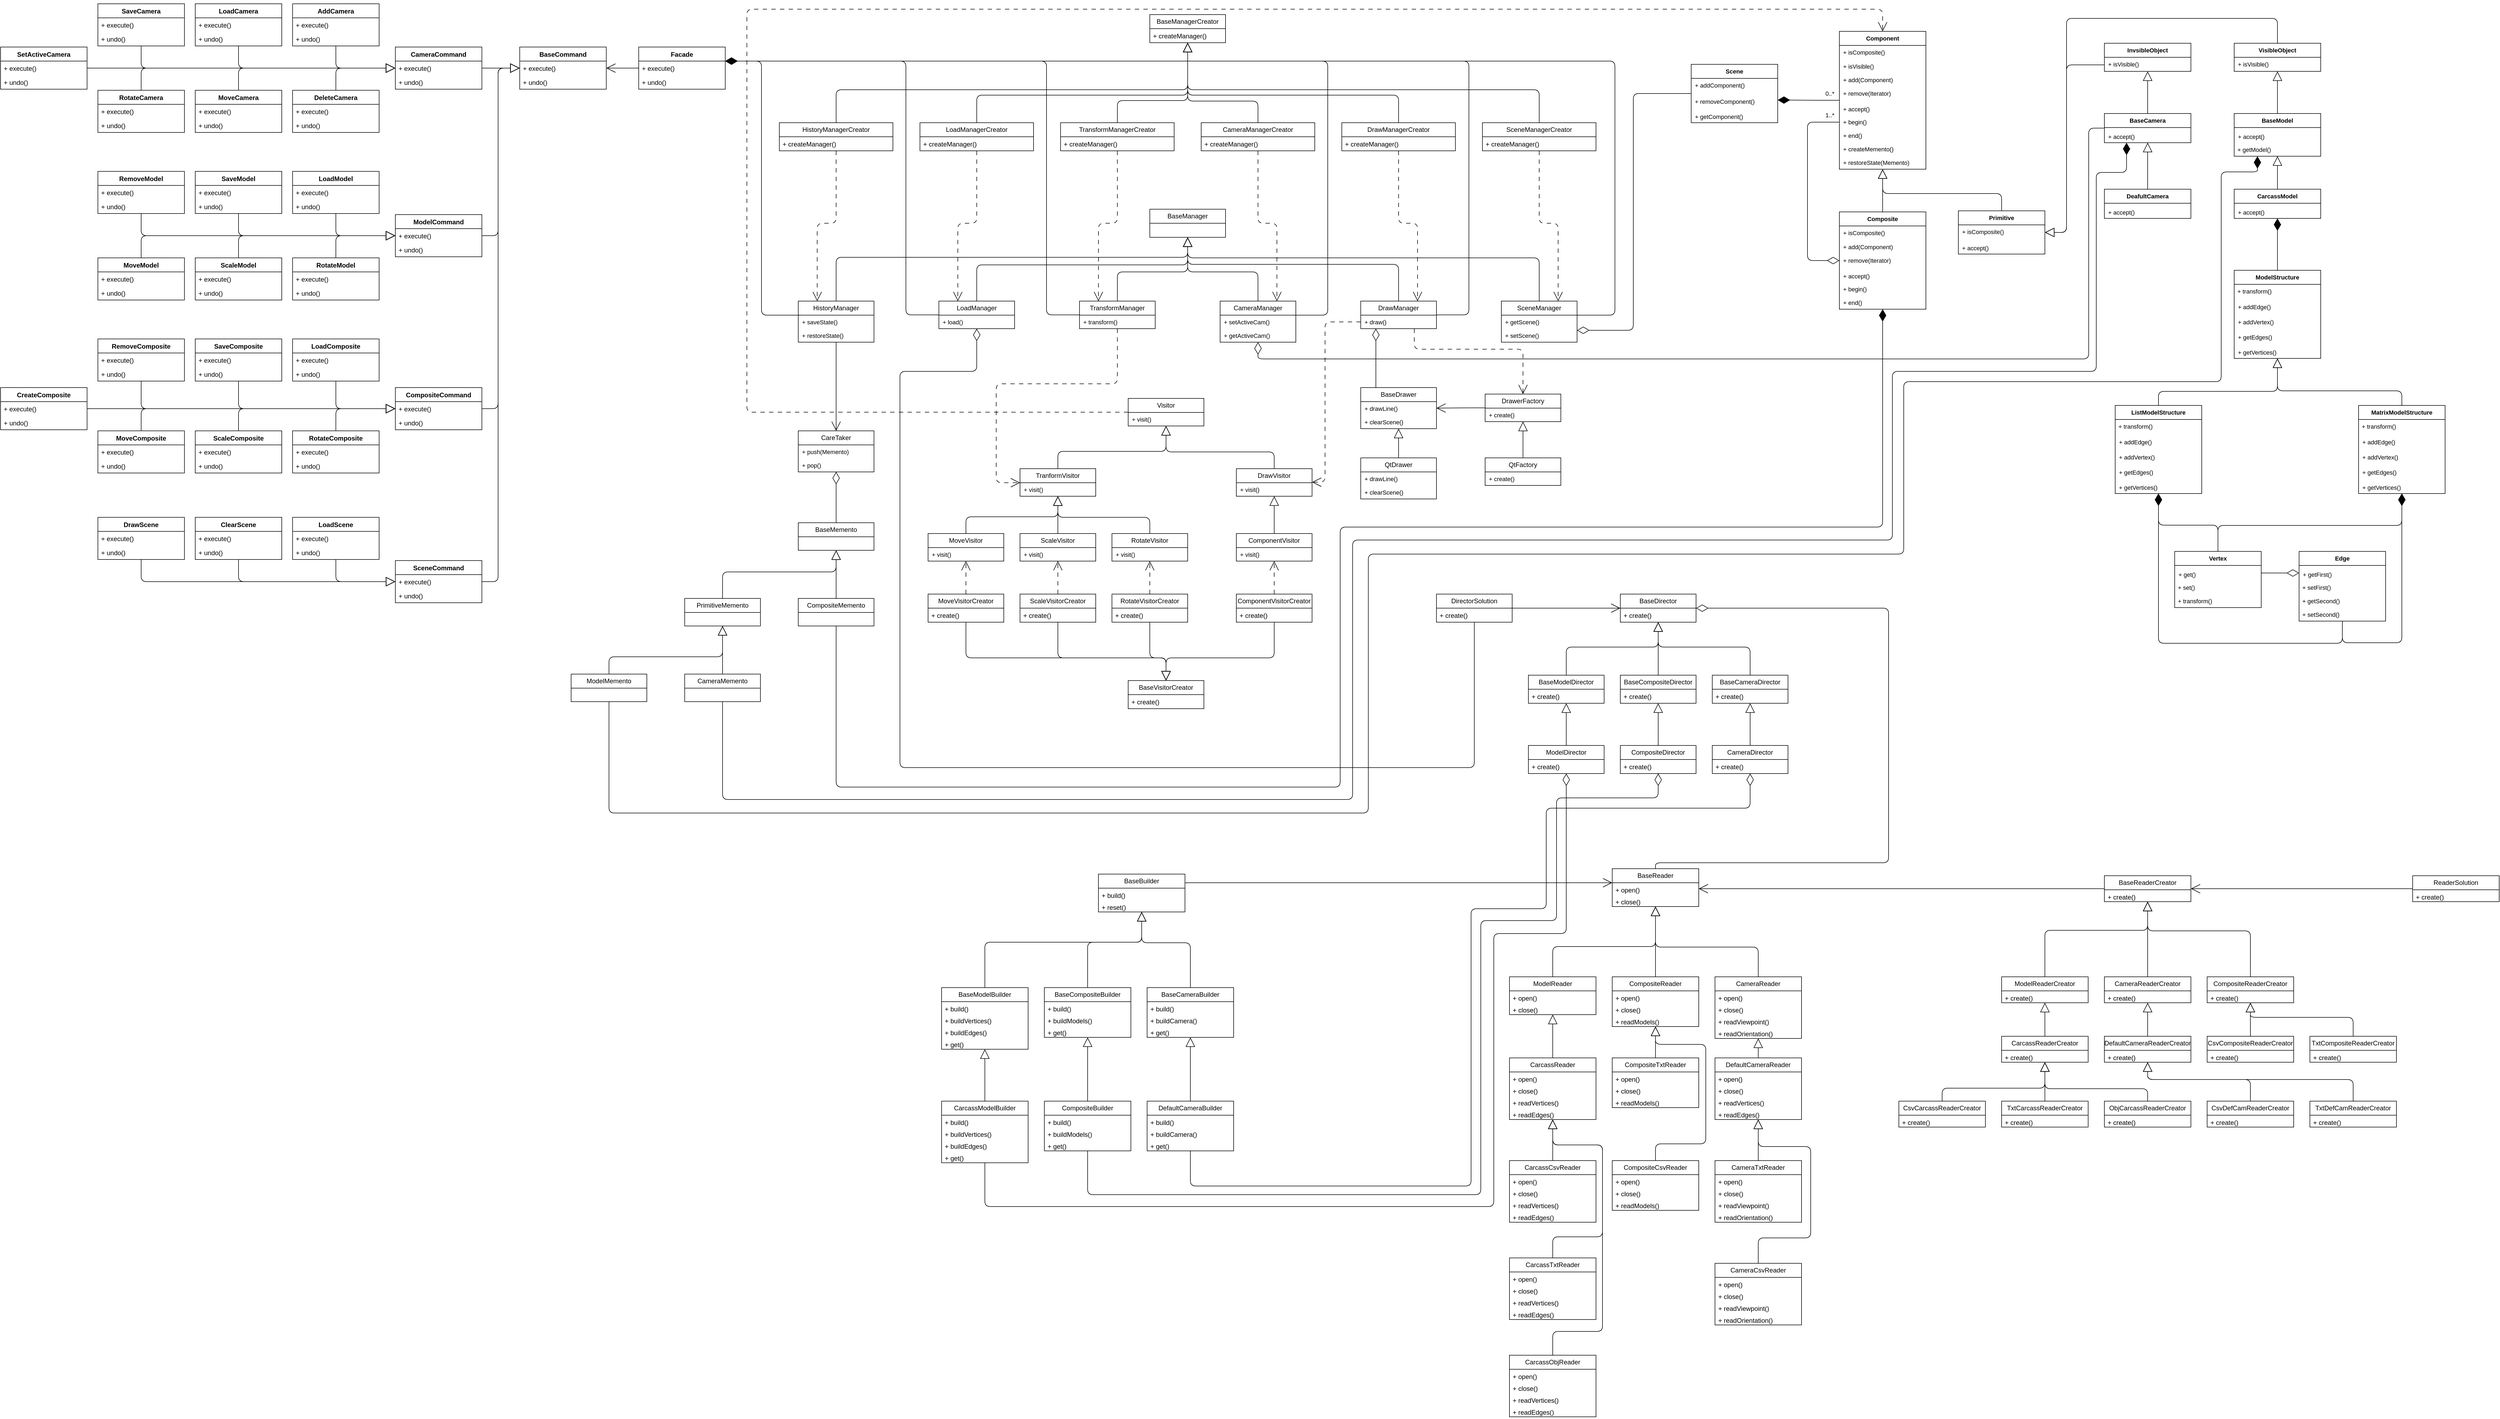 <mxfile version="26.2.15">
  <diagram name="Страница — 1" id="QBp-YaOvxC3dKg_yT_Rz">
    <mxGraphModel dx="1097" dy="819" grid="0" gridSize="10" guides="1" tooltips="1" connect="1" arrows="1" fold="1" page="1" pageScale="1" pageWidth="4681" pageHeight="3300" background="none" math="0" shadow="0">
      <root>
        <mxCell id="0" />
        <mxCell id="1" parent="0" />
        <mxCell id="kcNYnUoNV3sQ_l08HxPA-2" value="&lt;div&gt;BaseCommand&lt;/div&gt;" style="swimlane;fontStyle=1;align=center;verticalAlign=top;childLayout=stackLayout;horizontal=1;startSize=26;horizontalStack=0;resizeParent=1;resizeParentMax=0;resizeLast=0;collapsible=1;marginBottom=0;whiteSpace=wrap;html=1;" parent="1" vertex="1">
          <mxGeometry x="970" y="90" width="160" height="78" as="geometry" />
        </mxCell>
        <mxCell id="kcNYnUoNV3sQ_l08HxPA-5" value="&lt;div&gt;+ execute()&lt;/div&gt;" style="text;strokeColor=none;fillColor=none;align=left;verticalAlign=top;spacingLeft=4;spacingRight=4;overflow=hidden;rotatable=0;points=[[0,0.5],[1,0.5]];portConstraint=eastwest;whiteSpace=wrap;html=1;" parent="kcNYnUoNV3sQ_l08HxPA-2" vertex="1">
          <mxGeometry y="26" width="160" height="26" as="geometry" />
        </mxCell>
        <mxCell id="hABIfy3rS5PReQ48gB8c-30" value="&lt;div&gt;+ undo()&lt;/div&gt;" style="text;strokeColor=none;fillColor=none;align=left;verticalAlign=top;spacingLeft=4;spacingRight=4;overflow=hidden;rotatable=0;points=[[0,0.5],[1,0.5]];portConstraint=eastwest;whiteSpace=wrap;html=1;" parent="kcNYnUoNV3sQ_l08HxPA-2" vertex="1">
          <mxGeometry y="52" width="160" height="26" as="geometry" />
        </mxCell>
        <mxCell id="kcNYnUoNV3sQ_l08HxPA-6" value="&lt;div&gt;CameraCommand&lt;/div&gt;" style="swimlane;fontStyle=1;align=center;verticalAlign=top;childLayout=stackLayout;horizontal=1;startSize=26;horizontalStack=0;resizeParent=1;resizeParentMax=0;resizeLast=0;collapsible=1;marginBottom=0;whiteSpace=wrap;html=1;" parent="1" vertex="1">
          <mxGeometry x="740" y="90" width="160" height="78" as="geometry" />
        </mxCell>
        <mxCell id="kcNYnUoNV3sQ_l08HxPA-7" value="&lt;div&gt;+ execute()&lt;/div&gt;" style="text;strokeColor=none;fillColor=none;align=left;verticalAlign=top;spacingLeft=4;spacingRight=4;overflow=hidden;rotatable=0;points=[[0,0.5],[1,0.5]];portConstraint=eastwest;whiteSpace=wrap;html=1;" parent="kcNYnUoNV3sQ_l08HxPA-6" vertex="1">
          <mxGeometry y="26" width="160" height="26" as="geometry" />
        </mxCell>
        <mxCell id="hABIfy3rS5PReQ48gB8c-23" value="&lt;div&gt;+ undo()&lt;/div&gt;" style="text;strokeColor=none;fillColor=none;align=left;verticalAlign=top;spacingLeft=4;spacingRight=4;overflow=hidden;rotatable=0;points=[[0,0.5],[1,0.5]];portConstraint=eastwest;whiteSpace=wrap;html=1;" parent="kcNYnUoNV3sQ_l08HxPA-6" vertex="1">
          <mxGeometry y="52" width="160" height="26" as="geometry" />
        </mxCell>
        <mxCell id="kcNYnUoNV3sQ_l08HxPA-42" style="edgeStyle=orthogonalEdgeStyle;rounded=1;orthogonalLoop=1;jettySize=auto;html=1;curved=0;endSize=15;endArrow=block;endFill=0;" parent="1" source="kcNYnUoNV3sQ_l08HxPA-17" target="kcNYnUoNV3sQ_l08HxPA-7" edge="1">
          <mxGeometry relative="1" as="geometry" />
        </mxCell>
        <mxCell id="kcNYnUoNV3sQ_l08HxPA-17" value="&lt;div&gt;AddCamera&lt;/div&gt;&lt;div&gt;&lt;br&gt;&lt;/div&gt;" style="swimlane;fontStyle=1;align=center;verticalAlign=top;childLayout=stackLayout;horizontal=1;startSize=26;horizontalStack=0;resizeParent=1;resizeParentMax=0;resizeLast=0;collapsible=1;marginBottom=0;whiteSpace=wrap;html=1;" parent="1" vertex="1">
          <mxGeometry x="550" y="10" width="160" height="78" as="geometry" />
        </mxCell>
        <mxCell id="kcNYnUoNV3sQ_l08HxPA-18" value="&lt;div&gt;+ execute()&lt;/div&gt;" style="text;strokeColor=none;fillColor=none;align=left;verticalAlign=top;spacingLeft=4;spacingRight=4;overflow=hidden;rotatable=0;points=[[0,0.5],[1,0.5]];portConstraint=eastwest;whiteSpace=wrap;html=1;" parent="kcNYnUoNV3sQ_l08HxPA-17" vertex="1">
          <mxGeometry y="26" width="160" height="26" as="geometry" />
        </mxCell>
        <mxCell id="hABIfy3rS5PReQ48gB8c-29" value="&lt;div&gt;+ undo()&lt;/div&gt;" style="text;strokeColor=none;fillColor=none;align=left;verticalAlign=top;spacingLeft=4;spacingRight=4;overflow=hidden;rotatable=0;points=[[0,0.5],[1,0.5]];portConstraint=eastwest;whiteSpace=wrap;html=1;" parent="kcNYnUoNV3sQ_l08HxPA-17" vertex="1">
          <mxGeometry y="52" width="160" height="26" as="geometry" />
        </mxCell>
        <mxCell id="kcNYnUoNV3sQ_l08HxPA-41" style="edgeStyle=orthogonalEdgeStyle;rounded=1;orthogonalLoop=1;jettySize=auto;html=1;entryX=0;entryY=0.5;entryDx=0;entryDy=0;endArrow=block;endFill=0;endSize=15;curved=0;" parent="1" source="kcNYnUoNV3sQ_l08HxPA-19" target="kcNYnUoNV3sQ_l08HxPA-7" edge="1">
          <mxGeometry relative="1" as="geometry" />
        </mxCell>
        <mxCell id="kcNYnUoNV3sQ_l08HxPA-19" value="&lt;div&gt;LoadCamera&lt;/div&gt;&lt;div&gt;&lt;br&gt;&lt;/div&gt;" style="swimlane;fontStyle=1;align=center;verticalAlign=top;childLayout=stackLayout;horizontal=1;startSize=26;horizontalStack=0;resizeParent=1;resizeParentMax=0;resizeLast=0;collapsible=1;marginBottom=0;whiteSpace=wrap;html=1;" parent="1" vertex="1">
          <mxGeometry x="370" y="10" width="160" height="78" as="geometry" />
        </mxCell>
        <mxCell id="kcNYnUoNV3sQ_l08HxPA-20" value="&lt;div&gt;+ execute()&lt;/div&gt;" style="text;strokeColor=none;fillColor=none;align=left;verticalAlign=top;spacingLeft=4;spacingRight=4;overflow=hidden;rotatable=0;points=[[0,0.5],[1,0.5]];portConstraint=eastwest;whiteSpace=wrap;html=1;" parent="kcNYnUoNV3sQ_l08HxPA-19" vertex="1">
          <mxGeometry y="26" width="160" height="26" as="geometry" />
        </mxCell>
        <mxCell id="hABIfy3rS5PReQ48gB8c-28" value="&lt;div&gt;+ undo()&lt;/div&gt;" style="text;strokeColor=none;fillColor=none;align=left;verticalAlign=top;spacingLeft=4;spacingRight=4;overflow=hidden;rotatable=0;points=[[0,0.5],[1,0.5]];portConstraint=eastwest;whiteSpace=wrap;html=1;" parent="kcNYnUoNV3sQ_l08HxPA-19" vertex="1">
          <mxGeometry y="52" width="160" height="26" as="geometry" />
        </mxCell>
        <mxCell id="kcNYnUoNV3sQ_l08HxPA-34" style="edgeStyle=orthogonalEdgeStyle;rounded=1;orthogonalLoop=1;jettySize=auto;html=1;entryX=0;entryY=0.5;entryDx=0;entryDy=0;endArrow=block;endFill=0;endSize=15;curved=0;" parent="1" source="kcNYnUoNV3sQ_l08HxPA-21" target="kcNYnUoNV3sQ_l08HxPA-7" edge="1">
          <mxGeometry relative="1" as="geometry" />
        </mxCell>
        <mxCell id="kcNYnUoNV3sQ_l08HxPA-21" value="&lt;div&gt;SaveCamera&lt;/div&gt;&lt;div&gt;&lt;br&gt;&lt;/div&gt;" style="swimlane;fontStyle=1;align=center;verticalAlign=top;childLayout=stackLayout;horizontal=1;startSize=26;horizontalStack=0;resizeParent=1;resizeParentMax=0;resizeLast=0;collapsible=1;marginBottom=0;whiteSpace=wrap;html=1;" parent="1" vertex="1">
          <mxGeometry x="190" y="10" width="160" height="78" as="geometry" />
        </mxCell>
        <mxCell id="kcNYnUoNV3sQ_l08HxPA-22" value="&lt;div&gt;+ execute()&lt;/div&gt;" style="text;strokeColor=none;fillColor=none;align=left;verticalAlign=top;spacingLeft=4;spacingRight=4;overflow=hidden;rotatable=0;points=[[0,0.5],[1,0.5]];portConstraint=eastwest;whiteSpace=wrap;html=1;" parent="kcNYnUoNV3sQ_l08HxPA-21" vertex="1">
          <mxGeometry y="26" width="160" height="26" as="geometry" />
        </mxCell>
        <mxCell id="hABIfy3rS5PReQ48gB8c-27" value="&lt;div&gt;+ undo()&lt;/div&gt;" style="text;strokeColor=none;fillColor=none;align=left;verticalAlign=top;spacingLeft=4;spacingRight=4;overflow=hidden;rotatable=0;points=[[0,0.5],[1,0.5]];portConstraint=eastwest;whiteSpace=wrap;html=1;" parent="kcNYnUoNV3sQ_l08HxPA-21" vertex="1">
          <mxGeometry y="52" width="160" height="26" as="geometry" />
        </mxCell>
        <mxCell id="kcNYnUoNV3sQ_l08HxPA-40" style="edgeStyle=orthogonalEdgeStyle;rounded=1;orthogonalLoop=1;jettySize=auto;html=1;entryX=0;entryY=0.5;entryDx=0;entryDy=0;curved=0;endArrow=block;endFill=0;endSize=15;" parent="1" source="kcNYnUoNV3sQ_l08HxPA-37" target="kcNYnUoNV3sQ_l08HxPA-7" edge="1">
          <mxGeometry relative="1" as="geometry" />
        </mxCell>
        <mxCell id="kcNYnUoNV3sQ_l08HxPA-37" value="&lt;div&gt;DeleteCamera&lt;/div&gt;&lt;div&gt;&lt;br&gt;&lt;/div&gt;" style="swimlane;fontStyle=1;align=center;verticalAlign=top;childLayout=stackLayout;horizontal=1;startSize=26;horizontalStack=0;resizeParent=1;resizeParentMax=0;resizeLast=0;collapsible=1;marginBottom=0;whiteSpace=wrap;html=1;" parent="1" vertex="1">
          <mxGeometry x="550" y="170" width="160" height="78" as="geometry" />
        </mxCell>
        <mxCell id="kcNYnUoNV3sQ_l08HxPA-38" value="&lt;div&gt;+ execute()&lt;/div&gt;" style="text;strokeColor=none;fillColor=none;align=left;verticalAlign=top;spacingLeft=4;spacingRight=4;overflow=hidden;rotatable=0;points=[[0,0.5],[1,0.5]];portConstraint=eastwest;whiteSpace=wrap;html=1;" parent="kcNYnUoNV3sQ_l08HxPA-37" vertex="1">
          <mxGeometry y="26" width="160" height="26" as="geometry" />
        </mxCell>
        <mxCell id="hABIfy3rS5PReQ48gB8c-24" value="&lt;div&gt;+ undo()&lt;/div&gt;" style="text;strokeColor=none;fillColor=none;align=left;verticalAlign=top;spacingLeft=4;spacingRight=4;overflow=hidden;rotatable=0;points=[[0,0.5],[1,0.5]];portConstraint=eastwest;whiteSpace=wrap;html=1;" parent="kcNYnUoNV3sQ_l08HxPA-37" vertex="1">
          <mxGeometry y="52" width="160" height="26" as="geometry" />
        </mxCell>
        <mxCell id="kcNYnUoNV3sQ_l08HxPA-49" style="edgeStyle=orthogonalEdgeStyle;rounded=1;orthogonalLoop=1;jettySize=auto;html=1;endArrow=block;endFill=0;endSize=15;curved=0;" parent="1" source="kcNYnUoNV3sQ_l08HxPA-43" target="kcNYnUoNV3sQ_l08HxPA-7" edge="1">
          <mxGeometry relative="1" as="geometry" />
        </mxCell>
        <mxCell id="kcNYnUoNV3sQ_l08HxPA-43" value="&lt;div&gt;MoveCamera&lt;/div&gt;&lt;div&gt;&lt;br&gt;&lt;/div&gt;" style="swimlane;fontStyle=1;align=center;verticalAlign=top;childLayout=stackLayout;horizontal=1;startSize=26;horizontalStack=0;resizeParent=1;resizeParentMax=0;resizeLast=0;collapsible=1;marginBottom=0;whiteSpace=wrap;html=1;" parent="1" vertex="1">
          <mxGeometry x="370" y="170" width="160" height="78" as="geometry" />
        </mxCell>
        <mxCell id="kcNYnUoNV3sQ_l08HxPA-44" value="&lt;div&gt;+ execute()&lt;/div&gt;" style="text;strokeColor=none;fillColor=none;align=left;verticalAlign=top;spacingLeft=4;spacingRight=4;overflow=hidden;rotatable=0;points=[[0,0.5],[1,0.5]];portConstraint=eastwest;whiteSpace=wrap;html=1;" parent="kcNYnUoNV3sQ_l08HxPA-43" vertex="1">
          <mxGeometry y="26" width="160" height="26" as="geometry" />
        </mxCell>
        <mxCell id="hABIfy3rS5PReQ48gB8c-25" value="&lt;div&gt;+ undo()&lt;/div&gt;" style="text;strokeColor=none;fillColor=none;align=left;verticalAlign=top;spacingLeft=4;spacingRight=4;overflow=hidden;rotatable=0;points=[[0,0.5],[1,0.5]];portConstraint=eastwest;whiteSpace=wrap;html=1;" parent="kcNYnUoNV3sQ_l08HxPA-43" vertex="1">
          <mxGeometry y="52" width="160" height="26" as="geometry" />
        </mxCell>
        <mxCell id="kcNYnUoNV3sQ_l08HxPA-48" style="edgeStyle=orthogonalEdgeStyle;rounded=1;orthogonalLoop=1;jettySize=auto;html=1;endSize=15;endArrow=block;endFill=0;curved=0;" parent="1" source="kcNYnUoNV3sQ_l08HxPA-45" target="kcNYnUoNV3sQ_l08HxPA-7" edge="1">
          <mxGeometry relative="1" as="geometry" />
        </mxCell>
        <mxCell id="kcNYnUoNV3sQ_l08HxPA-45" value="&lt;div&gt;RotateCamera&lt;/div&gt;&lt;div&gt;&lt;br&gt;&lt;/div&gt;" style="swimlane;fontStyle=1;align=center;verticalAlign=top;childLayout=stackLayout;horizontal=1;startSize=26;horizontalStack=0;resizeParent=1;resizeParentMax=0;resizeLast=0;collapsible=1;marginBottom=0;whiteSpace=wrap;html=1;" parent="1" vertex="1">
          <mxGeometry x="190" y="170" width="160" height="78" as="geometry" />
        </mxCell>
        <mxCell id="kcNYnUoNV3sQ_l08HxPA-46" value="&lt;div&gt;+ execute()&lt;/div&gt;" style="text;strokeColor=none;fillColor=none;align=left;verticalAlign=top;spacingLeft=4;spacingRight=4;overflow=hidden;rotatable=0;points=[[0,0.5],[1,0.5]];portConstraint=eastwest;whiteSpace=wrap;html=1;" parent="kcNYnUoNV3sQ_l08HxPA-45" vertex="1">
          <mxGeometry y="26" width="160" height="26" as="geometry" />
        </mxCell>
        <mxCell id="hABIfy3rS5PReQ48gB8c-26" value="&lt;div&gt;+ undo()&lt;/div&gt;" style="text;strokeColor=none;fillColor=none;align=left;verticalAlign=top;spacingLeft=4;spacingRight=4;overflow=hidden;rotatable=0;points=[[0,0.5],[1,0.5]];portConstraint=eastwest;whiteSpace=wrap;html=1;" parent="kcNYnUoNV3sQ_l08HxPA-45" vertex="1">
          <mxGeometry y="52" width="160" height="26" as="geometry" />
        </mxCell>
        <mxCell id="kcNYnUoNV3sQ_l08HxPA-47" style="edgeStyle=orthogonalEdgeStyle;rounded=1;orthogonalLoop=1;jettySize=auto;html=1;entryX=0;entryY=0.5;entryDx=0;entryDy=0;curved=0;endSize=15;endArrow=block;endFill=0;" parent="1" source="kcNYnUoNV3sQ_l08HxPA-7" target="kcNYnUoNV3sQ_l08HxPA-5" edge="1">
          <mxGeometry relative="1" as="geometry" />
        </mxCell>
        <mxCell id="kcNYnUoNV3sQ_l08HxPA-50" value="&lt;div&gt;ModelCommand&lt;/div&gt;" style="swimlane;fontStyle=1;align=center;verticalAlign=top;childLayout=stackLayout;horizontal=1;startSize=26;horizontalStack=0;resizeParent=1;resizeParentMax=0;resizeLast=0;collapsible=1;marginBottom=0;whiteSpace=wrap;html=1;" parent="1" vertex="1">
          <mxGeometry x="740" y="400" width="160" height="78" as="geometry" />
        </mxCell>
        <mxCell id="kcNYnUoNV3sQ_l08HxPA-51" value="&lt;div&gt;+ execute()&lt;/div&gt;" style="text;strokeColor=none;fillColor=none;align=left;verticalAlign=top;spacingLeft=4;spacingRight=4;overflow=hidden;rotatable=0;points=[[0,0.5],[1,0.5]];portConstraint=eastwest;whiteSpace=wrap;html=1;" parent="kcNYnUoNV3sQ_l08HxPA-50" vertex="1">
          <mxGeometry y="26" width="160" height="26" as="geometry" />
        </mxCell>
        <mxCell id="hABIfy3rS5PReQ48gB8c-19" value="&lt;div&gt;+ undo()&lt;/div&gt;" style="text;strokeColor=none;fillColor=none;align=left;verticalAlign=top;spacingLeft=4;spacingRight=4;overflow=hidden;rotatable=0;points=[[0,0.5],[1,0.5]];portConstraint=eastwest;whiteSpace=wrap;html=1;" parent="kcNYnUoNV3sQ_l08HxPA-50" vertex="1">
          <mxGeometry y="52" width="160" height="26" as="geometry" />
        </mxCell>
        <mxCell id="kcNYnUoNV3sQ_l08HxPA-64" style="edgeStyle=orthogonalEdgeStyle;rounded=1;orthogonalLoop=1;jettySize=auto;html=1;entryX=0;entryY=0.5;entryDx=0;entryDy=0;endArrow=block;endFill=0;endSize=15;curved=0;" parent="1" source="kcNYnUoNV3sQ_l08HxPA-52" target="kcNYnUoNV3sQ_l08HxPA-51" edge="1">
          <mxGeometry relative="1" as="geometry" />
        </mxCell>
        <mxCell id="kcNYnUoNV3sQ_l08HxPA-52" value="&lt;div&gt;LoadModel&lt;/div&gt;" style="swimlane;fontStyle=1;align=center;verticalAlign=top;childLayout=stackLayout;horizontal=1;startSize=26;horizontalStack=0;resizeParent=1;resizeParentMax=0;resizeLast=0;collapsible=1;marginBottom=0;whiteSpace=wrap;html=1;" parent="1" vertex="1">
          <mxGeometry x="550" y="320" width="160" height="78" as="geometry" />
        </mxCell>
        <mxCell id="kcNYnUoNV3sQ_l08HxPA-53" value="&lt;div&gt;+ execute()&lt;/div&gt;" style="text;strokeColor=none;fillColor=none;align=left;verticalAlign=top;spacingLeft=4;spacingRight=4;overflow=hidden;rotatable=0;points=[[0,0.5],[1,0.5]];portConstraint=eastwest;whiteSpace=wrap;html=1;" parent="kcNYnUoNV3sQ_l08HxPA-52" vertex="1">
          <mxGeometry y="26" width="160" height="26" as="geometry" />
        </mxCell>
        <mxCell id="hABIfy3rS5PReQ48gB8c-20" value="&lt;div&gt;+ undo()&lt;/div&gt;" style="text;strokeColor=none;fillColor=none;align=left;verticalAlign=top;spacingLeft=4;spacingRight=4;overflow=hidden;rotatable=0;points=[[0,0.5],[1,0.5]];portConstraint=eastwest;whiteSpace=wrap;html=1;" parent="kcNYnUoNV3sQ_l08HxPA-52" vertex="1">
          <mxGeometry y="52" width="160" height="26" as="geometry" />
        </mxCell>
        <mxCell id="kcNYnUoNV3sQ_l08HxPA-68" style="edgeStyle=orthogonalEdgeStyle;shape=connector;curved=0;rounded=1;orthogonalLoop=1;jettySize=auto;html=1;entryX=0;entryY=0.5;entryDx=0;entryDy=0;strokeColor=default;align=center;verticalAlign=middle;fontFamily=Helvetica;fontSize=11;fontColor=default;labelBackgroundColor=default;endArrow=block;endFill=0;endSize=15;" parent="1" source="kcNYnUoNV3sQ_l08HxPA-54" target="kcNYnUoNV3sQ_l08HxPA-51" edge="1">
          <mxGeometry relative="1" as="geometry" />
        </mxCell>
        <mxCell id="kcNYnUoNV3sQ_l08HxPA-54" value="&lt;div&gt;SaveModel&lt;/div&gt;" style="swimlane;fontStyle=1;align=center;verticalAlign=top;childLayout=stackLayout;horizontal=1;startSize=26;horizontalStack=0;resizeParent=1;resizeParentMax=0;resizeLast=0;collapsible=1;marginBottom=0;whiteSpace=wrap;html=1;" parent="1" vertex="1">
          <mxGeometry x="370" y="320" width="160" height="78" as="geometry" />
        </mxCell>
        <mxCell id="kcNYnUoNV3sQ_l08HxPA-55" value="&lt;div&gt;+ execute()&lt;/div&gt;" style="text;strokeColor=none;fillColor=none;align=left;verticalAlign=top;spacingLeft=4;spacingRight=4;overflow=hidden;rotatable=0;points=[[0,0.5],[1,0.5]];portConstraint=eastwest;whiteSpace=wrap;html=1;" parent="kcNYnUoNV3sQ_l08HxPA-54" vertex="1">
          <mxGeometry y="26" width="160" height="26" as="geometry" />
        </mxCell>
        <mxCell id="hABIfy3rS5PReQ48gB8c-21" value="&lt;div&gt;+ undo()&lt;/div&gt;" style="text;strokeColor=none;fillColor=none;align=left;verticalAlign=top;spacingLeft=4;spacingRight=4;overflow=hidden;rotatable=0;points=[[0,0.5],[1,0.5]];portConstraint=eastwest;whiteSpace=wrap;html=1;" parent="kcNYnUoNV3sQ_l08HxPA-54" vertex="1">
          <mxGeometry y="52" width="160" height="26" as="geometry" />
        </mxCell>
        <mxCell id="kcNYnUoNV3sQ_l08HxPA-69" style="edgeStyle=orthogonalEdgeStyle;shape=connector;curved=0;rounded=1;orthogonalLoop=1;jettySize=auto;html=1;strokeColor=default;align=center;verticalAlign=middle;fontFamily=Helvetica;fontSize=11;fontColor=default;labelBackgroundColor=default;endArrow=block;endFill=0;endSize=15;" parent="1" source="kcNYnUoNV3sQ_l08HxPA-56" target="kcNYnUoNV3sQ_l08HxPA-51" edge="1">
          <mxGeometry relative="1" as="geometry" />
        </mxCell>
        <mxCell id="kcNYnUoNV3sQ_l08HxPA-56" value="&lt;div&gt;RemoveModel&lt;/div&gt;" style="swimlane;fontStyle=1;align=center;verticalAlign=top;childLayout=stackLayout;horizontal=1;startSize=26;horizontalStack=0;resizeParent=1;resizeParentMax=0;resizeLast=0;collapsible=1;marginBottom=0;whiteSpace=wrap;html=1;" parent="1" vertex="1">
          <mxGeometry x="190" y="320" width="160" height="78" as="geometry" />
        </mxCell>
        <mxCell id="kcNYnUoNV3sQ_l08HxPA-57" value="&lt;div&gt;+ execute()&lt;/div&gt;" style="text;strokeColor=none;fillColor=none;align=left;verticalAlign=top;spacingLeft=4;spacingRight=4;overflow=hidden;rotatable=0;points=[[0,0.5],[1,0.5]];portConstraint=eastwest;whiteSpace=wrap;html=1;" parent="kcNYnUoNV3sQ_l08HxPA-56" vertex="1">
          <mxGeometry y="26" width="160" height="26" as="geometry" />
        </mxCell>
        <mxCell id="hABIfy3rS5PReQ48gB8c-22" value="&lt;div&gt;+ undo()&lt;/div&gt;" style="text;strokeColor=none;fillColor=none;align=left;verticalAlign=top;spacingLeft=4;spacingRight=4;overflow=hidden;rotatable=0;points=[[0,0.5],[1,0.5]];portConstraint=eastwest;whiteSpace=wrap;html=1;" parent="kcNYnUoNV3sQ_l08HxPA-56" vertex="1">
          <mxGeometry y="52" width="160" height="26" as="geometry" />
        </mxCell>
        <mxCell id="kcNYnUoNV3sQ_l08HxPA-65" style="edgeStyle=orthogonalEdgeStyle;rounded=1;orthogonalLoop=1;jettySize=auto;html=1;entryX=0;entryY=0.5;entryDx=0;entryDy=0;curved=0;endSize=15;endArrow=block;endFill=0;" parent="1" source="kcNYnUoNV3sQ_l08HxPA-58" target="kcNYnUoNV3sQ_l08HxPA-51" edge="1">
          <mxGeometry relative="1" as="geometry" />
        </mxCell>
        <mxCell id="kcNYnUoNV3sQ_l08HxPA-58" value="&lt;div&gt;RotateModel&lt;/div&gt;" style="swimlane;fontStyle=1;align=center;verticalAlign=top;childLayout=stackLayout;horizontal=1;startSize=26;horizontalStack=0;resizeParent=1;resizeParentMax=0;resizeLast=0;collapsible=1;marginBottom=0;whiteSpace=wrap;html=1;" parent="1" vertex="1">
          <mxGeometry x="550" y="480" width="160" height="78" as="geometry" />
        </mxCell>
        <mxCell id="kcNYnUoNV3sQ_l08HxPA-59" value="&lt;div&gt;+ execute()&lt;/div&gt;" style="text;strokeColor=none;fillColor=none;align=left;verticalAlign=top;spacingLeft=4;spacingRight=4;overflow=hidden;rotatable=0;points=[[0,0.5],[1,0.5]];portConstraint=eastwest;whiteSpace=wrap;html=1;" parent="kcNYnUoNV3sQ_l08HxPA-58" vertex="1">
          <mxGeometry y="26" width="160" height="26" as="geometry" />
        </mxCell>
        <mxCell id="hABIfy3rS5PReQ48gB8c-16" value="&lt;div&gt;+ undo()&lt;/div&gt;" style="text;strokeColor=none;fillColor=none;align=left;verticalAlign=top;spacingLeft=4;spacingRight=4;overflow=hidden;rotatable=0;points=[[0,0.5],[1,0.5]];portConstraint=eastwest;whiteSpace=wrap;html=1;" parent="kcNYnUoNV3sQ_l08HxPA-58" vertex="1">
          <mxGeometry y="52" width="160" height="26" as="geometry" />
        </mxCell>
        <mxCell id="kcNYnUoNV3sQ_l08HxPA-67" style="edgeStyle=orthogonalEdgeStyle;shape=connector;curved=0;rounded=1;orthogonalLoop=1;jettySize=auto;html=1;strokeColor=default;align=center;verticalAlign=middle;fontFamily=Helvetica;fontSize=11;fontColor=default;labelBackgroundColor=default;endArrow=block;endFill=0;endSize=15;" parent="1" source="kcNYnUoNV3sQ_l08HxPA-60" target="kcNYnUoNV3sQ_l08HxPA-51" edge="1">
          <mxGeometry relative="1" as="geometry" />
        </mxCell>
        <mxCell id="kcNYnUoNV3sQ_l08HxPA-60" value="&lt;div&gt;ScaleModel&lt;/div&gt;" style="swimlane;fontStyle=1;align=center;verticalAlign=top;childLayout=stackLayout;horizontal=1;startSize=26;horizontalStack=0;resizeParent=1;resizeParentMax=0;resizeLast=0;collapsible=1;marginBottom=0;whiteSpace=wrap;html=1;" parent="1" vertex="1">
          <mxGeometry x="370" y="480" width="160" height="78" as="geometry" />
        </mxCell>
        <mxCell id="kcNYnUoNV3sQ_l08HxPA-61" value="&lt;div&gt;+ execute()&lt;/div&gt;" style="text;strokeColor=none;fillColor=none;align=left;verticalAlign=top;spacingLeft=4;spacingRight=4;overflow=hidden;rotatable=0;points=[[0,0.5],[1,0.5]];portConstraint=eastwest;whiteSpace=wrap;html=1;" parent="kcNYnUoNV3sQ_l08HxPA-60" vertex="1">
          <mxGeometry y="26" width="160" height="26" as="geometry" />
        </mxCell>
        <mxCell id="hABIfy3rS5PReQ48gB8c-17" value="&lt;div&gt;+ undo()&lt;/div&gt;" style="text;strokeColor=none;fillColor=none;align=left;verticalAlign=top;spacingLeft=4;spacingRight=4;overflow=hidden;rotatable=0;points=[[0,0.5],[1,0.5]];portConstraint=eastwest;whiteSpace=wrap;html=1;" parent="kcNYnUoNV3sQ_l08HxPA-60" vertex="1">
          <mxGeometry y="52" width="160" height="26" as="geometry" />
        </mxCell>
        <mxCell id="kcNYnUoNV3sQ_l08HxPA-70" style="edgeStyle=orthogonalEdgeStyle;shape=connector;curved=0;rounded=1;orthogonalLoop=1;jettySize=auto;html=1;strokeColor=default;align=center;verticalAlign=middle;fontFamily=Helvetica;fontSize=11;fontColor=default;labelBackgroundColor=default;endArrow=block;endFill=0;endSize=15;" parent="1" source="kcNYnUoNV3sQ_l08HxPA-62" target="kcNYnUoNV3sQ_l08HxPA-51" edge="1">
          <mxGeometry relative="1" as="geometry" />
        </mxCell>
        <mxCell id="kcNYnUoNV3sQ_l08HxPA-62" value="&lt;div&gt;MoveModel&lt;/div&gt;" style="swimlane;fontStyle=1;align=center;verticalAlign=top;childLayout=stackLayout;horizontal=1;startSize=26;horizontalStack=0;resizeParent=1;resizeParentMax=0;resizeLast=0;collapsible=1;marginBottom=0;whiteSpace=wrap;html=1;" parent="1" vertex="1">
          <mxGeometry x="190" y="480" width="160" height="78" as="geometry" />
        </mxCell>
        <mxCell id="kcNYnUoNV3sQ_l08HxPA-63" value="&lt;div&gt;+ execute()&lt;/div&gt;" style="text;strokeColor=none;fillColor=none;align=left;verticalAlign=top;spacingLeft=4;spacingRight=4;overflow=hidden;rotatable=0;points=[[0,0.5],[1,0.5]];portConstraint=eastwest;whiteSpace=wrap;html=1;" parent="kcNYnUoNV3sQ_l08HxPA-62" vertex="1">
          <mxGeometry y="26" width="160" height="26" as="geometry" />
        </mxCell>
        <mxCell id="hABIfy3rS5PReQ48gB8c-18" value="&lt;div&gt;+ undo()&lt;/div&gt;" style="text;strokeColor=none;fillColor=none;align=left;verticalAlign=top;spacingLeft=4;spacingRight=4;overflow=hidden;rotatable=0;points=[[0,0.5],[1,0.5]];portConstraint=eastwest;whiteSpace=wrap;html=1;" parent="kcNYnUoNV3sQ_l08HxPA-62" vertex="1">
          <mxGeometry y="52" width="160" height="26" as="geometry" />
        </mxCell>
        <mxCell id="kcNYnUoNV3sQ_l08HxPA-71" style="edgeStyle=orthogonalEdgeStyle;shape=connector;curved=0;rounded=1;orthogonalLoop=1;jettySize=auto;html=1;entryX=0;entryY=0.5;entryDx=0;entryDy=0;strokeColor=default;align=center;verticalAlign=middle;fontFamily=Helvetica;fontSize=11;fontColor=default;labelBackgroundColor=default;endArrow=block;endFill=0;endSize=15;" parent="1" source="kcNYnUoNV3sQ_l08HxPA-51" target="kcNYnUoNV3sQ_l08HxPA-5" edge="1">
          <mxGeometry relative="1" as="geometry" />
        </mxCell>
        <mxCell id="kcNYnUoNV3sQ_l08HxPA-72" value="&lt;div&gt;CompositeCommand&lt;/div&gt;" style="swimlane;fontStyle=1;align=center;verticalAlign=top;childLayout=stackLayout;horizontal=1;startSize=26;horizontalStack=0;resizeParent=1;resizeParentMax=0;resizeLast=0;collapsible=1;marginBottom=0;whiteSpace=wrap;html=1;" parent="1" vertex="1">
          <mxGeometry x="740" y="720" width="160" height="78" as="geometry" />
        </mxCell>
        <mxCell id="kcNYnUoNV3sQ_l08HxPA-73" value="&lt;div&gt;+ execute()&lt;/div&gt;" style="text;strokeColor=none;fillColor=none;align=left;verticalAlign=top;spacingLeft=4;spacingRight=4;overflow=hidden;rotatable=0;points=[[0,0.5],[1,0.5]];portConstraint=eastwest;whiteSpace=wrap;html=1;" parent="kcNYnUoNV3sQ_l08HxPA-72" vertex="1">
          <mxGeometry y="26" width="160" height="26" as="geometry" />
        </mxCell>
        <mxCell id="hABIfy3rS5PReQ48gB8c-11" value="&lt;div&gt;+ undo()&lt;/div&gt;" style="text;strokeColor=none;fillColor=none;align=left;verticalAlign=top;spacingLeft=4;spacingRight=4;overflow=hidden;rotatable=0;points=[[0,0.5],[1,0.5]];portConstraint=eastwest;whiteSpace=wrap;html=1;" parent="kcNYnUoNV3sQ_l08HxPA-72" vertex="1">
          <mxGeometry y="52" width="160" height="26" as="geometry" />
        </mxCell>
        <mxCell id="kcNYnUoNV3sQ_l08HxPA-86" style="edgeStyle=orthogonalEdgeStyle;shape=connector;curved=0;rounded=1;orthogonalLoop=1;jettySize=auto;html=1;entryX=0;entryY=0.5;entryDx=0;entryDy=0;strokeColor=default;align=center;verticalAlign=middle;fontFamily=Helvetica;fontSize=11;fontColor=default;labelBackgroundColor=default;endArrow=block;endFill=0;endSize=15;" parent="1" source="kcNYnUoNV3sQ_l08HxPA-74" target="kcNYnUoNV3sQ_l08HxPA-73" edge="1">
          <mxGeometry relative="1" as="geometry" />
        </mxCell>
        <mxCell id="kcNYnUoNV3sQ_l08HxPA-74" value="&lt;div&gt;LoadComposite&lt;/div&gt;" style="swimlane;fontStyle=1;align=center;verticalAlign=top;childLayout=stackLayout;horizontal=1;startSize=26;horizontalStack=0;resizeParent=1;resizeParentMax=0;resizeLast=0;collapsible=1;marginBottom=0;whiteSpace=wrap;html=1;" parent="1" vertex="1">
          <mxGeometry x="550" y="630" width="160" height="78" as="geometry" />
        </mxCell>
        <mxCell id="kcNYnUoNV3sQ_l08HxPA-75" value="&lt;div&gt;+ execute()&lt;/div&gt;" style="text;strokeColor=none;fillColor=none;align=left;verticalAlign=top;spacingLeft=4;spacingRight=4;overflow=hidden;rotatable=0;points=[[0,0.5],[1,0.5]];portConstraint=eastwest;whiteSpace=wrap;html=1;" parent="kcNYnUoNV3sQ_l08HxPA-74" vertex="1">
          <mxGeometry y="26" width="160" height="26" as="geometry" />
        </mxCell>
        <mxCell id="hABIfy3rS5PReQ48gB8c-12" value="&lt;div&gt;+ undo()&lt;/div&gt;" style="text;strokeColor=none;fillColor=none;align=left;verticalAlign=top;spacingLeft=4;spacingRight=4;overflow=hidden;rotatable=0;points=[[0,0.5],[1,0.5]];portConstraint=eastwest;whiteSpace=wrap;html=1;" parent="kcNYnUoNV3sQ_l08HxPA-74" vertex="1">
          <mxGeometry y="52" width="160" height="26" as="geometry" />
        </mxCell>
        <mxCell id="kcNYnUoNV3sQ_l08HxPA-87" style="edgeStyle=orthogonalEdgeStyle;shape=connector;curved=0;rounded=1;orthogonalLoop=1;jettySize=auto;html=1;entryX=0;entryY=0.5;entryDx=0;entryDy=0;strokeColor=default;align=center;verticalAlign=middle;fontFamily=Helvetica;fontSize=11;fontColor=default;labelBackgroundColor=default;endArrow=block;endFill=0;endSize=15;" parent="1" source="kcNYnUoNV3sQ_l08HxPA-76" target="kcNYnUoNV3sQ_l08HxPA-73" edge="1">
          <mxGeometry relative="1" as="geometry" />
        </mxCell>
        <mxCell id="kcNYnUoNV3sQ_l08HxPA-76" value="&lt;div&gt;SaveComposite&lt;/div&gt;" style="swimlane;fontStyle=1;align=center;verticalAlign=top;childLayout=stackLayout;horizontal=1;startSize=26;horizontalStack=0;resizeParent=1;resizeParentMax=0;resizeLast=0;collapsible=1;marginBottom=0;whiteSpace=wrap;html=1;" parent="1" vertex="1">
          <mxGeometry x="370" y="630" width="160" height="78" as="geometry" />
        </mxCell>
        <mxCell id="kcNYnUoNV3sQ_l08HxPA-77" value="&lt;div&gt;+ execute()&lt;/div&gt;" style="text;strokeColor=none;fillColor=none;align=left;verticalAlign=top;spacingLeft=4;spacingRight=4;overflow=hidden;rotatable=0;points=[[0,0.5],[1,0.5]];portConstraint=eastwest;whiteSpace=wrap;html=1;" parent="kcNYnUoNV3sQ_l08HxPA-76" vertex="1">
          <mxGeometry y="26" width="160" height="26" as="geometry" />
        </mxCell>
        <mxCell id="hABIfy3rS5PReQ48gB8c-13" value="&lt;div&gt;+ undo()&lt;/div&gt;" style="text;strokeColor=none;fillColor=none;align=left;verticalAlign=top;spacingLeft=4;spacingRight=4;overflow=hidden;rotatable=0;points=[[0,0.5],[1,0.5]];portConstraint=eastwest;whiteSpace=wrap;html=1;" parent="kcNYnUoNV3sQ_l08HxPA-76" vertex="1">
          <mxGeometry y="52" width="160" height="26" as="geometry" />
        </mxCell>
        <mxCell id="kcNYnUoNV3sQ_l08HxPA-88" style="edgeStyle=orthogonalEdgeStyle;shape=connector;curved=0;rounded=1;orthogonalLoop=1;jettySize=auto;html=1;entryX=0;entryY=0.5;entryDx=0;entryDy=0;strokeColor=default;align=center;verticalAlign=middle;fontFamily=Helvetica;fontSize=11;fontColor=default;labelBackgroundColor=default;endArrow=block;endFill=0;endSize=15;" parent="1" source="kcNYnUoNV3sQ_l08HxPA-78" target="kcNYnUoNV3sQ_l08HxPA-73" edge="1">
          <mxGeometry relative="1" as="geometry" />
        </mxCell>
        <mxCell id="kcNYnUoNV3sQ_l08HxPA-78" value="&lt;div&gt;RemoveComposite&lt;/div&gt;" style="swimlane;fontStyle=1;align=center;verticalAlign=top;childLayout=stackLayout;horizontal=1;startSize=26;horizontalStack=0;resizeParent=1;resizeParentMax=0;resizeLast=0;collapsible=1;marginBottom=0;whiteSpace=wrap;html=1;" parent="1" vertex="1">
          <mxGeometry x="190" y="630" width="160" height="78" as="geometry" />
        </mxCell>
        <mxCell id="kcNYnUoNV3sQ_l08HxPA-79" value="&lt;div&gt;+ execute()&lt;/div&gt;" style="text;strokeColor=none;fillColor=none;align=left;verticalAlign=top;spacingLeft=4;spacingRight=4;overflow=hidden;rotatable=0;points=[[0,0.5],[1,0.5]];portConstraint=eastwest;whiteSpace=wrap;html=1;" parent="kcNYnUoNV3sQ_l08HxPA-78" vertex="1">
          <mxGeometry y="26" width="160" height="26" as="geometry" />
        </mxCell>
        <mxCell id="hABIfy3rS5PReQ48gB8c-14" value="&lt;div&gt;+ undo()&lt;/div&gt;" style="text;strokeColor=none;fillColor=none;align=left;verticalAlign=top;spacingLeft=4;spacingRight=4;overflow=hidden;rotatable=0;points=[[0,0.5],[1,0.5]];portConstraint=eastwest;whiteSpace=wrap;html=1;" parent="kcNYnUoNV3sQ_l08HxPA-78" vertex="1">
          <mxGeometry y="52" width="160" height="26" as="geometry" />
        </mxCell>
        <mxCell id="kcNYnUoNV3sQ_l08HxPA-89" style="edgeStyle=orthogonalEdgeStyle;shape=connector;curved=0;rounded=1;orthogonalLoop=1;jettySize=auto;html=1;strokeColor=default;align=center;verticalAlign=middle;fontFamily=Helvetica;fontSize=11;fontColor=default;labelBackgroundColor=default;endArrow=block;endFill=0;endSize=15;" parent="1" source="kcNYnUoNV3sQ_l08HxPA-80" target="kcNYnUoNV3sQ_l08HxPA-73" edge="1">
          <mxGeometry relative="1" as="geometry" />
        </mxCell>
        <mxCell id="kcNYnUoNV3sQ_l08HxPA-80" value="&lt;div&gt;RotateComposite&lt;/div&gt;" style="swimlane;fontStyle=1;align=center;verticalAlign=top;childLayout=stackLayout;horizontal=1;startSize=26;horizontalStack=0;resizeParent=1;resizeParentMax=0;resizeLast=0;collapsible=1;marginBottom=0;whiteSpace=wrap;html=1;" parent="1" vertex="1">
          <mxGeometry x="550" y="800" width="160" height="78" as="geometry" />
        </mxCell>
        <mxCell id="kcNYnUoNV3sQ_l08HxPA-81" value="&lt;div&gt;+ execute()&lt;/div&gt;" style="text;strokeColor=none;fillColor=none;align=left;verticalAlign=top;spacingLeft=4;spacingRight=4;overflow=hidden;rotatable=0;points=[[0,0.5],[1,0.5]];portConstraint=eastwest;whiteSpace=wrap;html=1;" parent="kcNYnUoNV3sQ_l08HxPA-80" vertex="1">
          <mxGeometry y="26" width="160" height="26" as="geometry" />
        </mxCell>
        <mxCell id="hABIfy3rS5PReQ48gB8c-10" value="&lt;div&gt;+ undo()&lt;/div&gt;" style="text;strokeColor=none;fillColor=none;align=left;verticalAlign=top;spacingLeft=4;spacingRight=4;overflow=hidden;rotatable=0;points=[[0,0.5],[1,0.5]];portConstraint=eastwest;whiteSpace=wrap;html=1;" parent="kcNYnUoNV3sQ_l08HxPA-80" vertex="1">
          <mxGeometry y="52" width="160" height="26" as="geometry" />
        </mxCell>
        <mxCell id="kcNYnUoNV3sQ_l08HxPA-90" style="edgeStyle=orthogonalEdgeStyle;shape=connector;curved=0;rounded=1;orthogonalLoop=1;jettySize=auto;html=1;strokeColor=default;align=center;verticalAlign=middle;fontFamily=Helvetica;fontSize=11;fontColor=default;labelBackgroundColor=default;endArrow=block;endFill=0;endSize=15;" parent="1" source="kcNYnUoNV3sQ_l08HxPA-82" target="kcNYnUoNV3sQ_l08HxPA-73" edge="1">
          <mxGeometry relative="1" as="geometry" />
        </mxCell>
        <mxCell id="kcNYnUoNV3sQ_l08HxPA-82" value="&lt;div&gt;ScaleComposite&lt;/div&gt;" style="swimlane;fontStyle=1;align=center;verticalAlign=top;childLayout=stackLayout;horizontal=1;startSize=26;horizontalStack=0;resizeParent=1;resizeParentMax=0;resizeLast=0;collapsible=1;marginBottom=0;whiteSpace=wrap;html=1;" parent="1" vertex="1">
          <mxGeometry x="370" y="800" width="160" height="78" as="geometry" />
        </mxCell>
        <mxCell id="kcNYnUoNV3sQ_l08HxPA-83" value="&lt;div&gt;+ execute()&lt;/div&gt;" style="text;strokeColor=none;fillColor=none;align=left;verticalAlign=top;spacingLeft=4;spacingRight=4;overflow=hidden;rotatable=0;points=[[0,0.5],[1,0.5]];portConstraint=eastwest;whiteSpace=wrap;html=1;" parent="kcNYnUoNV3sQ_l08HxPA-82" vertex="1">
          <mxGeometry y="26" width="160" height="26" as="geometry" />
        </mxCell>
        <mxCell id="hABIfy3rS5PReQ48gB8c-9" value="&lt;div&gt;+ undo()&lt;/div&gt;" style="text;strokeColor=none;fillColor=none;align=left;verticalAlign=top;spacingLeft=4;spacingRight=4;overflow=hidden;rotatable=0;points=[[0,0.5],[1,0.5]];portConstraint=eastwest;whiteSpace=wrap;html=1;" parent="kcNYnUoNV3sQ_l08HxPA-82" vertex="1">
          <mxGeometry y="52" width="160" height="26" as="geometry" />
        </mxCell>
        <mxCell id="kcNYnUoNV3sQ_l08HxPA-91" style="edgeStyle=orthogonalEdgeStyle;shape=connector;curved=0;rounded=1;orthogonalLoop=1;jettySize=auto;html=1;strokeColor=default;align=center;verticalAlign=middle;fontFamily=Helvetica;fontSize=11;fontColor=default;labelBackgroundColor=default;endArrow=block;endFill=0;endSize=15;" parent="1" source="kcNYnUoNV3sQ_l08HxPA-84" target="kcNYnUoNV3sQ_l08HxPA-73" edge="1">
          <mxGeometry relative="1" as="geometry" />
        </mxCell>
        <mxCell id="kcNYnUoNV3sQ_l08HxPA-84" value="&lt;div&gt;MoveComposite&lt;/div&gt;" style="swimlane;fontStyle=1;align=center;verticalAlign=top;childLayout=stackLayout;horizontal=1;startSize=26;horizontalStack=0;resizeParent=1;resizeParentMax=0;resizeLast=0;collapsible=1;marginBottom=0;whiteSpace=wrap;html=1;" parent="1" vertex="1">
          <mxGeometry x="190" y="800" width="160" height="78" as="geometry" />
        </mxCell>
        <mxCell id="kcNYnUoNV3sQ_l08HxPA-85" value="&lt;div&gt;+ execute()&lt;/div&gt;" style="text;strokeColor=none;fillColor=none;align=left;verticalAlign=top;spacingLeft=4;spacingRight=4;overflow=hidden;rotatable=0;points=[[0,0.5],[1,0.5]];portConstraint=eastwest;whiteSpace=wrap;html=1;" parent="kcNYnUoNV3sQ_l08HxPA-84" vertex="1">
          <mxGeometry y="26" width="160" height="26" as="geometry" />
        </mxCell>
        <mxCell id="hABIfy3rS5PReQ48gB8c-8" value="&lt;div&gt;+ undo()&lt;/div&gt;" style="text;strokeColor=none;fillColor=none;align=left;verticalAlign=top;spacingLeft=4;spacingRight=4;overflow=hidden;rotatable=0;points=[[0,0.5],[1,0.5]];portConstraint=eastwest;whiteSpace=wrap;html=1;" parent="kcNYnUoNV3sQ_l08HxPA-84" vertex="1">
          <mxGeometry y="52" width="160" height="26" as="geometry" />
        </mxCell>
        <mxCell id="kcNYnUoNV3sQ_l08HxPA-92" value="&lt;div&gt;CreateComposite&lt;/div&gt;" style="swimlane;fontStyle=1;align=center;verticalAlign=top;childLayout=stackLayout;horizontal=1;startSize=26;horizontalStack=0;resizeParent=1;resizeParentMax=0;resizeLast=0;collapsible=1;marginBottom=0;whiteSpace=wrap;html=1;" parent="1" vertex="1">
          <mxGeometry x="10" y="720" width="160" height="78" as="geometry" />
        </mxCell>
        <mxCell id="kcNYnUoNV3sQ_l08HxPA-93" value="&lt;div&gt;+ execute()&lt;/div&gt;" style="text;strokeColor=none;fillColor=none;align=left;verticalAlign=top;spacingLeft=4;spacingRight=4;overflow=hidden;rotatable=0;points=[[0,0.5],[1,0.5]];portConstraint=eastwest;whiteSpace=wrap;html=1;" parent="kcNYnUoNV3sQ_l08HxPA-92" vertex="1">
          <mxGeometry y="26" width="160" height="26" as="geometry" />
        </mxCell>
        <mxCell id="hABIfy3rS5PReQ48gB8c-15" value="&lt;div&gt;+ undo()&lt;/div&gt;" style="text;strokeColor=none;fillColor=none;align=left;verticalAlign=top;spacingLeft=4;spacingRight=4;overflow=hidden;rotatable=0;points=[[0,0.5],[1,0.5]];portConstraint=eastwest;whiteSpace=wrap;html=1;" parent="kcNYnUoNV3sQ_l08HxPA-92" vertex="1">
          <mxGeometry y="52" width="160" height="26" as="geometry" />
        </mxCell>
        <mxCell id="kcNYnUoNV3sQ_l08HxPA-94" style="edgeStyle=orthogonalEdgeStyle;shape=connector;curved=0;rounded=1;orthogonalLoop=1;jettySize=auto;html=1;strokeColor=default;align=center;verticalAlign=middle;fontFamily=Helvetica;fontSize=11;fontColor=default;labelBackgroundColor=default;endArrow=block;endFill=0;endSize=15;" parent="1" source="kcNYnUoNV3sQ_l08HxPA-93" target="kcNYnUoNV3sQ_l08HxPA-73" edge="1">
          <mxGeometry relative="1" as="geometry" />
        </mxCell>
        <mxCell id="kcNYnUoNV3sQ_l08HxPA-95" style="edgeStyle=orthogonalEdgeStyle;shape=connector;curved=0;rounded=1;orthogonalLoop=1;jettySize=auto;html=1;strokeColor=default;align=center;verticalAlign=middle;fontFamily=Helvetica;fontSize=11;fontColor=default;labelBackgroundColor=default;endArrow=block;endFill=0;endSize=15;" parent="1" source="kcNYnUoNV3sQ_l08HxPA-73" target="kcNYnUoNV3sQ_l08HxPA-5" edge="1">
          <mxGeometry relative="1" as="geometry" />
        </mxCell>
        <mxCell id="kcNYnUoNV3sQ_l08HxPA-96" value="&lt;div&gt;SceneCommand&lt;/div&gt;" style="swimlane;fontStyle=1;align=center;verticalAlign=top;childLayout=stackLayout;horizontal=1;startSize=26;horizontalStack=0;resizeParent=1;resizeParentMax=0;resizeLast=0;collapsible=1;marginBottom=0;whiteSpace=wrap;html=1;" parent="1" vertex="1">
          <mxGeometry x="740" y="1040" width="160" height="78" as="geometry" />
        </mxCell>
        <mxCell id="kcNYnUoNV3sQ_l08HxPA-97" value="&lt;div&gt;+ execute()&lt;/div&gt;" style="text;strokeColor=none;fillColor=none;align=left;verticalAlign=top;spacingLeft=4;spacingRight=4;overflow=hidden;rotatable=0;points=[[0,0.5],[1,0.5]];portConstraint=eastwest;whiteSpace=wrap;html=1;" parent="kcNYnUoNV3sQ_l08HxPA-96" vertex="1">
          <mxGeometry y="26" width="160" height="26" as="geometry" />
        </mxCell>
        <mxCell id="hABIfy3rS5PReQ48gB8c-1" value="&lt;div&gt;+ undo()&lt;/div&gt;" style="text;strokeColor=none;fillColor=none;align=left;verticalAlign=top;spacingLeft=4;spacingRight=4;overflow=hidden;rotatable=0;points=[[0,0.5],[1,0.5]];portConstraint=eastwest;whiteSpace=wrap;html=1;" parent="kcNYnUoNV3sQ_l08HxPA-96" vertex="1">
          <mxGeometry y="52" width="160" height="26" as="geometry" />
        </mxCell>
        <mxCell id="kcNYnUoNV3sQ_l08HxPA-104" style="edgeStyle=orthogonalEdgeStyle;shape=connector;curved=0;rounded=1;orthogonalLoop=1;jettySize=auto;html=1;strokeColor=default;align=center;verticalAlign=middle;fontFamily=Helvetica;fontSize=11;fontColor=default;labelBackgroundColor=default;endArrow=block;endFill=0;endSize=15;" parent="1" source="kcNYnUoNV3sQ_l08HxPA-98" target="kcNYnUoNV3sQ_l08HxPA-97" edge="1">
          <mxGeometry relative="1" as="geometry" />
        </mxCell>
        <mxCell id="kcNYnUoNV3sQ_l08HxPA-98" value="&lt;div&gt;LoadScene&lt;/div&gt;" style="swimlane;fontStyle=1;align=center;verticalAlign=top;childLayout=stackLayout;horizontal=1;startSize=26;horizontalStack=0;resizeParent=1;resizeParentMax=0;resizeLast=0;collapsible=1;marginBottom=0;whiteSpace=wrap;html=1;" parent="1" vertex="1">
          <mxGeometry x="550" y="960" width="160" height="78" as="geometry" />
        </mxCell>
        <mxCell id="kcNYnUoNV3sQ_l08HxPA-99" value="&lt;div&gt;+ execute()&lt;/div&gt;" style="text;strokeColor=none;fillColor=none;align=left;verticalAlign=top;spacingLeft=4;spacingRight=4;overflow=hidden;rotatable=0;points=[[0,0.5],[1,0.5]];portConstraint=eastwest;whiteSpace=wrap;html=1;" parent="kcNYnUoNV3sQ_l08HxPA-98" vertex="1">
          <mxGeometry y="26" width="160" height="26" as="geometry" />
        </mxCell>
        <mxCell id="hABIfy3rS5PReQ48gB8c-5" value="&lt;div&gt;+ undo()&lt;/div&gt;" style="text;strokeColor=none;fillColor=none;align=left;verticalAlign=top;spacingLeft=4;spacingRight=4;overflow=hidden;rotatable=0;points=[[0,0.5],[1,0.5]];portConstraint=eastwest;whiteSpace=wrap;html=1;" parent="kcNYnUoNV3sQ_l08HxPA-98" vertex="1">
          <mxGeometry y="52" width="160" height="26" as="geometry" />
        </mxCell>
        <mxCell id="kcNYnUoNV3sQ_l08HxPA-105" style="edgeStyle=orthogonalEdgeStyle;shape=connector;curved=0;rounded=1;orthogonalLoop=1;jettySize=auto;html=1;strokeColor=default;align=center;verticalAlign=middle;fontFamily=Helvetica;fontSize=11;fontColor=default;labelBackgroundColor=default;endArrow=block;endFill=0;endSize=15;" parent="1" source="kcNYnUoNV3sQ_l08HxPA-100" target="kcNYnUoNV3sQ_l08HxPA-97" edge="1">
          <mxGeometry relative="1" as="geometry" />
        </mxCell>
        <mxCell id="kcNYnUoNV3sQ_l08HxPA-100" value="&lt;div&gt;ClearScene&lt;/div&gt;" style="swimlane;fontStyle=1;align=center;verticalAlign=top;childLayout=stackLayout;horizontal=1;startSize=26;horizontalStack=0;resizeParent=1;resizeParentMax=0;resizeLast=0;collapsible=1;marginBottom=0;whiteSpace=wrap;html=1;" parent="1" vertex="1">
          <mxGeometry x="370" y="960" width="160" height="78" as="geometry" />
        </mxCell>
        <mxCell id="kcNYnUoNV3sQ_l08HxPA-101" value="&lt;div&gt;+ execute()&lt;/div&gt;" style="text;strokeColor=none;fillColor=none;align=left;verticalAlign=top;spacingLeft=4;spacingRight=4;overflow=hidden;rotatable=0;points=[[0,0.5],[1,0.5]];portConstraint=eastwest;whiteSpace=wrap;html=1;" parent="kcNYnUoNV3sQ_l08HxPA-100" vertex="1">
          <mxGeometry y="26" width="160" height="26" as="geometry" />
        </mxCell>
        <mxCell id="hABIfy3rS5PReQ48gB8c-6" value="&lt;div&gt;+ undo()&lt;/div&gt;" style="text;strokeColor=none;fillColor=none;align=left;verticalAlign=top;spacingLeft=4;spacingRight=4;overflow=hidden;rotatable=0;points=[[0,0.5],[1,0.5]];portConstraint=eastwest;whiteSpace=wrap;html=1;" parent="kcNYnUoNV3sQ_l08HxPA-100" vertex="1">
          <mxGeometry y="52" width="160" height="26" as="geometry" />
        </mxCell>
        <mxCell id="kcNYnUoNV3sQ_l08HxPA-107" style="edgeStyle=orthogonalEdgeStyle;shape=connector;curved=0;rounded=1;orthogonalLoop=1;jettySize=auto;html=1;strokeColor=default;align=center;verticalAlign=middle;fontFamily=Helvetica;fontSize=11;fontColor=default;labelBackgroundColor=default;endArrow=block;endFill=0;endSize=15;" parent="1" source="kcNYnUoNV3sQ_l08HxPA-102" target="kcNYnUoNV3sQ_l08HxPA-97" edge="1">
          <mxGeometry relative="1" as="geometry" />
        </mxCell>
        <mxCell id="kcNYnUoNV3sQ_l08HxPA-102" value="&lt;div&gt;DrawScene&lt;/div&gt;" style="swimlane;fontStyle=1;align=center;verticalAlign=top;childLayout=stackLayout;horizontal=1;startSize=26;horizontalStack=0;resizeParent=1;resizeParentMax=0;resizeLast=0;collapsible=1;marginBottom=0;whiteSpace=wrap;html=1;" parent="1" vertex="1">
          <mxGeometry x="190" y="960" width="160" height="78" as="geometry" />
        </mxCell>
        <mxCell id="kcNYnUoNV3sQ_l08HxPA-103" value="&lt;div&gt;+ execute()&lt;/div&gt;" style="text;strokeColor=none;fillColor=none;align=left;verticalAlign=top;spacingLeft=4;spacingRight=4;overflow=hidden;rotatable=0;points=[[0,0.5],[1,0.5]];portConstraint=eastwest;whiteSpace=wrap;html=1;" parent="kcNYnUoNV3sQ_l08HxPA-102" vertex="1">
          <mxGeometry y="26" width="160" height="26" as="geometry" />
        </mxCell>
        <mxCell id="hABIfy3rS5PReQ48gB8c-7" value="&lt;div&gt;+ undo()&lt;/div&gt;" style="text;strokeColor=none;fillColor=none;align=left;verticalAlign=top;spacingLeft=4;spacingRight=4;overflow=hidden;rotatable=0;points=[[0,0.5],[1,0.5]];portConstraint=eastwest;whiteSpace=wrap;html=1;" parent="kcNYnUoNV3sQ_l08HxPA-102" vertex="1">
          <mxGeometry y="52" width="160" height="26" as="geometry" />
        </mxCell>
        <mxCell id="kcNYnUoNV3sQ_l08HxPA-108" style="edgeStyle=orthogonalEdgeStyle;shape=connector;curved=0;rounded=1;orthogonalLoop=1;jettySize=auto;html=1;strokeColor=default;align=center;verticalAlign=middle;fontFamily=Helvetica;fontSize=11;fontColor=default;labelBackgroundColor=default;endArrow=block;endFill=0;endSize=15;" parent="1" source="kcNYnUoNV3sQ_l08HxPA-97" target="kcNYnUoNV3sQ_l08HxPA-5" edge="1">
          <mxGeometry relative="1" as="geometry" />
        </mxCell>
        <mxCell id="kcNYnUoNV3sQ_l08HxPA-109" value="Facade" style="swimlane;fontStyle=1;align=center;verticalAlign=top;childLayout=stackLayout;horizontal=1;startSize=26;horizontalStack=0;resizeParent=1;resizeParentMax=0;resizeLast=0;collapsible=1;marginBottom=0;whiteSpace=wrap;html=1;" parent="1" vertex="1">
          <mxGeometry x="1190" y="90" width="160" height="78" as="geometry" />
        </mxCell>
        <mxCell id="kcNYnUoNV3sQ_l08HxPA-110" value="&lt;div&gt;+ execute()&lt;/div&gt;" style="text;strokeColor=none;fillColor=none;align=left;verticalAlign=top;spacingLeft=4;spacingRight=4;overflow=hidden;rotatable=0;points=[[0,0.5],[1,0.5]];portConstraint=eastwest;whiteSpace=wrap;html=1;" parent="kcNYnUoNV3sQ_l08HxPA-109" vertex="1">
          <mxGeometry y="26" width="160" height="26" as="geometry" />
        </mxCell>
        <mxCell id="hABIfy3rS5PReQ48gB8c-31" value="&lt;div&gt;+ undo()&lt;/div&gt;" style="text;strokeColor=none;fillColor=none;align=left;verticalAlign=top;spacingLeft=4;spacingRight=4;overflow=hidden;rotatable=0;points=[[0,0.5],[1,0.5]];portConstraint=eastwest;whiteSpace=wrap;html=1;" parent="kcNYnUoNV3sQ_l08HxPA-109" vertex="1">
          <mxGeometry y="52" width="160" height="26" as="geometry" />
        </mxCell>
        <mxCell id="kcNYnUoNV3sQ_l08HxPA-111" style="edgeStyle=orthogonalEdgeStyle;shape=connector;curved=0;rounded=1;orthogonalLoop=1;jettySize=auto;html=1;entryX=1;entryY=0.5;entryDx=0;entryDy=0;strokeColor=default;align=center;verticalAlign=middle;fontFamily=Helvetica;fontSize=11;fontColor=default;labelBackgroundColor=default;endArrow=open;endFill=0;endSize=15;" parent="1" source="kcNYnUoNV3sQ_l08HxPA-110" target="kcNYnUoNV3sQ_l08HxPA-5" edge="1">
          <mxGeometry relative="1" as="geometry" />
        </mxCell>
        <mxCell id="ia8_1eOmBllSkf4h7f8r-1" value="BaseManagerCreator" style="swimlane;fontStyle=0;childLayout=stackLayout;horizontal=1;startSize=26;fillColor=none;horizontalStack=0;resizeParent=1;resizeParentMax=0;resizeLast=0;collapsible=1;marginBottom=0;whiteSpace=wrap;html=1;" parent="1" vertex="1">
          <mxGeometry x="2135" y="30" width="140" height="52" as="geometry" />
        </mxCell>
        <mxCell id="ia8_1eOmBllSkf4h7f8r-2" value="+ createManager()" style="text;strokeColor=none;fillColor=none;align=left;verticalAlign=top;spacingLeft=4;spacingRight=4;overflow=hidden;rotatable=0;points=[[0,0.5],[1,0.5]];portConstraint=eastwest;whiteSpace=wrap;html=1;" parent="ia8_1eOmBllSkf4h7f8r-1" vertex="1">
          <mxGeometry y="26" width="140" height="26" as="geometry" />
        </mxCell>
        <mxCell id="ia8_1eOmBllSkf4h7f8r-22" style="edgeStyle=orthogonalEdgeStyle;shape=connector;curved=0;rounded=1;orthogonalLoop=1;jettySize=auto;html=1;strokeColor=default;align=center;verticalAlign=middle;fontFamily=Helvetica;fontSize=11;fontColor=default;labelBackgroundColor=default;endArrow=block;endFill=0;endSize=15;" parent="1" source="ia8_1eOmBllSkf4h7f8r-5" target="ia8_1eOmBllSkf4h7f8r-1" edge="1">
          <mxGeometry relative="1" as="geometry">
            <Array as="points">
              <mxPoint x="2075" y="189" />
              <mxPoint x="2205" y="189" />
            </Array>
          </mxGeometry>
        </mxCell>
        <mxCell id="ia8_1eOmBllSkf4h7f8r-46" style="edgeStyle=orthogonalEdgeStyle;shape=connector;curved=0;rounded=1;orthogonalLoop=1;jettySize=auto;html=1;entryX=0.25;entryY=0;entryDx=0;entryDy=0;dashed=1;dashPattern=8 8;strokeColor=default;align=center;verticalAlign=middle;fontFamily=Helvetica;fontSize=11;fontColor=default;labelBackgroundColor=default;endArrow=open;endFill=0;endSize=15;" parent="1" source="ia8_1eOmBllSkf4h7f8r-5" target="ia8_1eOmBllSkf4h7f8r-33" edge="1">
          <mxGeometry relative="1" as="geometry" />
        </mxCell>
        <mxCell id="ia8_1eOmBllSkf4h7f8r-5" value="TransformManagerCreator" style="swimlane;fontStyle=0;childLayout=stackLayout;horizontal=1;startSize=26;fillColor=none;horizontalStack=0;resizeParent=1;resizeParentMax=0;resizeLast=0;collapsible=1;marginBottom=0;whiteSpace=wrap;html=1;" parent="1" vertex="1">
          <mxGeometry x="1970" y="230" width="210" height="52" as="geometry" />
        </mxCell>
        <mxCell id="ia8_1eOmBllSkf4h7f8r-6" value="+ createManager()" style="text;strokeColor=none;fillColor=none;align=left;verticalAlign=top;spacingLeft=4;spacingRight=4;overflow=hidden;rotatable=0;points=[[0,0.5],[1,0.5]];portConstraint=eastwest;whiteSpace=wrap;html=1;" parent="ia8_1eOmBllSkf4h7f8r-5" vertex="1">
          <mxGeometry y="26" width="210" height="26" as="geometry" />
        </mxCell>
        <mxCell id="ia8_1eOmBllSkf4h7f8r-25" style="edgeStyle=orthogonalEdgeStyle;shape=connector;curved=0;rounded=1;orthogonalLoop=1;jettySize=auto;html=1;strokeColor=default;align=center;verticalAlign=middle;fontFamily=Helvetica;fontSize=11;fontColor=default;labelBackgroundColor=default;endArrow=block;endFill=0;endSize=15;" parent="1" source="ia8_1eOmBllSkf4h7f8r-8" target="ia8_1eOmBllSkf4h7f8r-1" edge="1">
          <mxGeometry relative="1" as="geometry">
            <Array as="points">
              <mxPoint x="1815" y="179" />
              <mxPoint x="2205" y="179" />
            </Array>
          </mxGeometry>
        </mxCell>
        <mxCell id="ia8_1eOmBllSkf4h7f8r-45" style="edgeStyle=orthogonalEdgeStyle;shape=connector;curved=0;rounded=1;orthogonalLoop=1;jettySize=auto;html=1;entryX=0.25;entryY=0;entryDx=0;entryDy=0;dashed=1;dashPattern=8 8;strokeColor=default;align=center;verticalAlign=middle;fontFamily=Helvetica;fontSize=11;fontColor=default;labelBackgroundColor=default;endArrow=open;endFill=0;endSize=15;" parent="1" source="ia8_1eOmBllSkf4h7f8r-8" target="ia8_1eOmBllSkf4h7f8r-32" edge="1">
          <mxGeometry relative="1" as="geometry" />
        </mxCell>
        <mxCell id="ia8_1eOmBllSkf4h7f8r-8" value="&lt;div&gt;LoadManagerCreator&lt;/div&gt;" style="swimlane;fontStyle=0;childLayout=stackLayout;horizontal=1;startSize=26;fillColor=none;horizontalStack=0;resizeParent=1;resizeParentMax=0;resizeLast=0;collapsible=1;marginBottom=0;whiteSpace=wrap;html=1;" parent="1" vertex="1">
          <mxGeometry x="1710" y="230" width="210" height="52" as="geometry" />
        </mxCell>
        <mxCell id="ia8_1eOmBllSkf4h7f8r-9" value="+ createManager()" style="text;strokeColor=none;fillColor=none;align=left;verticalAlign=top;spacingLeft=4;spacingRight=4;overflow=hidden;rotatable=0;points=[[0,0.5],[1,0.5]];portConstraint=eastwest;whiteSpace=wrap;html=1;" parent="ia8_1eOmBllSkf4h7f8r-8" vertex="1">
          <mxGeometry y="26" width="210" height="26" as="geometry" />
        </mxCell>
        <mxCell id="ia8_1eOmBllSkf4h7f8r-23" style="edgeStyle=orthogonalEdgeStyle;shape=connector;curved=0;rounded=1;orthogonalLoop=1;jettySize=auto;html=1;strokeColor=default;align=center;verticalAlign=middle;fontFamily=Helvetica;fontSize=11;fontColor=default;labelBackgroundColor=default;endArrow=block;endFill=0;endSize=15;" parent="1" source="ia8_1eOmBllSkf4h7f8r-13" target="ia8_1eOmBllSkf4h7f8r-1" edge="1">
          <mxGeometry relative="1" as="geometry">
            <Array as="points">
              <mxPoint x="2335" y="190" />
              <mxPoint x="2205" y="190" />
            </Array>
          </mxGeometry>
        </mxCell>
        <mxCell id="ia8_1eOmBllSkf4h7f8r-47" style="edgeStyle=orthogonalEdgeStyle;shape=connector;curved=0;rounded=1;orthogonalLoop=1;jettySize=auto;html=1;entryX=0.75;entryY=0;entryDx=0;entryDy=0;dashed=1;dashPattern=8 8;strokeColor=default;align=center;verticalAlign=middle;fontFamily=Helvetica;fontSize=11;fontColor=default;labelBackgroundColor=default;endArrow=open;endFill=0;endSize=15;" parent="1" source="ia8_1eOmBllSkf4h7f8r-13" target="ia8_1eOmBllSkf4h7f8r-34" edge="1">
          <mxGeometry relative="1" as="geometry" />
        </mxCell>
        <mxCell id="ia8_1eOmBllSkf4h7f8r-13" value="&lt;div&gt;CameraManagerCreator&lt;/div&gt;" style="swimlane;fontStyle=0;childLayout=stackLayout;horizontal=1;startSize=26;fillColor=none;horizontalStack=0;resizeParent=1;resizeParentMax=0;resizeLast=0;collapsible=1;marginBottom=0;whiteSpace=wrap;html=1;" parent="1" vertex="1">
          <mxGeometry x="2230" y="230" width="210" height="52" as="geometry" />
        </mxCell>
        <mxCell id="ia8_1eOmBllSkf4h7f8r-14" value="+ createManager()" style="text;strokeColor=none;fillColor=none;align=left;verticalAlign=top;spacingLeft=4;spacingRight=4;overflow=hidden;rotatable=0;points=[[0,0.5],[1,0.5]];portConstraint=eastwest;whiteSpace=wrap;html=1;" parent="ia8_1eOmBllSkf4h7f8r-13" vertex="1">
          <mxGeometry y="26" width="210" height="26" as="geometry" />
        </mxCell>
        <mxCell id="ia8_1eOmBllSkf4h7f8r-26" style="edgeStyle=orthogonalEdgeStyle;shape=connector;curved=0;rounded=1;orthogonalLoop=1;jettySize=auto;html=1;strokeColor=default;align=center;verticalAlign=middle;fontFamily=Helvetica;fontSize=11;fontColor=default;labelBackgroundColor=default;endArrow=block;endFill=0;endSize=15;" parent="1" source="ia8_1eOmBllSkf4h7f8r-16" target="ia8_1eOmBllSkf4h7f8r-1" edge="1">
          <mxGeometry relative="1" as="geometry">
            <Array as="points">
              <mxPoint x="1555" y="169" />
              <mxPoint x="2205" y="169" />
            </Array>
          </mxGeometry>
        </mxCell>
        <mxCell id="ia8_1eOmBllSkf4h7f8r-44" style="edgeStyle=orthogonalEdgeStyle;shape=connector;curved=0;rounded=1;orthogonalLoop=1;jettySize=auto;html=1;entryX=0.25;entryY=0;entryDx=0;entryDy=0;strokeColor=default;align=center;verticalAlign=middle;fontFamily=Helvetica;fontSize=11;fontColor=default;labelBackgroundColor=default;endArrow=open;endFill=0;endSize=15;dashed=1;dashPattern=8 8;" parent="1" source="ia8_1eOmBllSkf4h7f8r-16" target="ia8_1eOmBllSkf4h7f8r-31" edge="1">
          <mxGeometry relative="1" as="geometry" />
        </mxCell>
        <mxCell id="ia8_1eOmBllSkf4h7f8r-16" value="&lt;div&gt;HistoryManagerCreator&lt;/div&gt;" style="swimlane;fontStyle=0;childLayout=stackLayout;horizontal=1;startSize=26;fillColor=none;horizontalStack=0;resizeParent=1;resizeParentMax=0;resizeLast=0;collapsible=1;marginBottom=0;whiteSpace=wrap;html=1;" parent="1" vertex="1">
          <mxGeometry x="1450" y="230" width="210" height="52" as="geometry" />
        </mxCell>
        <mxCell id="ia8_1eOmBllSkf4h7f8r-17" value="+ createManager()" style="text;strokeColor=none;fillColor=none;align=left;verticalAlign=top;spacingLeft=4;spacingRight=4;overflow=hidden;rotatable=0;points=[[0,0.5],[1,0.5]];portConstraint=eastwest;whiteSpace=wrap;html=1;" parent="ia8_1eOmBllSkf4h7f8r-16" vertex="1">
          <mxGeometry y="26" width="210" height="26" as="geometry" />
        </mxCell>
        <mxCell id="ia8_1eOmBllSkf4h7f8r-27" style="edgeStyle=orthogonalEdgeStyle;shape=connector;curved=0;rounded=1;orthogonalLoop=1;jettySize=auto;html=1;strokeColor=default;align=center;verticalAlign=middle;fontFamily=Helvetica;fontSize=11;fontColor=default;labelBackgroundColor=default;endArrow=block;endFill=0;endSize=15;" parent="1" source="ia8_1eOmBllSkf4h7f8r-18" target="ia8_1eOmBllSkf4h7f8r-1" edge="1">
          <mxGeometry relative="1" as="geometry">
            <Array as="points">
              <mxPoint x="2595" y="179" />
              <mxPoint x="2205" y="179" />
            </Array>
          </mxGeometry>
        </mxCell>
        <mxCell id="ia8_1eOmBllSkf4h7f8r-48" style="edgeStyle=orthogonalEdgeStyle;shape=connector;curved=0;rounded=1;orthogonalLoop=1;jettySize=auto;html=1;entryX=0.75;entryY=0;entryDx=0;entryDy=0;dashed=1;dashPattern=8 8;strokeColor=default;align=center;verticalAlign=middle;fontFamily=Helvetica;fontSize=11;fontColor=default;labelBackgroundColor=default;endArrow=open;endFill=0;endSize=15;" parent="1" source="ia8_1eOmBllSkf4h7f8r-18" target="ia8_1eOmBllSkf4h7f8r-35" edge="1">
          <mxGeometry relative="1" as="geometry" />
        </mxCell>
        <mxCell id="ia8_1eOmBllSkf4h7f8r-18" value="&lt;div&gt;DrawManagerCreator&lt;/div&gt;" style="swimlane;fontStyle=0;childLayout=stackLayout;horizontal=1;startSize=26;fillColor=none;horizontalStack=0;resizeParent=1;resizeParentMax=0;resizeLast=0;collapsible=1;marginBottom=0;whiteSpace=wrap;html=1;" parent="1" vertex="1">
          <mxGeometry x="2490" y="230" width="210" height="52" as="geometry" />
        </mxCell>
        <mxCell id="ia8_1eOmBllSkf4h7f8r-19" value="+ createManager()" style="text;strokeColor=none;fillColor=none;align=left;verticalAlign=top;spacingLeft=4;spacingRight=4;overflow=hidden;rotatable=0;points=[[0,0.5],[1,0.5]];portConstraint=eastwest;whiteSpace=wrap;html=1;" parent="ia8_1eOmBllSkf4h7f8r-18" vertex="1">
          <mxGeometry y="26" width="210" height="26" as="geometry" />
        </mxCell>
        <mxCell id="ia8_1eOmBllSkf4h7f8r-28" style="edgeStyle=orthogonalEdgeStyle;shape=connector;curved=0;rounded=1;orthogonalLoop=1;jettySize=auto;html=1;strokeColor=default;align=center;verticalAlign=middle;fontFamily=Helvetica;fontSize=11;fontColor=default;labelBackgroundColor=default;endArrow=block;endFill=0;endSize=15;" parent="1" source="ia8_1eOmBllSkf4h7f8r-20" target="ia8_1eOmBllSkf4h7f8r-1" edge="1">
          <mxGeometry relative="1" as="geometry">
            <Array as="points">
              <mxPoint x="2855" y="169" />
              <mxPoint x="2205" y="169" />
            </Array>
          </mxGeometry>
        </mxCell>
        <mxCell id="ia8_1eOmBllSkf4h7f8r-49" style="edgeStyle=orthogonalEdgeStyle;shape=connector;curved=0;rounded=1;orthogonalLoop=1;jettySize=auto;html=1;entryX=0.75;entryY=0;entryDx=0;entryDy=0;dashed=1;dashPattern=8 8;strokeColor=default;align=center;verticalAlign=middle;fontFamily=Helvetica;fontSize=11;fontColor=default;labelBackgroundColor=default;endArrow=open;endFill=0;endSize=15;" parent="1" source="ia8_1eOmBllSkf4h7f8r-20" target="ia8_1eOmBllSkf4h7f8r-37" edge="1">
          <mxGeometry relative="1" as="geometry" />
        </mxCell>
        <mxCell id="ia8_1eOmBllSkf4h7f8r-20" value="&lt;div&gt;SceneManagerCreator&lt;/div&gt;" style="swimlane;fontStyle=0;childLayout=stackLayout;horizontal=1;startSize=26;fillColor=none;horizontalStack=0;resizeParent=1;resizeParentMax=0;resizeLast=0;collapsible=1;marginBottom=0;whiteSpace=wrap;html=1;" parent="1" vertex="1">
          <mxGeometry x="2750" y="230" width="210" height="52" as="geometry" />
        </mxCell>
        <mxCell id="ia8_1eOmBllSkf4h7f8r-21" value="+ createManager()" style="text;strokeColor=none;fillColor=none;align=left;verticalAlign=top;spacingLeft=4;spacingRight=4;overflow=hidden;rotatable=0;points=[[0,0.5],[1,0.5]];portConstraint=eastwest;whiteSpace=wrap;html=1;" parent="ia8_1eOmBllSkf4h7f8r-20" vertex="1">
          <mxGeometry y="26" width="210" height="26" as="geometry" />
        </mxCell>
        <mxCell id="ia8_1eOmBllSkf4h7f8r-29" value="&lt;div&gt;BaseManager&lt;/div&gt;" style="swimlane;fontStyle=0;childLayout=stackLayout;horizontal=1;startSize=26;fillColor=none;horizontalStack=0;resizeParent=1;resizeParentMax=0;resizeLast=0;collapsible=1;marginBottom=0;whiteSpace=wrap;html=1;" parent="1" vertex="1">
          <mxGeometry x="2135" y="390" width="140" height="52" as="geometry" />
        </mxCell>
        <mxCell id="ia8_1eOmBllSkf4h7f8r-38" style="edgeStyle=orthogonalEdgeStyle;shape=connector;curved=0;rounded=1;orthogonalLoop=1;jettySize=auto;html=1;strokeColor=default;align=center;verticalAlign=middle;fontFamily=Helvetica;fontSize=11;fontColor=default;labelBackgroundColor=default;endArrow=block;endFill=0;endSize=15;" parent="1" source="ia8_1eOmBllSkf4h7f8r-31" target="ia8_1eOmBllSkf4h7f8r-29" edge="1">
          <mxGeometry relative="1" as="geometry">
            <Array as="points">
              <mxPoint x="1555" y="479" />
              <mxPoint x="2205" y="479" />
            </Array>
          </mxGeometry>
        </mxCell>
        <mxCell id="ia8_1eOmBllSkf4h7f8r-52" style="edgeStyle=orthogonalEdgeStyle;shape=connector;curved=0;rounded=1;orthogonalLoop=1;jettySize=auto;html=1;strokeColor=default;align=center;verticalAlign=middle;fontFamily=Helvetica;fontSize=11;fontColor=default;labelBackgroundColor=default;endArrow=diamondThin;endFill=1;endSize=20;" parent="1" source="ia8_1eOmBllSkf4h7f8r-31" target="kcNYnUoNV3sQ_l08HxPA-109" edge="1">
          <mxGeometry relative="1" as="geometry">
            <Array as="points">
              <mxPoint x="1417" y="586" />
              <mxPoint x="1417" y="116" />
            </Array>
          </mxGeometry>
        </mxCell>
        <mxCell id="ia8_1eOmBllSkf4h7f8r-31" value="&lt;div&gt;HistoryManager&lt;/div&gt;" style="swimlane;fontStyle=0;childLayout=stackLayout;horizontal=1;startSize=26;fillColor=none;horizontalStack=0;resizeParent=1;resizeParentMax=0;resizeLast=0;collapsible=1;marginBottom=0;whiteSpace=wrap;html=1;" parent="1" vertex="1">
          <mxGeometry x="1485" y="560" width="140" height="76" as="geometry" />
        </mxCell>
        <mxCell id="ia8_1eOmBllSkf4h7f8r-66" value="&lt;div&gt;+ saveState()&lt;/div&gt;" style="text;html=1;align=left;verticalAlign=middle;resizable=0;points=[];autosize=1;strokeColor=none;fillColor=none;fontFamily=Helvetica;fontSize=11;fontColor=default;labelBackgroundColor=default;spacingLeft=5;" parent="ia8_1eOmBllSkf4h7f8r-31" vertex="1">
          <mxGeometry y="26" width="140" height="25" as="geometry" />
        </mxCell>
        <mxCell id="ia8_1eOmBllSkf4h7f8r-67" value="+ restoreState()" style="text;html=1;align=left;verticalAlign=middle;resizable=0;points=[];autosize=1;strokeColor=none;fillColor=none;fontFamily=Helvetica;fontSize=11;fontColor=default;labelBackgroundColor=default;spacingLeft=5;" parent="ia8_1eOmBllSkf4h7f8r-31" vertex="1">
          <mxGeometry y="51" width="140" height="25" as="geometry" />
        </mxCell>
        <mxCell id="ia8_1eOmBllSkf4h7f8r-40" style="edgeStyle=orthogonalEdgeStyle;shape=connector;curved=0;rounded=1;orthogonalLoop=1;jettySize=auto;html=1;strokeColor=default;align=center;verticalAlign=middle;fontFamily=Helvetica;fontSize=11;fontColor=default;labelBackgroundColor=default;endArrow=block;endFill=0;endSize=15;" parent="1" source="ia8_1eOmBllSkf4h7f8r-32" target="ia8_1eOmBllSkf4h7f8r-29" edge="1">
          <mxGeometry relative="1" as="geometry">
            <Array as="points">
              <mxPoint x="1815" y="493" />
              <mxPoint x="2205" y="493" />
            </Array>
          </mxGeometry>
        </mxCell>
        <mxCell id="ia8_1eOmBllSkf4h7f8r-53" style="edgeStyle=orthogonalEdgeStyle;shape=connector;curved=0;rounded=1;orthogonalLoop=1;jettySize=auto;html=1;strokeColor=default;align=center;verticalAlign=middle;fontFamily=Helvetica;fontSize=11;fontColor=default;labelBackgroundColor=default;endArrow=diamondThin;endFill=1;endSize=20;" parent="1" source="ia8_1eOmBllSkf4h7f8r-32" target="kcNYnUoNV3sQ_l08HxPA-109" edge="1">
          <mxGeometry relative="1" as="geometry">
            <Array as="points">
              <mxPoint x="1684" y="586" />
              <mxPoint x="1684" y="116" />
            </Array>
          </mxGeometry>
        </mxCell>
        <mxCell id="ia8_1eOmBllSkf4h7f8r-32" value="&lt;div&gt;LoadManager&lt;/div&gt;" style="swimlane;fontStyle=0;childLayout=stackLayout;horizontal=1;startSize=26;fillColor=none;horizontalStack=0;resizeParent=1;resizeParentMax=0;resizeLast=0;collapsible=1;marginBottom=0;whiteSpace=wrap;html=1;" parent="1" vertex="1">
          <mxGeometry x="1745" y="560" width="140" height="51" as="geometry" />
        </mxCell>
        <mxCell id="ia8_1eOmBllSkf4h7f8r-65" value="+ load()" style="text;html=1;align=left;verticalAlign=middle;resizable=0;points=[];autosize=1;strokeColor=none;fillColor=none;fontFamily=Helvetica;fontSize=11;fontColor=default;labelBackgroundColor=default;spacingLeft=5;" parent="ia8_1eOmBllSkf4h7f8r-32" vertex="1">
          <mxGeometry y="26" width="140" height="25" as="geometry" />
        </mxCell>
        <mxCell id="ia8_1eOmBllSkf4h7f8r-42" style="edgeStyle=orthogonalEdgeStyle;shape=connector;curved=0;rounded=1;orthogonalLoop=1;jettySize=auto;html=1;strokeColor=default;align=center;verticalAlign=middle;fontFamily=Helvetica;fontSize=11;fontColor=default;labelBackgroundColor=default;endArrow=block;endFill=0;endSize=15;" parent="1" source="ia8_1eOmBllSkf4h7f8r-33" target="ia8_1eOmBllSkf4h7f8r-29" edge="1">
          <mxGeometry relative="1" as="geometry" />
        </mxCell>
        <mxCell id="ia8_1eOmBllSkf4h7f8r-54" style="edgeStyle=orthogonalEdgeStyle;shape=connector;curved=0;rounded=1;orthogonalLoop=1;jettySize=auto;html=1;strokeColor=default;align=center;verticalAlign=middle;fontFamily=Helvetica;fontSize=11;fontColor=default;labelBackgroundColor=default;endArrow=diamondThin;endFill=1;endSize=20;" parent="1" source="ia8_1eOmBllSkf4h7f8r-33" target="kcNYnUoNV3sQ_l08HxPA-109" edge="1">
          <mxGeometry relative="1" as="geometry">
            <Array as="points">
              <mxPoint x="1944" y="586" />
              <mxPoint x="1944" y="116" />
            </Array>
          </mxGeometry>
        </mxCell>
        <mxCell id="oC6grmxB9yOWiFJqP4eD-2" style="edgeStyle=orthogonalEdgeStyle;shape=connector;curved=0;rounded=1;orthogonalLoop=1;jettySize=auto;html=1;dashed=1;dashPattern=8 8;strokeColor=default;align=center;verticalAlign=middle;fontFamily=Helvetica;fontSize=11;fontColor=default;labelBackgroundColor=default;endArrow=open;endFill=0;endSize=15;" parent="1" source="ia8_1eOmBllSkf4h7f8r-33" target="3s3NZvKaxXg75t_-Udmw-59" edge="1">
          <mxGeometry relative="1" as="geometry">
            <Array as="points">
              <mxPoint x="2075" y="713" />
              <mxPoint x="1851" y="713" />
              <mxPoint x="1851" y="896" />
            </Array>
          </mxGeometry>
        </mxCell>
        <mxCell id="ia8_1eOmBllSkf4h7f8r-33" value="&lt;div&gt;TransformManager&lt;/div&gt;" style="swimlane;fontStyle=0;childLayout=stackLayout;horizontal=1;startSize=26;fillColor=none;horizontalStack=0;resizeParent=1;resizeParentMax=0;resizeLast=0;collapsible=1;marginBottom=0;whiteSpace=wrap;html=1;" parent="1" vertex="1">
          <mxGeometry x="2005" y="560" width="140" height="51" as="geometry" />
        </mxCell>
        <mxCell id="ia8_1eOmBllSkf4h7f8r-64" value="+ transform()" style="text;html=1;align=left;verticalAlign=middle;resizable=0;points=[];autosize=1;strokeColor=none;fillColor=none;fontFamily=Helvetica;fontSize=11;fontColor=default;labelBackgroundColor=default;spacingLeft=5;" parent="ia8_1eOmBllSkf4h7f8r-33" vertex="1">
          <mxGeometry y="26" width="140" height="25" as="geometry" />
        </mxCell>
        <mxCell id="ia8_1eOmBllSkf4h7f8r-43" style="edgeStyle=orthogonalEdgeStyle;shape=connector;curved=0;rounded=1;orthogonalLoop=1;jettySize=auto;html=1;strokeColor=default;align=center;verticalAlign=middle;fontFamily=Helvetica;fontSize=11;fontColor=default;labelBackgroundColor=default;endArrow=block;endFill=0;endSize=15;" parent="1" source="ia8_1eOmBllSkf4h7f8r-34" target="ia8_1eOmBllSkf4h7f8r-29" edge="1">
          <mxGeometry relative="1" as="geometry" />
        </mxCell>
        <mxCell id="ia8_1eOmBllSkf4h7f8r-55" style="edgeStyle=orthogonalEdgeStyle;shape=connector;curved=0;rounded=1;orthogonalLoop=1;jettySize=auto;html=1;strokeColor=default;align=center;verticalAlign=middle;fontFamily=Helvetica;fontSize=11;fontColor=default;labelBackgroundColor=default;endArrow=diamondThin;endFill=1;endSize=20;" parent="1" source="ia8_1eOmBllSkf4h7f8r-34" target="kcNYnUoNV3sQ_l08HxPA-109" edge="1">
          <mxGeometry relative="1" as="geometry">
            <Array as="points">
              <mxPoint x="2464" y="586" />
              <mxPoint x="2464" y="116" />
            </Array>
          </mxGeometry>
        </mxCell>
        <mxCell id="ia8_1eOmBllSkf4h7f8r-34" value="&lt;div&gt;CameraManager&lt;/div&gt;" style="swimlane;fontStyle=0;childLayout=stackLayout;horizontal=1;startSize=26;fillColor=none;horizontalStack=0;resizeParent=1;resizeParentMax=0;resizeLast=0;collapsible=1;marginBottom=0;whiteSpace=wrap;html=1;" parent="1" vertex="1">
          <mxGeometry x="2265" y="560" width="140" height="76" as="geometry" />
        </mxCell>
        <mxCell id="ia8_1eOmBllSkf4h7f8r-61" value="+ setActiveCam()" style="text;html=1;align=left;verticalAlign=middle;resizable=0;points=[];autosize=1;strokeColor=none;fillColor=none;fontFamily=Helvetica;fontSize=11;fontColor=default;labelBackgroundColor=default;spacingLeft=5;" parent="ia8_1eOmBllSkf4h7f8r-34" vertex="1">
          <mxGeometry y="26" width="140" height="25" as="geometry" />
        </mxCell>
        <mxCell id="ia8_1eOmBllSkf4h7f8r-60" value="+ getActiveCam()" style="text;html=1;align=left;verticalAlign=middle;resizable=0;points=[];autosize=1;strokeColor=none;fillColor=none;fontFamily=Helvetica;fontSize=11;fontColor=default;labelBackgroundColor=default;spacingLeft=5;" parent="ia8_1eOmBllSkf4h7f8r-34" vertex="1">
          <mxGeometry y="51" width="140" height="25" as="geometry" />
        </mxCell>
        <mxCell id="ia8_1eOmBllSkf4h7f8r-41" style="edgeStyle=orthogonalEdgeStyle;shape=connector;curved=0;rounded=1;orthogonalLoop=1;jettySize=auto;html=1;strokeColor=default;align=center;verticalAlign=middle;fontFamily=Helvetica;fontSize=11;fontColor=default;labelBackgroundColor=default;endArrow=block;endFill=0;endSize=15;" parent="1" source="ia8_1eOmBllSkf4h7f8r-35" target="ia8_1eOmBllSkf4h7f8r-29" edge="1">
          <mxGeometry relative="1" as="geometry">
            <Array as="points">
              <mxPoint x="2595" y="492" />
              <mxPoint x="2205" y="492" />
            </Array>
          </mxGeometry>
        </mxCell>
        <mxCell id="ia8_1eOmBllSkf4h7f8r-56" style="edgeStyle=orthogonalEdgeStyle;shape=connector;curved=0;rounded=1;orthogonalLoop=1;jettySize=auto;html=1;strokeColor=default;align=center;verticalAlign=middle;fontFamily=Helvetica;fontSize=11;fontColor=default;labelBackgroundColor=default;endArrow=diamondThin;endFill=1;endSize=20;" parent="1" source="ia8_1eOmBllSkf4h7f8r-35" target="kcNYnUoNV3sQ_l08HxPA-109" edge="1">
          <mxGeometry relative="1" as="geometry">
            <Array as="points">
              <mxPoint x="2725" y="586" />
              <mxPoint x="2725" y="116" />
            </Array>
          </mxGeometry>
        </mxCell>
        <mxCell id="oC6grmxB9yOWiFJqP4eD-138" style="edgeStyle=orthogonalEdgeStyle;shape=connector;curved=0;rounded=1;orthogonalLoop=1;jettySize=auto;html=1;strokeColor=default;align=center;verticalAlign=middle;fontFamily=Helvetica;fontSize=11;fontColor=default;labelBackgroundColor=default;endArrow=open;endFill=0;endSize=15;dashed=1;dashPattern=8 8;" parent="1" source="ia8_1eOmBllSkf4h7f8r-35" target="3s3NZvKaxXg75t_-Udmw-42" edge="1">
          <mxGeometry relative="1" as="geometry">
            <Array as="points">
              <mxPoint x="2624" y="649" />
              <mxPoint x="2825" y="649" />
            </Array>
          </mxGeometry>
        </mxCell>
        <mxCell id="ia8_1eOmBllSkf4h7f8r-35" value="&lt;div&gt;DrawManager&lt;/div&gt;" style="swimlane;fontStyle=0;childLayout=stackLayout;horizontal=1;startSize=26;fillColor=none;horizontalStack=0;resizeParent=1;resizeParentMax=0;resizeLast=0;collapsible=1;marginBottom=0;whiteSpace=wrap;html=1;" parent="1" vertex="1">
          <mxGeometry x="2525" y="560" width="140" height="51" as="geometry" />
        </mxCell>
        <mxCell id="ia8_1eOmBllSkf4h7f8r-68" value="+ draw()" style="text;html=1;align=left;verticalAlign=middle;resizable=0;points=[];autosize=1;strokeColor=none;fillColor=none;fontFamily=Helvetica;fontSize=11;fontColor=default;labelBackgroundColor=default;spacingLeft=5;" parent="ia8_1eOmBllSkf4h7f8r-35" vertex="1">
          <mxGeometry y="26" width="140" height="25" as="geometry" />
        </mxCell>
        <mxCell id="ia8_1eOmBllSkf4h7f8r-39" style="edgeStyle=orthogonalEdgeStyle;shape=connector;curved=0;rounded=1;orthogonalLoop=1;jettySize=auto;html=1;strokeColor=default;align=center;verticalAlign=middle;fontFamily=Helvetica;fontSize=11;fontColor=default;labelBackgroundColor=default;endArrow=block;endFill=0;endSize=15;" parent="1" source="ia8_1eOmBllSkf4h7f8r-37" target="ia8_1eOmBllSkf4h7f8r-29" edge="1">
          <mxGeometry relative="1" as="geometry">
            <Array as="points">
              <mxPoint x="2855" y="480" />
              <mxPoint x="2205" y="480" />
            </Array>
          </mxGeometry>
        </mxCell>
        <mxCell id="ia8_1eOmBllSkf4h7f8r-57" style="edgeStyle=orthogonalEdgeStyle;shape=connector;curved=0;rounded=1;orthogonalLoop=1;jettySize=auto;html=1;strokeColor=default;align=center;verticalAlign=middle;fontFamily=Helvetica;fontSize=11;fontColor=default;labelBackgroundColor=default;endArrow=diamondThin;endFill=1;endSize=20;" parent="1" source="ia8_1eOmBllSkf4h7f8r-37" target="kcNYnUoNV3sQ_l08HxPA-109" edge="1">
          <mxGeometry relative="1" as="geometry">
            <Array as="points">
              <mxPoint x="2995" y="586" />
              <mxPoint x="2995" y="116" />
            </Array>
          </mxGeometry>
        </mxCell>
        <mxCell id="ia8_1eOmBllSkf4h7f8r-37" value="&lt;div&gt;SceneManager&lt;/div&gt;" style="swimlane;fontStyle=0;childLayout=stackLayout;horizontal=1;startSize=26;fillColor=none;horizontalStack=0;resizeParent=1;resizeParentMax=0;resizeLast=0;collapsible=1;marginBottom=0;whiteSpace=wrap;html=1;" parent="1" vertex="1">
          <mxGeometry x="2785" y="560" width="140" height="76" as="geometry" />
        </mxCell>
        <mxCell id="ia8_1eOmBllSkf4h7f8r-69" value="+ getScene()" style="text;html=1;align=left;verticalAlign=middle;resizable=0;points=[];autosize=1;strokeColor=none;fillColor=none;fontFamily=Helvetica;fontSize=11;fontColor=default;labelBackgroundColor=default;spacingLeft=5;" parent="ia8_1eOmBllSkf4h7f8r-37" vertex="1">
          <mxGeometry y="26" width="140" height="25" as="geometry" />
        </mxCell>
        <mxCell id="ia8_1eOmBllSkf4h7f8r-70" value="+ setScene()" style="text;html=1;align=left;verticalAlign=middle;resizable=0;points=[];autosize=1;strokeColor=none;fillColor=none;fontFamily=Helvetica;fontSize=11;fontColor=default;labelBackgroundColor=default;spacingLeft=5;" parent="ia8_1eOmBllSkf4h7f8r-37" vertex="1">
          <mxGeometry y="51" width="140" height="25" as="geometry" />
        </mxCell>
        <mxCell id="3s3NZvKaxXg75t_-Udmw-55" style="edgeStyle=orthogonalEdgeStyle;shape=connector;curved=0;rounded=1;orthogonalLoop=1;jettySize=auto;html=1;strokeColor=default;align=center;verticalAlign=middle;fontFamily=Helvetica;fontSize=11;fontColor=default;labelBackgroundColor=default;endArrow=diamondThin;endFill=0;endSize=20;" parent="1" source="ia8_1eOmBllSkf4h7f8r-71" target="ia8_1eOmBllSkf4h7f8r-37" edge="1">
          <mxGeometry relative="1" as="geometry">
            <Array as="points">
              <mxPoint x="3029" y="176" />
              <mxPoint x="3029" y="614" />
            </Array>
          </mxGeometry>
        </mxCell>
        <mxCell id="ia8_1eOmBllSkf4h7f8r-71" value="Scene" style="swimlane;fontStyle=1;align=center;verticalAlign=top;childLayout=stackLayout;horizontal=1;startSize=26;horizontalStack=0;resizeParent=1;resizeParentMax=0;resizeLast=0;collapsible=1;marginBottom=0;whiteSpace=wrap;html=1;fontFamily=Helvetica;fontSize=11;fontColor=default;labelBackgroundColor=default;" parent="1" vertex="1">
          <mxGeometry x="3136" y="122" width="160" height="108" as="geometry" />
        </mxCell>
        <mxCell id="ia8_1eOmBllSkf4h7f8r-72" value="&lt;div&gt;+ addComponent()&lt;/div&gt;" style="text;strokeColor=none;fillColor=none;align=left;verticalAlign=top;spacingLeft=5;spacingRight=4;overflow=hidden;rotatable=0;points=[[0,0.5],[1,0.5]];portConstraint=eastwest;whiteSpace=wrap;html=1;fontFamily=Helvetica;fontSize=11;fontColor=default;labelBackgroundColor=default;" parent="ia8_1eOmBllSkf4h7f8r-71" vertex="1">
          <mxGeometry y="26" width="160" height="26" as="geometry" />
        </mxCell>
        <mxCell id="ia8_1eOmBllSkf4h7f8r-75" value="+ removeComponent()" style="text;html=1;align=left;verticalAlign=middle;resizable=0;points=[];autosize=1;strokeColor=none;fillColor=none;fontFamily=Helvetica;fontSize=11;fontColor=default;labelBackgroundColor=default;spacingTop=5;spacingLeft=5;" parent="ia8_1eOmBllSkf4h7f8r-71" vertex="1">
          <mxGeometry y="52" width="160" height="28" as="geometry" />
        </mxCell>
        <mxCell id="ia8_1eOmBllSkf4h7f8r-76" value="+ getComponent()" style="text;html=1;align=left;verticalAlign=middle;resizable=0;points=[];autosize=1;strokeColor=none;fillColor=none;fontFamily=Helvetica;fontSize=11;fontColor=default;labelBackgroundColor=default;spacingTop=5;spacingLeft=5;" parent="ia8_1eOmBllSkf4h7f8r-71" vertex="1">
          <mxGeometry y="80" width="160" height="28" as="geometry" />
        </mxCell>
        <mxCell id="ia8_1eOmBllSkf4h7f8r-83" style="edgeStyle=orthogonalEdgeStyle;shape=connector;curved=0;rounded=1;orthogonalLoop=1;jettySize=auto;html=1;strokeColor=default;align=center;verticalAlign=middle;fontFamily=Helvetica;fontSize=11;fontColor=default;labelBackgroundColor=default;endArrow=diamondThin;endFill=1;endSize=20;" parent="1" source="ia8_1eOmBllSkf4h7f8r-78" target="ia8_1eOmBllSkf4h7f8r-75" edge="1">
          <mxGeometry relative="1" as="geometry" />
        </mxCell>
        <mxCell id="ia8_1eOmBllSkf4h7f8r-78" value="Component" style="swimlane;fontStyle=1;align=center;verticalAlign=top;childLayout=stackLayout;horizontal=1;startSize=26;horizontalStack=0;resizeParent=1;resizeParentMax=0;resizeLast=0;collapsible=1;marginBottom=0;whiteSpace=wrap;html=1;fontFamily=Helvetica;fontSize=11;fontColor=default;labelBackgroundColor=default;" parent="1" vertex="1">
          <mxGeometry x="3410" y="61" width="160" height="255" as="geometry" />
        </mxCell>
        <mxCell id="ia8_1eOmBllSkf4h7f8r-79" value="&lt;div&gt;+ isComposite()&lt;/div&gt;" style="text;strokeColor=none;fillColor=none;align=left;verticalAlign=top;spacingLeft=5;spacingRight=4;overflow=hidden;rotatable=0;points=[[0,0.5],[1,0.5]];portConstraint=eastwest;whiteSpace=wrap;html=1;fontFamily=Helvetica;fontSize=11;fontColor=default;labelBackgroundColor=default;" parent="ia8_1eOmBllSkf4h7f8r-78" vertex="1">
          <mxGeometry y="26" width="160" height="26" as="geometry" />
        </mxCell>
        <mxCell id="ia8_1eOmBllSkf4h7f8r-90" value="+ isVisible()" style="text;html=1;align=left;verticalAlign=middle;resizable=0;points=[];autosize=1;strokeColor=none;fillColor=none;fontFamily=Helvetica;fontSize=11;fontColor=default;labelBackgroundColor=default;spacingLeft=5;" parent="ia8_1eOmBllSkf4h7f8r-78" vertex="1">
          <mxGeometry y="52" width="160" height="25" as="geometry" />
        </mxCell>
        <mxCell id="ia8_1eOmBllSkf4h7f8r-88" value="+ add(Component)" style="text;html=1;align=left;verticalAlign=middle;resizable=0;points=[];autosize=1;strokeColor=none;fillColor=none;fontFamily=Helvetica;fontSize=11;fontColor=default;labelBackgroundColor=default;spacingLeft=5;" parent="ia8_1eOmBllSkf4h7f8r-78" vertex="1">
          <mxGeometry y="77" width="160" height="25" as="geometry" />
        </mxCell>
        <mxCell id="ia8_1eOmBllSkf4h7f8r-89" value="+ remove(Iterator)" style="text;html=1;align=left;verticalAlign=middle;resizable=0;points=[];autosize=1;strokeColor=none;fillColor=none;fontFamily=Helvetica;fontSize=11;fontColor=default;labelBackgroundColor=default;spacingLeft=5;" parent="ia8_1eOmBllSkf4h7f8r-78" vertex="1">
          <mxGeometry y="102" width="160" height="25" as="geometry" />
        </mxCell>
        <mxCell id="ia8_1eOmBllSkf4h7f8r-80" value="+ accept()" style="text;html=1;align=left;verticalAlign=middle;resizable=0;points=[];autosize=1;strokeColor=none;fillColor=none;fontFamily=Helvetica;fontSize=11;fontColor=default;labelBackgroundColor=default;spacingTop=5;spacingLeft=5;" parent="ia8_1eOmBllSkf4h7f8r-78" vertex="1">
          <mxGeometry y="127" width="160" height="28" as="geometry" />
        </mxCell>
        <mxCell id="ia8_1eOmBllSkf4h7f8r-91" value="+ begin()" style="text;html=1;align=left;verticalAlign=middle;resizable=0;points=[];autosize=1;strokeColor=none;fillColor=none;fontFamily=Helvetica;fontSize=11;fontColor=default;labelBackgroundColor=default;spacingLeft=5;" parent="ia8_1eOmBllSkf4h7f8r-78" vertex="1">
          <mxGeometry y="155" width="160" height="25" as="geometry" />
        </mxCell>
        <mxCell id="ia8_1eOmBllSkf4h7f8r-92" value="+ end()" style="text;html=1;align=left;verticalAlign=middle;resizable=0;points=[];autosize=1;strokeColor=none;fillColor=none;fontFamily=Helvetica;fontSize=11;fontColor=default;labelBackgroundColor=default;spacingLeft=5;" parent="ia8_1eOmBllSkf4h7f8r-78" vertex="1">
          <mxGeometry y="180" width="160" height="25" as="geometry" />
        </mxCell>
        <mxCell id="GnKc8Jd6pm9d5EEz9Uml-17" value="+ createMemento()" style="text;html=1;align=left;verticalAlign=middle;resizable=0;points=[];autosize=1;strokeColor=none;fillColor=none;fontFamily=Helvetica;fontSize=11;fontColor=default;labelBackgroundColor=default;spacingLeft=5;" parent="ia8_1eOmBllSkf4h7f8r-78" vertex="1">
          <mxGeometry y="205" width="160" height="25" as="geometry" />
        </mxCell>
        <mxCell id="GnKc8Jd6pm9d5EEz9Uml-18" value="+ restoreState(Memento)" style="text;html=1;align=left;verticalAlign=middle;resizable=0;points=[];autosize=1;strokeColor=none;fillColor=none;fontFamily=Helvetica;fontSize=11;fontColor=default;labelBackgroundColor=default;spacingLeft=5;" parent="ia8_1eOmBllSkf4h7f8r-78" vertex="1">
          <mxGeometry y="230" width="160" height="25" as="geometry" />
        </mxCell>
        <mxCell id="ia8_1eOmBllSkf4h7f8r-84" value="0..*" style="text;html=1;align=center;verticalAlign=middle;resizable=0;points=[];autosize=1;strokeColor=none;fillColor=none;fontFamily=Helvetica;fontSize=11;fontColor=default;labelBackgroundColor=default;" parent="1" vertex="1">
          <mxGeometry x="3374" y="163" width="35" height="25" as="geometry" />
        </mxCell>
        <mxCell id="ia8_1eOmBllSkf4h7f8r-107" style="edgeStyle=orthogonalEdgeStyle;shape=connector;curved=0;rounded=1;orthogonalLoop=1;jettySize=auto;html=1;strokeColor=default;align=center;verticalAlign=middle;fontFamily=Helvetica;fontSize=11;fontColor=default;labelBackgroundColor=default;endArrow=block;endFill=0;endSize=15;" parent="1" source="ia8_1eOmBllSkf4h7f8r-85" target="ia8_1eOmBllSkf4h7f8r-78" edge="1">
          <mxGeometry relative="1" as="geometry">
            <Array as="points">
              <mxPoint x="3710" y="361" />
              <mxPoint x="3490" y="361" />
            </Array>
          </mxGeometry>
        </mxCell>
        <mxCell id="ia8_1eOmBllSkf4h7f8r-85" value="Primitive" style="swimlane;fontStyle=1;align=center;verticalAlign=middle;childLayout=stackLayout;horizontal=1;startSize=26;horizontalStack=0;resizeParent=1;resizeParentMax=0;resizeLast=0;collapsible=1;marginBottom=0;whiteSpace=wrap;html=1;fontFamily=Helvetica;fontSize=11;fontColor=default;labelBackgroundColor=default;" parent="1" vertex="1">
          <mxGeometry x="3630" y="393" width="160" height="80" as="geometry" />
        </mxCell>
        <mxCell id="ia8_1eOmBllSkf4h7f8r-86" value="&lt;div&gt;+ isComposite()&lt;/div&gt;" style="text;strokeColor=none;fillColor=none;align=left;verticalAlign=middle;spacingLeft=5;spacingRight=4;overflow=hidden;rotatable=0;points=[[0,0.5],[1,0.5]];portConstraint=eastwest;whiteSpace=wrap;html=1;fontFamily=Helvetica;fontSize=11;fontColor=default;labelBackgroundColor=default;" parent="ia8_1eOmBllSkf4h7f8r-85" vertex="1">
          <mxGeometry y="26" width="160" height="26" as="geometry" />
        </mxCell>
        <mxCell id="ia8_1eOmBllSkf4h7f8r-87" value="&lt;div&gt;+ accept()&lt;/div&gt;" style="text;html=1;align=left;verticalAlign=middle;resizable=0;points=[];autosize=1;strokeColor=none;fillColor=none;fontFamily=Helvetica;fontSize=11;fontColor=default;labelBackgroundColor=default;spacingTop=5;spacingLeft=5;" parent="ia8_1eOmBllSkf4h7f8r-85" vertex="1">
          <mxGeometry y="52" width="160" height="28" as="geometry" />
        </mxCell>
        <mxCell id="ia8_1eOmBllSkf4h7f8r-105" style="edgeStyle=orthogonalEdgeStyle;shape=connector;curved=0;rounded=1;orthogonalLoop=1;jettySize=auto;html=1;strokeColor=default;align=center;verticalAlign=middle;fontFamily=Helvetica;fontSize=11;fontColor=default;labelBackgroundColor=default;endArrow=block;endFill=0;endSize=15;" parent="1" source="ia8_1eOmBllSkf4h7f8r-93" target="ia8_1eOmBllSkf4h7f8r-78" edge="1">
          <mxGeometry relative="1" as="geometry" />
        </mxCell>
        <mxCell id="GnKc8Jd6pm9d5EEz9Uml-19" style="edgeStyle=orthogonalEdgeStyle;shape=connector;curved=0;rounded=1;orthogonalLoop=1;jettySize=auto;html=1;strokeColor=default;align=center;verticalAlign=middle;fontFamily=Helvetica;fontSize=11;fontColor=default;labelBackgroundColor=default;endArrow=none;endFill=0;endSize=15;startArrow=diamondThin;startFill=0;startSize=20;" parent="1" source="ia8_1eOmBllSkf4h7f8r-93" target="ia8_1eOmBllSkf4h7f8r-78" edge="1">
          <mxGeometry relative="1" as="geometry">
            <Array as="points">
              <mxPoint x="3351" y="485" />
              <mxPoint x="3351" y="229" />
            </Array>
          </mxGeometry>
        </mxCell>
        <mxCell id="GnKc8Jd6pm9d5EEz9Uml-20" style="edgeStyle=orthogonalEdgeStyle;shape=connector;curved=0;rounded=1;orthogonalLoop=1;jettySize=auto;html=1;entryX=0.5;entryY=1;entryDx=0;entryDy=0;strokeColor=default;align=center;verticalAlign=middle;fontFamily=Helvetica;fontSize=11;fontColor=default;labelBackgroundColor=default;endArrow=none;endFill=0;endSize=15;startArrow=diamondThin;startFill=1;startSize=20;" parent="1" source="ia8_1eOmBllSkf4h7f8r-93" target="GnKc8Jd6pm9d5EEz9Uml-9" edge="1">
          <mxGeometry relative="1" as="geometry">
            <Array as="points">
              <mxPoint x="3490" y="978" />
              <mxPoint x="2487" y="978" />
              <mxPoint x="2487" y="1459" />
              <mxPoint x="1555" y="1459" />
            </Array>
          </mxGeometry>
        </mxCell>
        <mxCell id="ia8_1eOmBllSkf4h7f8r-93" value="Composite" style="swimlane;fontStyle=1;align=center;verticalAlign=top;childLayout=stackLayout;horizontal=1;startSize=26;horizontalStack=0;resizeParent=1;resizeParentMax=0;resizeLast=0;collapsible=1;marginBottom=0;whiteSpace=wrap;html=1;fontFamily=Helvetica;fontSize=11;fontColor=default;labelBackgroundColor=default;" parent="1" vertex="1">
          <mxGeometry x="3410" y="395" width="160" height="180" as="geometry" />
        </mxCell>
        <mxCell id="ia8_1eOmBllSkf4h7f8r-94" value="&lt;div&gt;+ isComposite()&lt;/div&gt;" style="text;strokeColor=none;fillColor=none;align=left;verticalAlign=top;spacingLeft=5;spacingRight=4;overflow=hidden;rotatable=0;points=[[0,0.5],[1,0.5]];portConstraint=eastwest;whiteSpace=wrap;html=1;fontFamily=Helvetica;fontSize=11;fontColor=default;labelBackgroundColor=default;" parent="ia8_1eOmBllSkf4h7f8r-93" vertex="1">
          <mxGeometry y="26" width="160" height="26" as="geometry" />
        </mxCell>
        <mxCell id="ia8_1eOmBllSkf4h7f8r-96" value="+ add(Component)" style="text;html=1;align=left;verticalAlign=middle;resizable=0;points=[];autosize=1;strokeColor=none;fillColor=none;fontFamily=Helvetica;fontSize=11;fontColor=default;labelBackgroundColor=default;spacingLeft=5;" parent="ia8_1eOmBllSkf4h7f8r-93" vertex="1">
          <mxGeometry y="52" width="160" height="25" as="geometry" />
        </mxCell>
        <mxCell id="ia8_1eOmBllSkf4h7f8r-97" value="+ remove(Iterator)" style="text;html=1;align=left;verticalAlign=middle;resizable=0;points=[];autosize=1;strokeColor=none;fillColor=none;fontFamily=Helvetica;fontSize=11;fontColor=default;labelBackgroundColor=default;spacingLeft=5;" parent="ia8_1eOmBllSkf4h7f8r-93" vertex="1">
          <mxGeometry y="77" width="160" height="25" as="geometry" />
        </mxCell>
        <mxCell id="ia8_1eOmBllSkf4h7f8r-98" value="+ accept()" style="text;html=1;align=left;verticalAlign=middle;resizable=0;points=[];autosize=1;strokeColor=none;fillColor=none;fontFamily=Helvetica;fontSize=11;fontColor=default;labelBackgroundColor=default;spacingTop=5;spacingLeft=5;" parent="ia8_1eOmBllSkf4h7f8r-93" vertex="1">
          <mxGeometry y="102" width="160" height="28" as="geometry" />
        </mxCell>
        <mxCell id="ia8_1eOmBllSkf4h7f8r-99" value="+ begin()" style="text;html=1;align=left;verticalAlign=middle;resizable=0;points=[];autosize=1;strokeColor=none;fillColor=none;fontFamily=Helvetica;fontSize=11;fontColor=default;labelBackgroundColor=default;spacingLeft=5;" parent="ia8_1eOmBllSkf4h7f8r-93" vertex="1">
          <mxGeometry y="130" width="160" height="25" as="geometry" />
        </mxCell>
        <mxCell id="ia8_1eOmBllSkf4h7f8r-100" value="+ end()" style="text;html=1;align=left;verticalAlign=middle;resizable=0;points=[];autosize=1;strokeColor=none;fillColor=none;fontFamily=Helvetica;fontSize=11;fontColor=default;labelBackgroundColor=default;spacingLeft=5;" parent="ia8_1eOmBllSkf4h7f8r-93" vertex="1">
          <mxGeometry y="155" width="160" height="25" as="geometry" />
        </mxCell>
        <mxCell id="ia8_1eOmBllSkf4h7f8r-104" value="1..*" style="text;html=1;align=center;verticalAlign=middle;resizable=0;points=[];autosize=1;strokeColor=none;fillColor=none;fontFamily=Helvetica;fontSize=11;fontColor=default;labelBackgroundColor=default;" parent="1" vertex="1">
          <mxGeometry x="3374" y="203" width="35" height="25" as="geometry" />
        </mxCell>
        <mxCell id="ia8_1eOmBllSkf4h7f8r-114" style="edgeStyle=orthogonalEdgeStyle;shape=connector;curved=0;rounded=1;orthogonalLoop=1;jettySize=auto;html=1;strokeColor=default;align=center;verticalAlign=middle;fontFamily=Helvetica;fontSize=11;fontColor=default;labelBackgroundColor=default;endArrow=block;endFill=0;endSize=15;" parent="1" source="ia8_1eOmBllSkf4h7f8r-108" target="ia8_1eOmBllSkf4h7f8r-85" edge="1">
          <mxGeometry relative="1" as="geometry">
            <Array as="points">
              <mxPoint x="3830" y="123" />
              <mxPoint x="3830" y="433" />
            </Array>
          </mxGeometry>
        </mxCell>
        <mxCell id="ia8_1eOmBllSkf4h7f8r-108" value="InvsibleObject" style="swimlane;fontStyle=1;align=center;verticalAlign=top;childLayout=stackLayout;horizontal=1;startSize=26;horizontalStack=0;resizeParent=1;resizeParentMax=0;resizeLast=0;collapsible=1;marginBottom=0;whiteSpace=wrap;html=1;fontFamily=Helvetica;fontSize=11;fontColor=default;labelBackgroundColor=default;" parent="1" vertex="1">
          <mxGeometry x="3900" y="83" width="160" height="52" as="geometry" />
        </mxCell>
        <mxCell id="ia8_1eOmBllSkf4h7f8r-109" value="&lt;div&gt;+ isVisible()&lt;/div&gt;" style="text;strokeColor=none;fillColor=none;align=left;verticalAlign=top;spacingLeft=5;spacingRight=4;overflow=hidden;rotatable=0;points=[[0,0.5],[1,0.5]];portConstraint=eastwest;whiteSpace=wrap;html=1;fontFamily=Helvetica;fontSize=11;fontColor=default;labelBackgroundColor=default;" parent="ia8_1eOmBllSkf4h7f8r-108" vertex="1">
          <mxGeometry y="26" width="160" height="26" as="geometry" />
        </mxCell>
        <mxCell id="ia8_1eOmBllSkf4h7f8r-116" style="edgeStyle=orthogonalEdgeStyle;shape=connector;curved=0;rounded=1;orthogonalLoop=1;jettySize=auto;html=1;strokeColor=default;align=center;verticalAlign=middle;fontFamily=Helvetica;fontSize=11;fontColor=default;labelBackgroundColor=default;endArrow=block;endFill=0;endSize=15;" parent="1" source="ia8_1eOmBllSkf4h7f8r-111" target="ia8_1eOmBllSkf4h7f8r-85" edge="1">
          <mxGeometry relative="1" as="geometry">
            <Array as="points">
              <mxPoint x="4220" y="37" />
              <mxPoint x="3830" y="37" />
              <mxPoint x="3830" y="433" />
            </Array>
          </mxGeometry>
        </mxCell>
        <mxCell id="ia8_1eOmBllSkf4h7f8r-111" value="VisibleObject" style="swimlane;fontStyle=1;align=center;verticalAlign=top;childLayout=stackLayout;horizontal=1;startSize=26;horizontalStack=0;resizeParent=1;resizeParentMax=0;resizeLast=0;collapsible=1;marginBottom=0;whiteSpace=wrap;html=1;fontFamily=Helvetica;fontSize=11;fontColor=default;labelBackgroundColor=default;" parent="1" vertex="1">
          <mxGeometry x="4140" y="83" width="160" height="52" as="geometry" />
        </mxCell>
        <mxCell id="ia8_1eOmBllSkf4h7f8r-112" value="&lt;div&gt;+ isVisible()&lt;/div&gt;" style="text;strokeColor=none;fillColor=none;align=left;verticalAlign=top;spacingLeft=5;spacingRight=4;overflow=hidden;rotatable=0;points=[[0,0.5],[1,0.5]];portConstraint=eastwest;whiteSpace=wrap;html=1;fontFamily=Helvetica;fontSize=11;fontColor=default;labelBackgroundColor=default;" parent="ia8_1eOmBllSkf4h7f8r-111" vertex="1">
          <mxGeometry y="26" width="160" height="26" as="geometry" />
        </mxCell>
        <mxCell id="ia8_1eOmBllSkf4h7f8r-120" style="edgeStyle=orthogonalEdgeStyle;shape=connector;curved=0;rounded=1;orthogonalLoop=1;jettySize=auto;html=1;strokeColor=default;align=center;verticalAlign=middle;fontFamily=Helvetica;fontSize=11;fontColor=default;labelBackgroundColor=default;endArrow=block;endFill=0;endSize=15;" parent="1" source="ia8_1eOmBllSkf4h7f8r-117" target="ia8_1eOmBllSkf4h7f8r-108" edge="1">
          <mxGeometry relative="1" as="geometry" />
        </mxCell>
        <mxCell id="3s3NZvKaxXg75t_-Udmw-53" style="edgeStyle=orthogonalEdgeStyle;shape=connector;curved=0;rounded=1;orthogonalLoop=1;jettySize=auto;html=1;strokeColor=default;align=center;verticalAlign=middle;fontFamily=Helvetica;fontSize=11;fontColor=default;labelBackgroundColor=default;endArrow=diamondThin;endFill=0;endSize=20;" parent="1" source="ia8_1eOmBllSkf4h7f8r-117" target="ia8_1eOmBllSkf4h7f8r-34" edge="1">
          <mxGeometry relative="1" as="geometry">
            <Array as="points">
              <mxPoint x="3871" y="240" />
              <mxPoint x="3871" y="667" />
              <mxPoint x="2335" y="667" />
            </Array>
          </mxGeometry>
        </mxCell>
        <mxCell id="ia8_1eOmBllSkf4h7f8r-117" value="BaseCamera" style="swimlane;fontStyle=1;align=center;verticalAlign=top;childLayout=stackLayout;horizontal=1;startSize=26;horizontalStack=0;resizeParent=1;resizeParentMax=0;resizeLast=0;collapsible=1;marginBottom=0;whiteSpace=wrap;html=1;fontFamily=Helvetica;fontSize=11;fontColor=default;labelBackgroundColor=default;" parent="1" vertex="1">
          <mxGeometry x="3900" y="213" width="160" height="54" as="geometry" />
        </mxCell>
        <mxCell id="ia8_1eOmBllSkf4h7f8r-119" value="&lt;div&gt;+ accept()&lt;/div&gt;" style="text;html=1;align=left;verticalAlign=middle;resizable=0;points=[];autosize=1;strokeColor=none;fillColor=none;fontFamily=Helvetica;fontSize=11;fontColor=default;labelBackgroundColor=default;spacingTop=5;spacingLeft=5;" parent="ia8_1eOmBllSkf4h7f8r-117" vertex="1">
          <mxGeometry y="26" width="160" height="28" as="geometry" />
        </mxCell>
        <mxCell id="ia8_1eOmBllSkf4h7f8r-124" style="edgeStyle=orthogonalEdgeStyle;shape=connector;curved=0;rounded=1;orthogonalLoop=1;jettySize=auto;html=1;strokeColor=default;align=center;verticalAlign=middle;fontFamily=Helvetica;fontSize=11;fontColor=default;labelBackgroundColor=default;endArrow=block;endFill=0;endSize=15;" parent="1" source="ia8_1eOmBllSkf4h7f8r-121" target="ia8_1eOmBllSkf4h7f8r-117" edge="1">
          <mxGeometry relative="1" as="geometry" />
        </mxCell>
        <mxCell id="ia8_1eOmBllSkf4h7f8r-121" value="DeafultCamera" style="swimlane;fontStyle=1;align=center;verticalAlign=top;childLayout=stackLayout;horizontal=1;startSize=26;horizontalStack=0;resizeParent=1;resizeParentMax=0;resizeLast=0;collapsible=1;marginBottom=0;whiteSpace=wrap;html=1;fontFamily=Helvetica;fontSize=11;fontColor=default;labelBackgroundColor=default;" parent="1" vertex="1">
          <mxGeometry x="3900" y="353" width="160" height="54" as="geometry" />
        </mxCell>
        <mxCell id="ia8_1eOmBllSkf4h7f8r-123" value="&lt;div&gt;+ accept()&lt;/div&gt;" style="text;html=1;align=left;verticalAlign=middle;resizable=0;points=[];autosize=1;strokeColor=none;fillColor=none;fontFamily=Helvetica;fontSize=11;fontColor=default;labelBackgroundColor=default;spacingTop=5;spacingLeft=5;" parent="ia8_1eOmBllSkf4h7f8r-121" vertex="1">
          <mxGeometry y="26" width="160" height="28" as="geometry" />
        </mxCell>
        <mxCell id="ia8_1eOmBllSkf4h7f8r-128" style="edgeStyle=orthogonalEdgeStyle;shape=connector;curved=0;rounded=1;orthogonalLoop=1;jettySize=auto;html=1;strokeColor=default;align=center;verticalAlign=middle;fontFamily=Helvetica;fontSize=11;fontColor=default;labelBackgroundColor=default;endArrow=block;endFill=0;endSize=15;" parent="1" source="ia8_1eOmBllSkf4h7f8r-125" target="ia8_1eOmBllSkf4h7f8r-111" edge="1">
          <mxGeometry relative="1" as="geometry" />
        </mxCell>
        <mxCell id="ia8_1eOmBllSkf4h7f8r-125" value="BaseModel" style="swimlane;fontStyle=1;align=center;verticalAlign=top;childLayout=stackLayout;horizontal=1;startSize=26;horizontalStack=0;resizeParent=1;resizeParentMax=0;resizeLast=0;collapsible=1;marginBottom=0;whiteSpace=wrap;html=1;fontFamily=Helvetica;fontSize=11;fontColor=default;labelBackgroundColor=default;" parent="1" vertex="1">
          <mxGeometry x="4140" y="213" width="160" height="79" as="geometry" />
        </mxCell>
        <mxCell id="ia8_1eOmBllSkf4h7f8r-127" value="&lt;div&gt;+ accept()&lt;/div&gt;" style="text;html=1;align=left;verticalAlign=middle;resizable=0;points=[];autosize=1;strokeColor=none;fillColor=none;fontFamily=Helvetica;fontSize=11;fontColor=default;labelBackgroundColor=default;spacingTop=5;spacingLeft=5;" parent="ia8_1eOmBllSkf4h7f8r-125" vertex="1">
          <mxGeometry y="26" width="160" height="28" as="geometry" />
        </mxCell>
        <mxCell id="FfOVO7pFpYTWM7YfQTRe-1" value="+ getModel()" style="text;html=1;align=left;verticalAlign=middle;resizable=0;points=[];autosize=1;strokeColor=none;fillColor=none;fontFamily=Helvetica;fontSize=11;fontColor=default;labelBackgroundColor=default;spacingLeft=4;" parent="ia8_1eOmBllSkf4h7f8r-125" vertex="1">
          <mxGeometry y="54" width="160" height="25" as="geometry" />
        </mxCell>
        <mxCell id="ia8_1eOmBllSkf4h7f8r-132" style="edgeStyle=orthogonalEdgeStyle;shape=connector;curved=0;rounded=1;orthogonalLoop=1;jettySize=auto;html=1;strokeColor=default;align=center;verticalAlign=middle;fontFamily=Helvetica;fontSize=11;fontColor=default;labelBackgroundColor=default;endArrow=block;endFill=0;endSize=15;" parent="1" source="ia8_1eOmBllSkf4h7f8r-129" target="ia8_1eOmBllSkf4h7f8r-125" edge="1">
          <mxGeometry relative="1" as="geometry" />
        </mxCell>
        <mxCell id="ia8_1eOmBllSkf4h7f8r-129" value="CarcassModel" style="swimlane;fontStyle=1;align=center;verticalAlign=top;childLayout=stackLayout;horizontal=1;startSize=26;horizontalStack=0;resizeParent=1;resizeParentMax=0;resizeLast=0;collapsible=1;marginBottom=0;whiteSpace=wrap;html=1;fontFamily=Helvetica;fontSize=11;fontColor=default;labelBackgroundColor=default;" parent="1" vertex="1">
          <mxGeometry x="4140" y="353" width="160" height="54" as="geometry" />
        </mxCell>
        <mxCell id="ia8_1eOmBllSkf4h7f8r-131" value="&lt;div&gt;+ accept()&lt;/div&gt;" style="text;html=1;align=left;verticalAlign=middle;resizable=0;points=[];autosize=1;strokeColor=none;fillColor=none;fontFamily=Helvetica;fontSize=11;fontColor=default;labelBackgroundColor=default;spacingTop=5;spacingLeft=5;" parent="ia8_1eOmBllSkf4h7f8r-129" vertex="1">
          <mxGeometry y="26" width="160" height="28" as="geometry" />
        </mxCell>
        <mxCell id="ia8_1eOmBllSkf4h7f8r-155" style="edgeStyle=orthogonalEdgeStyle;shape=connector;curved=0;rounded=1;orthogonalLoop=1;jettySize=auto;html=1;strokeColor=default;align=center;verticalAlign=middle;fontFamily=Helvetica;fontSize=11;fontColor=default;labelBackgroundColor=default;endArrow=diamondThin;endFill=1;endSize=20;" parent="1" source="ia8_1eOmBllSkf4h7f8r-133" target="ia8_1eOmBllSkf4h7f8r-129" edge="1">
          <mxGeometry relative="1" as="geometry" />
        </mxCell>
        <mxCell id="ia8_1eOmBllSkf4h7f8r-133" value="ModelStructure" style="swimlane;fontStyle=1;align=center;verticalAlign=top;childLayout=stackLayout;horizontal=1;startSize=26;horizontalStack=0;resizeParent=1;resizeParentMax=0;resizeLast=0;collapsible=1;marginBottom=0;whiteSpace=wrap;html=1;fontFamily=Helvetica;fontSize=11;fontColor=default;labelBackgroundColor=default;" parent="1" vertex="1">
          <mxGeometry x="4140" y="503" width="160" height="163" as="geometry" />
        </mxCell>
        <mxCell id="ia8_1eOmBllSkf4h7f8r-136" value="+ transform()" style="text;html=1;align=left;verticalAlign=middle;resizable=0;points=[];autosize=1;strokeColor=none;fillColor=none;fontFamily=Helvetica;fontSize=11;fontColor=default;labelBackgroundColor=default;spacingLeft=4;" parent="ia8_1eOmBllSkf4h7f8r-133" vertex="1">
          <mxGeometry y="26" width="160" height="25" as="geometry" />
        </mxCell>
        <mxCell id="ia8_1eOmBllSkf4h7f8r-134" value="&lt;div&gt;+ addEdge()&lt;/div&gt;" style="text;html=1;align=left;verticalAlign=middle;resizable=0;points=[];autosize=1;strokeColor=none;fillColor=none;fontFamily=Helvetica;fontSize=11;fontColor=default;labelBackgroundColor=default;spacingTop=5;spacingLeft=5;" parent="ia8_1eOmBllSkf4h7f8r-133" vertex="1">
          <mxGeometry y="51" width="160" height="28" as="geometry" />
        </mxCell>
        <mxCell id="ia8_1eOmBllSkf4h7f8r-140" value="&lt;div&gt;+ addVertex()&lt;/div&gt;" style="text;html=1;align=left;verticalAlign=middle;resizable=0;points=[];autosize=1;strokeColor=none;fillColor=none;fontFamily=Helvetica;fontSize=11;fontColor=default;labelBackgroundColor=default;spacingTop=5;spacingLeft=5;" parent="ia8_1eOmBllSkf4h7f8r-133" vertex="1">
          <mxGeometry y="79" width="160" height="28" as="geometry" />
        </mxCell>
        <mxCell id="ia8_1eOmBllSkf4h7f8r-141" value="&lt;div&gt;+ getEdges()&lt;/div&gt;" style="text;html=1;align=left;verticalAlign=middle;resizable=0;points=[];autosize=1;strokeColor=none;fillColor=none;fontFamily=Helvetica;fontSize=11;fontColor=default;labelBackgroundColor=default;spacingTop=5;spacingLeft=5;" parent="ia8_1eOmBllSkf4h7f8r-133" vertex="1">
          <mxGeometry y="107" width="160" height="28" as="geometry" />
        </mxCell>
        <mxCell id="ia8_1eOmBllSkf4h7f8r-142" value="&lt;div&gt;+ getVertices()&lt;/div&gt;" style="text;html=1;align=left;verticalAlign=middle;resizable=0;points=[];autosize=1;strokeColor=none;fillColor=none;fontFamily=Helvetica;fontSize=11;fontColor=default;labelBackgroundColor=default;spacingTop=5;spacingLeft=5;" parent="ia8_1eOmBllSkf4h7f8r-133" vertex="1">
          <mxGeometry y="135" width="160" height="28" as="geometry" />
        </mxCell>
        <mxCell id="3s3NZvKaxXg75t_-Udmw-15" style="edgeStyle=orthogonalEdgeStyle;shape=connector;curved=0;rounded=1;orthogonalLoop=1;jettySize=auto;html=1;strokeColor=default;align=center;verticalAlign=middle;fontFamily=Helvetica;fontSize=11;fontColor=default;labelBackgroundColor=default;endArrow=diamondThin;endFill=1;endSize=20;" parent="1" source="ia8_1eOmBllSkf4h7f8r-144" target="3s3NZvKaxXg75t_-Udmw-1" edge="1">
          <mxGeometry relative="1" as="geometry" />
        </mxCell>
        <mxCell id="p8abHVtW3XWmATylzBxA-4" style="edgeStyle=orthogonalEdgeStyle;shape=connector;curved=0;rounded=1;orthogonalLoop=1;jettySize=auto;html=1;strokeColor=default;align=center;verticalAlign=middle;fontFamily=Helvetica;fontSize=11;fontColor=default;labelBackgroundColor=default;endArrow=diamondThin;endFill=1;endSize=20;" parent="1" source="ia8_1eOmBllSkf4h7f8r-144" target="3s3NZvKaxXg75t_-Udmw-8" edge="1">
          <mxGeometry relative="1" as="geometry">
            <Array as="points">
              <mxPoint x="4110" y="975" />
              <mxPoint x="4450" y="975" />
            </Array>
          </mxGeometry>
        </mxCell>
        <mxCell id="ia8_1eOmBllSkf4h7f8r-144" value="Vertex" style="swimlane;fontStyle=1;align=center;verticalAlign=top;childLayout=stackLayout;horizontal=1;startSize=26;horizontalStack=0;resizeParent=1;resizeParentMax=0;resizeLast=0;collapsible=1;marginBottom=0;whiteSpace=wrap;html=1;fontFamily=Helvetica;fontSize=11;fontColor=default;labelBackgroundColor=default;" parent="1" vertex="1">
          <mxGeometry x="4030" y="1023" width="160" height="104" as="geometry" />
        </mxCell>
        <mxCell id="ia8_1eOmBllSkf4h7f8r-145" value="&lt;div&gt;+ get()&lt;/div&gt;" style="text;html=1;align=left;verticalAlign=middle;resizable=0;points=[];autosize=1;strokeColor=none;fillColor=none;fontFamily=Helvetica;fontSize=11;fontColor=default;labelBackgroundColor=default;spacingTop=5;spacingLeft=5;" parent="ia8_1eOmBllSkf4h7f8r-144" vertex="1">
          <mxGeometry y="26" width="160" height="28" as="geometry" />
        </mxCell>
        <mxCell id="ia8_1eOmBllSkf4h7f8r-146" value="+ set()" style="text;html=1;align=left;verticalAlign=middle;resizable=0;points=[];autosize=1;strokeColor=none;fillColor=none;fontFamily=Helvetica;fontSize=11;fontColor=default;labelBackgroundColor=default;spacingLeft=4;" parent="ia8_1eOmBllSkf4h7f8r-144" vertex="1">
          <mxGeometry y="54" width="160" height="25" as="geometry" />
        </mxCell>
        <mxCell id="p8abHVtW3XWmATylzBxA-1" value="+ transform()" style="text;html=1;align=left;verticalAlign=middle;resizable=0;points=[];autosize=1;strokeColor=none;fillColor=none;fontFamily=Helvetica;fontSize=11;fontColor=default;labelBackgroundColor=default;spacingLeft=4;" parent="ia8_1eOmBllSkf4h7f8r-144" vertex="1">
          <mxGeometry y="79" width="160" height="25" as="geometry" />
        </mxCell>
        <mxCell id="3s3NZvKaxXg75t_-Udmw-17" style="edgeStyle=orthogonalEdgeStyle;shape=connector;curved=0;rounded=1;orthogonalLoop=1;jettySize=auto;html=1;strokeColor=default;align=center;verticalAlign=middle;fontFamily=Helvetica;fontSize=11;fontColor=default;labelBackgroundColor=default;endArrow=diamondThin;endFill=1;endSize=20;" parent="1" source="ia8_1eOmBllSkf4h7f8r-147" target="3s3NZvKaxXg75t_-Udmw-1" edge="1">
          <mxGeometry relative="1" as="geometry">
            <Array as="points">
              <mxPoint x="4340" y="1193" />
              <mxPoint x="4000" y="1193" />
            </Array>
          </mxGeometry>
        </mxCell>
        <mxCell id="p8abHVtW3XWmATylzBxA-6" style="edgeStyle=orthogonalEdgeStyle;shape=connector;curved=0;rounded=1;orthogonalLoop=1;jettySize=auto;html=1;strokeColor=default;align=center;verticalAlign=middle;fontFamily=Helvetica;fontSize=11;fontColor=default;labelBackgroundColor=default;endArrow=diamondThin;endFill=1;endSize=20;" parent="1" source="ia8_1eOmBllSkf4h7f8r-147" target="3s3NZvKaxXg75t_-Udmw-8" edge="1">
          <mxGeometry relative="1" as="geometry">
            <Array as="points">
              <mxPoint x="4340" y="1192" />
              <mxPoint x="4450" y="1192" />
            </Array>
          </mxGeometry>
        </mxCell>
        <mxCell id="ia8_1eOmBllSkf4h7f8r-147" value="Edge" style="swimlane;fontStyle=1;align=center;verticalAlign=top;childLayout=stackLayout;horizontal=1;startSize=26;horizontalStack=0;resizeParent=1;resizeParentMax=0;resizeLast=0;collapsible=1;marginBottom=0;whiteSpace=wrap;html=1;fontFamily=Helvetica;fontSize=11;fontColor=default;labelBackgroundColor=default;" parent="1" vertex="1">
          <mxGeometry x="4260" y="1023" width="160" height="129" as="geometry" />
        </mxCell>
        <mxCell id="ia8_1eOmBllSkf4h7f8r-148" value="&lt;div&gt;+ getFirst()&lt;/div&gt;" style="text;html=1;align=left;verticalAlign=middle;resizable=0;points=[];autosize=1;strokeColor=none;fillColor=none;fontFamily=Helvetica;fontSize=11;fontColor=default;labelBackgroundColor=default;spacingTop=5;spacingLeft=5;" parent="ia8_1eOmBllSkf4h7f8r-147" vertex="1">
          <mxGeometry y="26" width="160" height="28" as="geometry" />
        </mxCell>
        <mxCell id="ia8_1eOmBllSkf4h7f8r-149" value="+ setFirst()" style="text;html=1;align=left;verticalAlign=middle;resizable=0;points=[];autosize=1;strokeColor=none;fillColor=none;fontFamily=Helvetica;fontSize=11;fontColor=default;labelBackgroundColor=default;spacingLeft=4;" parent="ia8_1eOmBllSkf4h7f8r-147" vertex="1">
          <mxGeometry y="54" width="160" height="25" as="geometry" />
        </mxCell>
        <mxCell id="ia8_1eOmBllSkf4h7f8r-150" value="+ getSecond()" style="text;html=1;align=left;verticalAlign=middle;resizable=0;points=[];autosize=1;strokeColor=none;fillColor=none;fontFamily=Helvetica;fontSize=11;fontColor=default;labelBackgroundColor=default;spacingLeft=4;" parent="ia8_1eOmBllSkf4h7f8r-147" vertex="1">
          <mxGeometry y="79" width="160" height="25" as="geometry" />
        </mxCell>
        <mxCell id="ia8_1eOmBllSkf4h7f8r-151" value="+ setSecond()" style="text;html=1;align=left;verticalAlign=middle;resizable=0;points=[];autosize=1;strokeColor=none;fillColor=none;fontFamily=Helvetica;fontSize=11;fontColor=default;labelBackgroundColor=default;spacingLeft=4;" parent="ia8_1eOmBllSkf4h7f8r-147" vertex="1">
          <mxGeometry y="104" width="160" height="25" as="geometry" />
        </mxCell>
        <mxCell id="ia8_1eOmBllSkf4h7f8r-152" style="edgeStyle=orthogonalEdgeStyle;shape=connector;curved=0;rounded=1;orthogonalLoop=1;jettySize=auto;html=1;strokeColor=default;align=center;verticalAlign=middle;fontFamily=Helvetica;fontSize=11;fontColor=default;labelBackgroundColor=default;endArrow=diamondThin;endFill=0;endSize=20;" parent="1" source="ia8_1eOmBllSkf4h7f8r-145" target="ia8_1eOmBllSkf4h7f8r-148" edge="1">
          <mxGeometry relative="1" as="geometry" />
        </mxCell>
        <mxCell id="3s3NZvKaxXg75t_-Udmw-29" style="edgeStyle=orthogonalEdgeStyle;shape=connector;curved=0;rounded=1;orthogonalLoop=1;jettySize=auto;html=1;strokeColor=default;align=center;verticalAlign=middle;fontFamily=Helvetica;fontSize=11;fontColor=default;labelBackgroundColor=default;endArrow=block;endFill=0;endSize=15;" parent="1" source="3s3NZvKaxXg75t_-Udmw-1" target="ia8_1eOmBllSkf4h7f8r-133" edge="1">
          <mxGeometry relative="1" as="geometry">
            <Array as="points">
              <mxPoint x="4000" y="727" />
              <mxPoint x="4220" y="727" />
            </Array>
          </mxGeometry>
        </mxCell>
        <mxCell id="3s3NZvKaxXg75t_-Udmw-1" value="ListModelStructure" style="swimlane;fontStyle=1;align=center;verticalAlign=top;childLayout=stackLayout;horizontal=1;startSize=26;horizontalStack=0;resizeParent=1;resizeParentMax=0;resizeLast=0;collapsible=1;marginBottom=0;whiteSpace=wrap;html=1;fontFamily=Helvetica;fontSize=11;fontColor=default;labelBackgroundColor=default;" parent="1" vertex="1">
          <mxGeometry x="3920" y="753" width="160" height="163" as="geometry" />
        </mxCell>
        <mxCell id="3s3NZvKaxXg75t_-Udmw-2" value="+ transform()" style="text;html=1;align=left;verticalAlign=middle;resizable=0;points=[];autosize=1;strokeColor=none;fillColor=none;fontFamily=Helvetica;fontSize=11;fontColor=default;labelBackgroundColor=default;spacingLeft=4;" parent="3s3NZvKaxXg75t_-Udmw-1" vertex="1">
          <mxGeometry y="26" width="160" height="25" as="geometry" />
        </mxCell>
        <mxCell id="3s3NZvKaxXg75t_-Udmw-3" value="&lt;div&gt;+ addEdge()&lt;/div&gt;" style="text;html=1;align=left;verticalAlign=middle;resizable=0;points=[];autosize=1;strokeColor=none;fillColor=none;fontFamily=Helvetica;fontSize=11;fontColor=default;labelBackgroundColor=default;spacingTop=5;spacingLeft=5;" parent="3s3NZvKaxXg75t_-Udmw-1" vertex="1">
          <mxGeometry y="51" width="160" height="28" as="geometry" />
        </mxCell>
        <mxCell id="3s3NZvKaxXg75t_-Udmw-4" value="&lt;div&gt;+ addVertex()&lt;/div&gt;" style="text;html=1;align=left;verticalAlign=middle;resizable=0;points=[];autosize=1;strokeColor=none;fillColor=none;fontFamily=Helvetica;fontSize=11;fontColor=default;labelBackgroundColor=default;spacingTop=5;spacingLeft=5;" parent="3s3NZvKaxXg75t_-Udmw-1" vertex="1">
          <mxGeometry y="79" width="160" height="28" as="geometry" />
        </mxCell>
        <mxCell id="3s3NZvKaxXg75t_-Udmw-5" value="&lt;div&gt;+ getEdges()&lt;/div&gt;" style="text;html=1;align=left;verticalAlign=middle;resizable=0;points=[];autosize=1;strokeColor=none;fillColor=none;fontFamily=Helvetica;fontSize=11;fontColor=default;labelBackgroundColor=default;spacingTop=5;spacingLeft=5;" parent="3s3NZvKaxXg75t_-Udmw-1" vertex="1">
          <mxGeometry y="107" width="160" height="28" as="geometry" />
        </mxCell>
        <mxCell id="3s3NZvKaxXg75t_-Udmw-6" value="&lt;div&gt;+ getVertices()&lt;/div&gt;" style="text;html=1;align=left;verticalAlign=middle;resizable=0;points=[];autosize=1;strokeColor=none;fillColor=none;fontFamily=Helvetica;fontSize=11;fontColor=default;labelBackgroundColor=default;spacingTop=5;spacingLeft=5;" parent="3s3NZvKaxXg75t_-Udmw-1" vertex="1">
          <mxGeometry y="135" width="160" height="28" as="geometry" />
        </mxCell>
        <mxCell id="3s3NZvKaxXg75t_-Udmw-30" style="edgeStyle=orthogonalEdgeStyle;shape=connector;curved=0;rounded=1;orthogonalLoop=1;jettySize=auto;html=1;strokeColor=default;align=center;verticalAlign=middle;fontFamily=Helvetica;fontSize=11;fontColor=default;labelBackgroundColor=default;endArrow=block;endFill=0;endSize=15;" parent="1" source="3s3NZvKaxXg75t_-Udmw-8" target="ia8_1eOmBllSkf4h7f8r-133" edge="1">
          <mxGeometry relative="1" as="geometry">
            <Array as="points">
              <mxPoint x="4450" y="726" />
              <mxPoint x="4220" y="726" />
            </Array>
          </mxGeometry>
        </mxCell>
        <mxCell id="3s3NZvKaxXg75t_-Udmw-8" value="MatrixModelStructure" style="swimlane;fontStyle=1;align=center;verticalAlign=top;childLayout=stackLayout;horizontal=1;startSize=26;horizontalStack=0;resizeParent=1;resizeParentMax=0;resizeLast=0;collapsible=1;marginBottom=0;whiteSpace=wrap;html=1;fontFamily=Helvetica;fontSize=11;fontColor=default;labelBackgroundColor=default;" parent="1" vertex="1">
          <mxGeometry x="4370" y="753" width="160" height="163" as="geometry" />
        </mxCell>
        <mxCell id="3s3NZvKaxXg75t_-Udmw-9" value="+ transform()" style="text;html=1;align=left;verticalAlign=middle;resizable=0;points=[];autosize=1;strokeColor=none;fillColor=none;fontFamily=Helvetica;fontSize=11;fontColor=default;labelBackgroundColor=default;spacingLeft=4;" parent="3s3NZvKaxXg75t_-Udmw-8" vertex="1">
          <mxGeometry y="26" width="160" height="25" as="geometry" />
        </mxCell>
        <mxCell id="3s3NZvKaxXg75t_-Udmw-10" value="&lt;div&gt;+ addEdge()&lt;/div&gt;" style="text;html=1;align=left;verticalAlign=middle;resizable=0;points=[];autosize=1;strokeColor=none;fillColor=none;fontFamily=Helvetica;fontSize=11;fontColor=default;labelBackgroundColor=default;spacingTop=5;spacingLeft=5;" parent="3s3NZvKaxXg75t_-Udmw-8" vertex="1">
          <mxGeometry y="51" width="160" height="28" as="geometry" />
        </mxCell>
        <mxCell id="3s3NZvKaxXg75t_-Udmw-11" value="&lt;div&gt;+ addVertex()&lt;/div&gt;" style="text;html=1;align=left;verticalAlign=middle;resizable=0;points=[];autosize=1;strokeColor=none;fillColor=none;fontFamily=Helvetica;fontSize=11;fontColor=default;labelBackgroundColor=default;spacingTop=5;spacingLeft=5;" parent="3s3NZvKaxXg75t_-Udmw-8" vertex="1">
          <mxGeometry y="79" width="160" height="28" as="geometry" />
        </mxCell>
        <mxCell id="3s3NZvKaxXg75t_-Udmw-12" value="&lt;div&gt;+ getEdges()&lt;/div&gt;" style="text;html=1;align=left;verticalAlign=middle;resizable=0;points=[];autosize=1;strokeColor=none;fillColor=none;fontFamily=Helvetica;fontSize=11;fontColor=default;labelBackgroundColor=default;spacingTop=5;spacingLeft=5;" parent="3s3NZvKaxXg75t_-Udmw-8" vertex="1">
          <mxGeometry y="107" width="160" height="28" as="geometry" />
        </mxCell>
        <mxCell id="3s3NZvKaxXg75t_-Udmw-13" value="&lt;div&gt;+ getVertices()&lt;/div&gt;" style="text;html=1;align=left;verticalAlign=middle;resizable=0;points=[];autosize=1;strokeColor=none;fillColor=none;fontFamily=Helvetica;fontSize=11;fontColor=default;labelBackgroundColor=default;spacingTop=5;spacingLeft=5;" parent="3s3NZvKaxXg75t_-Udmw-8" vertex="1">
          <mxGeometry y="135" width="160" height="28" as="geometry" />
        </mxCell>
        <mxCell id="oC6grmxB9yOWiFJqP4eD-139" style="edgeStyle=orthogonalEdgeStyle;shape=connector;curved=0;rounded=1;orthogonalLoop=1;jettySize=auto;html=1;strokeColor=default;align=center;verticalAlign=middle;fontFamily=Helvetica;fontSize=11;fontColor=default;labelBackgroundColor=default;endArrow=diamondThin;endFill=0;endSize=20;" parent="1" source="3s3NZvKaxXg75t_-Udmw-33" target="ia8_1eOmBllSkf4h7f8r-35" edge="1">
          <mxGeometry relative="1" as="geometry">
            <Array as="points">
              <mxPoint x="2553" y="662" />
              <mxPoint x="2553" y="662" />
            </Array>
          </mxGeometry>
        </mxCell>
        <mxCell id="3s3NZvKaxXg75t_-Udmw-33" value="BaseDrawer" style="swimlane;fontStyle=0;childLayout=stackLayout;horizontal=1;startSize=26;fillColor=none;horizontalStack=0;resizeParent=1;resizeParentMax=0;resizeLast=0;collapsible=1;marginBottom=0;whiteSpace=wrap;html=1;" parent="1" vertex="1">
          <mxGeometry x="2525" y="720" width="140" height="76" as="geometry" />
        </mxCell>
        <mxCell id="3s3NZvKaxXg75t_-Udmw-34" value="+ drawLine()" style="text;html=1;align=left;verticalAlign=middle;resizable=0;points=[];autosize=1;strokeColor=none;fillColor=none;fontFamily=Helvetica;fontSize=11;fontColor=default;labelBackgroundColor=default;spacingLeft=5;" parent="3s3NZvKaxXg75t_-Udmw-33" vertex="1">
          <mxGeometry y="26" width="140" height="25" as="geometry" />
        </mxCell>
        <mxCell id="3s3NZvKaxXg75t_-Udmw-35" value="+ clearScene()" style="text;html=1;align=left;verticalAlign=middle;resizable=0;points=[];autosize=1;strokeColor=none;fillColor=none;fontFamily=Helvetica;fontSize=11;fontColor=default;labelBackgroundColor=default;spacingLeft=5;" parent="3s3NZvKaxXg75t_-Udmw-33" vertex="1">
          <mxGeometry y="51" width="140" height="25" as="geometry" />
        </mxCell>
        <mxCell id="3s3NZvKaxXg75t_-Udmw-41" style="edgeStyle=orthogonalEdgeStyle;shape=connector;curved=0;rounded=1;orthogonalLoop=1;jettySize=auto;html=1;strokeColor=default;align=center;verticalAlign=middle;fontFamily=Helvetica;fontSize=11;fontColor=default;labelBackgroundColor=default;endArrow=block;endFill=0;endSize=15;" parent="1" source="3s3NZvKaxXg75t_-Udmw-37" target="3s3NZvKaxXg75t_-Udmw-33" edge="1">
          <mxGeometry relative="1" as="geometry" />
        </mxCell>
        <mxCell id="3s3NZvKaxXg75t_-Udmw-37" value="QtDrawer" style="swimlane;fontStyle=0;childLayout=stackLayout;horizontal=1;startSize=26;fillColor=none;horizontalStack=0;resizeParent=1;resizeParentMax=0;resizeLast=0;collapsible=1;marginBottom=0;whiteSpace=wrap;html=1;" parent="1" vertex="1">
          <mxGeometry x="2525" y="850" width="140" height="76" as="geometry" />
        </mxCell>
        <mxCell id="3s3NZvKaxXg75t_-Udmw-38" value="+ drawLine()" style="text;html=1;align=left;verticalAlign=middle;resizable=0;points=[];autosize=1;strokeColor=none;fillColor=none;fontFamily=Helvetica;fontSize=11;fontColor=default;labelBackgroundColor=default;spacingLeft=5;" parent="3s3NZvKaxXg75t_-Udmw-37" vertex="1">
          <mxGeometry y="26" width="140" height="25" as="geometry" />
        </mxCell>
        <mxCell id="3s3NZvKaxXg75t_-Udmw-39" value="+ clearScene()" style="text;html=1;align=left;verticalAlign=middle;resizable=0;points=[];autosize=1;strokeColor=none;fillColor=none;fontFamily=Helvetica;fontSize=11;fontColor=default;labelBackgroundColor=default;spacingLeft=5;" parent="3s3NZvKaxXg75t_-Udmw-37" vertex="1">
          <mxGeometry y="51" width="140" height="25" as="geometry" />
        </mxCell>
        <mxCell id="3s3NZvKaxXg75t_-Udmw-44" style="edgeStyle=orthogonalEdgeStyle;shape=connector;curved=0;rounded=1;orthogonalLoop=1;jettySize=auto;html=1;strokeColor=default;align=center;verticalAlign=middle;fontFamily=Helvetica;fontSize=11;fontColor=default;labelBackgroundColor=default;endArrow=open;endFill=0;endSize=15;" parent="1" source="3s3NZvKaxXg75t_-Udmw-42" target="3s3NZvKaxXg75t_-Udmw-33" edge="1">
          <mxGeometry relative="1" as="geometry" />
        </mxCell>
        <mxCell id="3s3NZvKaxXg75t_-Udmw-42" value="DrawerFactory" style="swimlane;fontStyle=0;childLayout=stackLayout;horizontal=1;startSize=26;fillColor=none;horizontalStack=0;resizeParent=1;resizeParentMax=0;resizeLast=0;collapsible=1;marginBottom=0;whiteSpace=wrap;html=1;" parent="1" vertex="1">
          <mxGeometry x="2755" y="732" width="140" height="51" as="geometry">
            <mxRectangle x="2755" y="732" width="114" height="26" as="alternateBounds" />
          </mxGeometry>
        </mxCell>
        <mxCell id="3s3NZvKaxXg75t_-Udmw-43" value="+ create()" style="text;html=1;align=left;verticalAlign=middle;resizable=0;points=[];autosize=1;strokeColor=none;fillColor=none;fontFamily=Helvetica;fontSize=11;fontColor=default;labelBackgroundColor=default;spacingLeft=5;" parent="3s3NZvKaxXg75t_-Udmw-42" vertex="1">
          <mxGeometry y="26" width="140" height="25" as="geometry" />
        </mxCell>
        <mxCell id="3s3NZvKaxXg75t_-Udmw-47" style="edgeStyle=orthogonalEdgeStyle;shape=connector;curved=0;rounded=1;orthogonalLoop=1;jettySize=auto;html=1;strokeColor=default;align=center;verticalAlign=middle;fontFamily=Helvetica;fontSize=11;fontColor=default;labelBackgroundColor=default;endArrow=block;endFill=0;endSize=15;" parent="1" source="3s3NZvKaxXg75t_-Udmw-45" target="3s3NZvKaxXg75t_-Udmw-42" edge="1">
          <mxGeometry relative="1" as="geometry" />
        </mxCell>
        <mxCell id="3s3NZvKaxXg75t_-Udmw-45" value="QtFactory" style="swimlane;fontStyle=0;childLayout=stackLayout;horizontal=1;startSize=26;fillColor=none;horizontalStack=0;resizeParent=1;resizeParentMax=0;resizeLast=0;collapsible=1;marginBottom=0;whiteSpace=wrap;html=1;" parent="1" vertex="1">
          <mxGeometry x="2755" y="850" width="140" height="51" as="geometry" />
        </mxCell>
        <mxCell id="3s3NZvKaxXg75t_-Udmw-46" value="+ create()" style="text;html=1;align=left;verticalAlign=middle;resizable=0;points=[];autosize=1;strokeColor=none;fillColor=none;fontFamily=Helvetica;fontSize=11;fontColor=default;labelBackgroundColor=default;spacingLeft=5;" parent="3s3NZvKaxXg75t_-Udmw-45" vertex="1">
          <mxGeometry y="26" width="140" height="25" as="geometry" />
        </mxCell>
        <mxCell id="oC6grmxB9yOWiFJqP4eD-1" style="edgeStyle=orthogonalEdgeStyle;rounded=1;orthogonalLoop=1;jettySize=auto;html=1;endSize=15;dashed=1;dashPattern=8 8;endArrow=open;endFill=0;curved=0;" parent="1" source="3s3NZvKaxXg75t_-Udmw-56" target="ia8_1eOmBllSkf4h7f8r-78" edge="1">
          <mxGeometry relative="1" as="geometry">
            <Array as="points">
              <mxPoint x="1390" y="765" />
              <mxPoint x="1390" y="20" />
              <mxPoint x="3490" y="20" />
            </Array>
          </mxGeometry>
        </mxCell>
        <mxCell id="3s3NZvKaxXg75t_-Udmw-56" value="Visitor" style="swimlane;fontStyle=0;childLayout=stackLayout;horizontal=1;startSize=26;fillColor=none;horizontalStack=0;resizeParent=1;resizeParentMax=0;resizeLast=0;collapsible=1;marginBottom=0;whiteSpace=wrap;html=1;" parent="1" vertex="1">
          <mxGeometry x="2095" y="740" width="140" height="51" as="geometry" />
        </mxCell>
        <mxCell id="3s3NZvKaxXg75t_-Udmw-57" value="+ visit()" style="text;html=1;align=left;verticalAlign=middle;resizable=0;points=[];autosize=1;strokeColor=none;fillColor=none;fontFamily=Helvetica;fontSize=11;fontColor=default;labelBackgroundColor=default;spacingLeft=5;" parent="3s3NZvKaxXg75t_-Udmw-56" vertex="1">
          <mxGeometry y="26" width="140" height="25" as="geometry" />
        </mxCell>
        <mxCell id="3s3NZvKaxXg75t_-Udmw-70" style="edgeStyle=orthogonalEdgeStyle;shape=connector;curved=0;rounded=1;orthogonalLoop=1;jettySize=auto;html=1;strokeColor=default;align=center;verticalAlign=middle;fontFamily=Helvetica;fontSize=11;fontColor=default;labelBackgroundColor=default;endArrow=block;endFill=0;endSize=15;" parent="1" source="3s3NZvKaxXg75t_-Udmw-58" target="3s3NZvKaxXg75t_-Udmw-56" edge="1">
          <mxGeometry relative="1" as="geometry">
            <Array as="points">
              <mxPoint x="1965" y="838" />
              <mxPoint x="2165" y="838" />
            </Array>
          </mxGeometry>
        </mxCell>
        <mxCell id="3s3NZvKaxXg75t_-Udmw-58" value="TranformVisitor" style="swimlane;fontStyle=0;childLayout=stackLayout;horizontal=1;startSize=26;fillColor=none;horizontalStack=0;resizeParent=1;resizeParentMax=0;resizeLast=0;collapsible=1;marginBottom=0;whiteSpace=wrap;html=1;" parent="1" vertex="1">
          <mxGeometry x="1895" y="870" width="140" height="51" as="geometry" />
        </mxCell>
        <mxCell id="3s3NZvKaxXg75t_-Udmw-59" value="+ visit()" style="text;html=1;align=left;verticalAlign=middle;resizable=0;points=[];autosize=1;strokeColor=none;fillColor=none;fontFamily=Helvetica;fontSize=11;fontColor=default;labelBackgroundColor=default;spacingLeft=5;" parent="3s3NZvKaxXg75t_-Udmw-58" vertex="1">
          <mxGeometry y="26" width="140" height="25" as="geometry" />
        </mxCell>
        <mxCell id="3s3NZvKaxXg75t_-Udmw-71" style="edgeStyle=orthogonalEdgeStyle;shape=connector;curved=0;rounded=1;orthogonalLoop=1;jettySize=auto;html=1;strokeColor=default;align=center;verticalAlign=middle;fontFamily=Helvetica;fontSize=11;fontColor=default;labelBackgroundColor=default;endArrow=block;endFill=0;endSize=15;" parent="1" source="3s3NZvKaxXg75t_-Udmw-60" target="3s3NZvKaxXg75t_-Udmw-56" edge="1">
          <mxGeometry relative="1" as="geometry">
            <Array as="points">
              <mxPoint x="2365" y="839" />
              <mxPoint x="2165" y="839" />
            </Array>
          </mxGeometry>
        </mxCell>
        <mxCell id="3s3NZvKaxXg75t_-Udmw-60" value="DrawVisitor" style="swimlane;fontStyle=0;childLayout=stackLayout;horizontal=1;startSize=26;fillColor=none;horizontalStack=0;resizeParent=1;resizeParentMax=0;resizeLast=0;collapsible=1;marginBottom=0;whiteSpace=wrap;html=1;" parent="1" vertex="1">
          <mxGeometry x="2295" y="870" width="140" height="51" as="geometry" />
        </mxCell>
        <mxCell id="3s3NZvKaxXg75t_-Udmw-61" value="+ visit()" style="text;html=1;align=left;verticalAlign=middle;resizable=0;points=[];autosize=1;strokeColor=none;fillColor=none;fontFamily=Helvetica;fontSize=11;fontColor=default;labelBackgroundColor=default;spacingLeft=5;" parent="3s3NZvKaxXg75t_-Udmw-60" vertex="1">
          <mxGeometry y="26" width="140" height="25" as="geometry" />
        </mxCell>
        <mxCell id="3s3NZvKaxXg75t_-Udmw-72" style="edgeStyle=orthogonalEdgeStyle;shape=connector;curved=0;rounded=1;orthogonalLoop=1;jettySize=auto;html=1;strokeColor=default;align=center;verticalAlign=middle;fontFamily=Helvetica;fontSize=11;fontColor=default;labelBackgroundColor=default;endArrow=block;endFill=0;endSize=15;" parent="1" source="3s3NZvKaxXg75t_-Udmw-64" target="3s3NZvKaxXg75t_-Udmw-58" edge="1">
          <mxGeometry relative="1" as="geometry" />
        </mxCell>
        <mxCell id="3s3NZvKaxXg75t_-Udmw-64" value="ScaleVisitor" style="swimlane;fontStyle=0;childLayout=stackLayout;horizontal=1;startSize=26;fillColor=none;horizontalStack=0;resizeParent=1;resizeParentMax=0;resizeLast=0;collapsible=1;marginBottom=0;whiteSpace=wrap;html=1;" parent="1" vertex="1">
          <mxGeometry x="1895" y="990" width="140" height="51" as="geometry" />
        </mxCell>
        <mxCell id="3s3NZvKaxXg75t_-Udmw-65" value="+ visit()" style="text;html=1;align=left;verticalAlign=middle;resizable=0;points=[];autosize=1;strokeColor=none;fillColor=none;fontFamily=Helvetica;fontSize=11;fontColor=default;labelBackgroundColor=default;spacingLeft=5;" parent="3s3NZvKaxXg75t_-Udmw-64" vertex="1">
          <mxGeometry y="26" width="140" height="25" as="geometry" />
        </mxCell>
        <mxCell id="3s3NZvKaxXg75t_-Udmw-73" style="edgeStyle=orthogonalEdgeStyle;shape=connector;curved=0;rounded=1;orthogonalLoop=1;jettySize=auto;html=1;strokeColor=default;align=center;verticalAlign=middle;fontFamily=Helvetica;fontSize=11;fontColor=default;labelBackgroundColor=default;endArrow=block;endFill=0;endSize=15;" parent="1" source="3s3NZvKaxXg75t_-Udmw-66" target="3s3NZvKaxXg75t_-Udmw-58" edge="1">
          <mxGeometry relative="1" as="geometry">
            <Array as="points">
              <mxPoint x="1795" y="959" />
              <mxPoint x="1965" y="959" />
            </Array>
          </mxGeometry>
        </mxCell>
        <mxCell id="3s3NZvKaxXg75t_-Udmw-66" value="MoveVisitor" style="swimlane;fontStyle=0;childLayout=stackLayout;horizontal=1;startSize=26;fillColor=none;horizontalStack=0;resizeParent=1;resizeParentMax=0;resizeLast=0;collapsible=1;marginBottom=0;whiteSpace=wrap;html=1;" parent="1" vertex="1">
          <mxGeometry x="1725" y="990" width="140" height="51" as="geometry" />
        </mxCell>
        <mxCell id="3s3NZvKaxXg75t_-Udmw-67" value="+ visit()" style="text;html=1;align=left;verticalAlign=middle;resizable=0;points=[];autosize=1;strokeColor=none;fillColor=none;fontFamily=Helvetica;fontSize=11;fontColor=default;labelBackgroundColor=default;spacingLeft=5;" parent="3s3NZvKaxXg75t_-Udmw-66" vertex="1">
          <mxGeometry y="26" width="140" height="25" as="geometry" />
        </mxCell>
        <mxCell id="3s3NZvKaxXg75t_-Udmw-74" style="edgeStyle=orthogonalEdgeStyle;shape=connector;curved=0;rounded=1;orthogonalLoop=1;jettySize=auto;html=1;strokeColor=default;align=center;verticalAlign=middle;fontFamily=Helvetica;fontSize=11;fontColor=default;labelBackgroundColor=default;endArrow=block;endFill=0;endSize=15;" parent="1" source="3s3NZvKaxXg75t_-Udmw-68" target="3s3NZvKaxXg75t_-Udmw-58" edge="1">
          <mxGeometry relative="1" as="geometry">
            <Array as="points">
              <mxPoint x="2135" y="960" />
              <mxPoint x="1965" y="960" />
            </Array>
          </mxGeometry>
        </mxCell>
        <mxCell id="3s3NZvKaxXg75t_-Udmw-68" value="RotateVisitor" style="swimlane;fontStyle=0;childLayout=stackLayout;horizontal=1;startSize=26;fillColor=none;horizontalStack=0;resizeParent=1;resizeParentMax=0;resizeLast=0;collapsible=1;marginBottom=0;whiteSpace=wrap;html=1;" parent="1" vertex="1">
          <mxGeometry x="2065" y="990" width="140" height="51" as="geometry" />
        </mxCell>
        <mxCell id="3s3NZvKaxXg75t_-Udmw-69" value="+ visit()" style="text;html=1;align=left;verticalAlign=middle;resizable=0;points=[];autosize=1;strokeColor=none;fillColor=none;fontFamily=Helvetica;fontSize=11;fontColor=default;labelBackgroundColor=default;spacingLeft=5;" parent="3s3NZvKaxXg75t_-Udmw-68" vertex="1">
          <mxGeometry y="26" width="140" height="25" as="geometry" />
        </mxCell>
        <mxCell id="3s3NZvKaxXg75t_-Udmw-77" style="edgeStyle=orthogonalEdgeStyle;shape=connector;curved=0;rounded=1;orthogonalLoop=1;jettySize=auto;html=1;strokeColor=default;align=center;verticalAlign=middle;fontFamily=Helvetica;fontSize=11;fontColor=default;labelBackgroundColor=default;endArrow=block;endFill=0;endSize=15;" parent="1" source="3s3NZvKaxXg75t_-Udmw-75" target="3s3NZvKaxXg75t_-Udmw-60" edge="1">
          <mxGeometry relative="1" as="geometry" />
        </mxCell>
        <mxCell id="3s3NZvKaxXg75t_-Udmw-75" value="ComponentVisitor" style="swimlane;fontStyle=0;childLayout=stackLayout;horizontal=1;startSize=26;fillColor=none;horizontalStack=0;resizeParent=1;resizeParentMax=0;resizeLast=0;collapsible=1;marginBottom=0;whiteSpace=wrap;html=1;" parent="1" vertex="1">
          <mxGeometry x="2295" y="990" width="140" height="51" as="geometry" />
        </mxCell>
        <mxCell id="3s3NZvKaxXg75t_-Udmw-76" value="+ visit()" style="text;html=1;align=left;verticalAlign=middle;resizable=0;points=[];autosize=1;strokeColor=none;fillColor=none;fontFamily=Helvetica;fontSize=11;fontColor=default;labelBackgroundColor=default;spacingLeft=5;" parent="3s3NZvKaxXg75t_-Udmw-75" vertex="1">
          <mxGeometry y="26" width="140" height="25" as="geometry" />
        </mxCell>
        <mxCell id="3s3NZvKaxXg75t_-Udmw-78" value="BaseVisitorCreator" style="swimlane;fontStyle=0;childLayout=stackLayout;horizontal=1;startSize=26;fillColor=none;horizontalStack=0;resizeParent=1;resizeParentMax=0;resizeLast=0;collapsible=1;marginBottom=0;whiteSpace=wrap;html=1;" parent="1" vertex="1">
          <mxGeometry x="2095" y="1262" width="140" height="52" as="geometry" />
        </mxCell>
        <mxCell id="3s3NZvKaxXg75t_-Udmw-79" value="+ create()" style="text;strokeColor=none;fillColor=none;align=left;verticalAlign=top;spacingLeft=4;spacingRight=4;overflow=hidden;rotatable=0;points=[[0,0.5],[1,0.5]];portConstraint=eastwest;whiteSpace=wrap;html=1;" parent="3s3NZvKaxXg75t_-Udmw-78" vertex="1">
          <mxGeometry y="26" width="140" height="26" as="geometry" />
        </mxCell>
        <mxCell id="3s3NZvKaxXg75t_-Udmw-89" style="edgeStyle=orthogonalEdgeStyle;shape=connector;curved=0;rounded=1;orthogonalLoop=1;jettySize=auto;html=1;strokeColor=default;align=center;verticalAlign=middle;fontFamily=Helvetica;fontSize=11;fontColor=default;labelBackgroundColor=default;endArrow=block;endFill=0;endSize=15;" parent="1" source="3s3NZvKaxXg75t_-Udmw-80" target="3s3NZvKaxXg75t_-Udmw-78" edge="1">
          <mxGeometry relative="1" as="geometry">
            <Array as="points">
              <mxPoint x="2135" y="1220" />
              <mxPoint x="2165" y="1220" />
            </Array>
          </mxGeometry>
        </mxCell>
        <mxCell id="3s3NZvKaxXg75t_-Udmw-94" style="edgeStyle=orthogonalEdgeStyle;shape=connector;curved=0;rounded=1;orthogonalLoop=1;jettySize=auto;html=1;strokeColor=default;align=center;verticalAlign=middle;fontFamily=Helvetica;fontSize=11;fontColor=default;labelBackgroundColor=default;endArrow=open;endFill=0;endSize=15;dashed=1;dashPattern=8 8;" parent="1" source="3s3NZvKaxXg75t_-Udmw-80" target="3s3NZvKaxXg75t_-Udmw-68" edge="1">
          <mxGeometry relative="1" as="geometry" />
        </mxCell>
        <mxCell id="3s3NZvKaxXg75t_-Udmw-80" value="RotateVisitorCreator" style="swimlane;fontStyle=0;childLayout=stackLayout;horizontal=1;startSize=26;fillColor=none;horizontalStack=0;resizeParent=1;resizeParentMax=0;resizeLast=0;collapsible=1;marginBottom=0;whiteSpace=wrap;html=1;" parent="1" vertex="1">
          <mxGeometry x="2065" y="1102" width="140" height="52" as="geometry" />
        </mxCell>
        <mxCell id="3s3NZvKaxXg75t_-Udmw-81" value="+ create()" style="text;strokeColor=none;fillColor=none;align=left;verticalAlign=top;spacingLeft=4;spacingRight=4;overflow=hidden;rotatable=0;points=[[0,0.5],[1,0.5]];portConstraint=eastwest;whiteSpace=wrap;html=1;" parent="3s3NZvKaxXg75t_-Udmw-80" vertex="1">
          <mxGeometry y="26" width="140" height="26" as="geometry" />
        </mxCell>
        <mxCell id="3s3NZvKaxXg75t_-Udmw-90" style="edgeStyle=orthogonalEdgeStyle;shape=connector;curved=0;rounded=1;orthogonalLoop=1;jettySize=auto;html=1;strokeColor=default;align=center;verticalAlign=middle;fontFamily=Helvetica;fontSize=11;fontColor=default;labelBackgroundColor=default;endArrow=block;endFill=0;endSize=15;" parent="1" source="3s3NZvKaxXg75t_-Udmw-82" target="3s3NZvKaxXg75t_-Udmw-78" edge="1">
          <mxGeometry relative="1" as="geometry">
            <Array as="points">
              <mxPoint x="1965" y="1220" />
              <mxPoint x="2165" y="1220" />
            </Array>
          </mxGeometry>
        </mxCell>
        <mxCell id="3s3NZvKaxXg75t_-Udmw-93" style="edgeStyle=orthogonalEdgeStyle;shape=connector;curved=0;rounded=1;orthogonalLoop=1;jettySize=auto;html=1;strokeColor=default;align=center;verticalAlign=middle;fontFamily=Helvetica;fontSize=11;fontColor=default;labelBackgroundColor=default;endArrow=open;endFill=0;endSize=15;dashed=1;dashPattern=8 8;" parent="1" source="3s3NZvKaxXg75t_-Udmw-82" target="3s3NZvKaxXg75t_-Udmw-64" edge="1">
          <mxGeometry relative="1" as="geometry" />
        </mxCell>
        <mxCell id="3s3NZvKaxXg75t_-Udmw-82" value="ScaleVisitorCreator" style="swimlane;fontStyle=0;childLayout=stackLayout;horizontal=1;startSize=26;fillColor=none;horizontalStack=0;resizeParent=1;resizeParentMax=0;resizeLast=0;collapsible=1;marginBottom=0;whiteSpace=wrap;html=1;" parent="1" vertex="1">
          <mxGeometry x="1895" y="1102" width="140" height="52" as="geometry" />
        </mxCell>
        <mxCell id="3s3NZvKaxXg75t_-Udmw-83" value="+ create()" style="text;strokeColor=none;fillColor=none;align=left;verticalAlign=top;spacingLeft=4;spacingRight=4;overflow=hidden;rotatable=0;points=[[0,0.5],[1,0.5]];portConstraint=eastwest;whiteSpace=wrap;html=1;" parent="3s3NZvKaxXg75t_-Udmw-82" vertex="1">
          <mxGeometry y="26" width="140" height="26" as="geometry" />
        </mxCell>
        <mxCell id="3s3NZvKaxXg75t_-Udmw-91" style="edgeStyle=orthogonalEdgeStyle;shape=connector;curved=0;rounded=1;orthogonalLoop=1;jettySize=auto;html=1;strokeColor=default;align=center;verticalAlign=middle;fontFamily=Helvetica;fontSize=11;fontColor=default;labelBackgroundColor=default;endArrow=block;endFill=0;endSize=15;" parent="1" source="3s3NZvKaxXg75t_-Udmw-84" target="3s3NZvKaxXg75t_-Udmw-78" edge="1">
          <mxGeometry relative="1" as="geometry">
            <Array as="points">
              <mxPoint x="1795" y="1220" />
              <mxPoint x="2165" y="1220" />
            </Array>
          </mxGeometry>
        </mxCell>
        <mxCell id="3s3NZvKaxXg75t_-Udmw-92" style="edgeStyle=orthogonalEdgeStyle;shape=connector;curved=0;rounded=1;orthogonalLoop=1;jettySize=auto;html=1;strokeColor=default;align=center;verticalAlign=middle;fontFamily=Helvetica;fontSize=11;fontColor=default;labelBackgroundColor=default;endArrow=open;endFill=0;endSize=15;dashed=1;dashPattern=8 8;" parent="1" source="3s3NZvKaxXg75t_-Udmw-84" target="3s3NZvKaxXg75t_-Udmw-66" edge="1">
          <mxGeometry relative="1" as="geometry" />
        </mxCell>
        <mxCell id="3s3NZvKaxXg75t_-Udmw-84" value="MoveVisitorCreator" style="swimlane;fontStyle=0;childLayout=stackLayout;horizontal=1;startSize=26;fillColor=none;horizontalStack=0;resizeParent=1;resizeParentMax=0;resizeLast=0;collapsible=1;marginBottom=0;whiteSpace=wrap;html=1;" parent="1" vertex="1">
          <mxGeometry x="1725" y="1102" width="140" height="52" as="geometry" />
        </mxCell>
        <mxCell id="3s3NZvKaxXg75t_-Udmw-85" value="+ create()" style="text;strokeColor=none;fillColor=none;align=left;verticalAlign=top;spacingLeft=4;spacingRight=4;overflow=hidden;rotatable=0;points=[[0,0.5],[1,0.5]];portConstraint=eastwest;whiteSpace=wrap;html=1;" parent="3s3NZvKaxXg75t_-Udmw-84" vertex="1">
          <mxGeometry y="26" width="140" height="26" as="geometry" />
        </mxCell>
        <mxCell id="3s3NZvKaxXg75t_-Udmw-88" style="edgeStyle=orthogonalEdgeStyle;shape=connector;curved=0;rounded=1;orthogonalLoop=1;jettySize=auto;html=1;strokeColor=default;align=center;verticalAlign=middle;fontFamily=Helvetica;fontSize=11;fontColor=default;labelBackgroundColor=default;endArrow=block;endFill=0;endSize=15;" parent="1" source="3s3NZvKaxXg75t_-Udmw-86" target="3s3NZvKaxXg75t_-Udmw-78" edge="1">
          <mxGeometry relative="1" as="geometry">
            <Array as="points">
              <mxPoint x="2365" y="1220" />
              <mxPoint x="2165" y="1220" />
            </Array>
          </mxGeometry>
        </mxCell>
        <mxCell id="3s3NZvKaxXg75t_-Udmw-95" style="edgeStyle=orthogonalEdgeStyle;shape=connector;curved=0;rounded=1;orthogonalLoop=1;jettySize=auto;html=1;strokeColor=default;align=center;verticalAlign=middle;fontFamily=Helvetica;fontSize=11;fontColor=default;labelBackgroundColor=default;endArrow=open;endFill=0;endSize=15;dashed=1;dashPattern=8 8;" parent="1" source="3s3NZvKaxXg75t_-Udmw-86" target="3s3NZvKaxXg75t_-Udmw-75" edge="1">
          <mxGeometry relative="1" as="geometry" />
        </mxCell>
        <mxCell id="3s3NZvKaxXg75t_-Udmw-86" value="ComponentVisitorCreator" style="swimlane;fontStyle=0;childLayout=stackLayout;horizontal=1;startSize=26;fillColor=none;horizontalStack=0;resizeParent=1;resizeParentMax=0;resizeLast=0;collapsible=1;marginBottom=0;whiteSpace=wrap;html=1;" parent="1" vertex="1">
          <mxGeometry x="2295" y="1102" width="140" height="52" as="geometry" />
        </mxCell>
        <mxCell id="3s3NZvKaxXg75t_-Udmw-87" value="+ create()" style="text;strokeColor=none;fillColor=none;align=left;verticalAlign=top;spacingLeft=4;spacingRight=4;overflow=hidden;rotatable=0;points=[[0,0.5],[1,0.5]];portConstraint=eastwest;whiteSpace=wrap;html=1;" parent="3s3NZvKaxXg75t_-Udmw-86" vertex="1">
          <mxGeometry y="26" width="140" height="26" as="geometry" />
        </mxCell>
        <mxCell id="oC6grmxB9yOWiFJqP4eD-3" style="edgeStyle=orthogonalEdgeStyle;shape=connector;curved=0;rounded=1;orthogonalLoop=1;jettySize=auto;html=1;dashed=1;dashPattern=8 8;strokeColor=default;align=center;verticalAlign=middle;fontFamily=Helvetica;fontSize=11;fontColor=default;labelBackgroundColor=default;endArrow=open;endFill=0;endSize=15;" parent="1" source="ia8_1eOmBllSkf4h7f8r-68" target="3s3NZvKaxXg75t_-Udmw-60" edge="1">
          <mxGeometry relative="1" as="geometry">
            <Array as="points">
              <mxPoint x="2459" y="599" />
              <mxPoint x="2459" y="895" />
            </Array>
          </mxGeometry>
        </mxCell>
        <mxCell id="oC6grmxB9yOWiFJqP4eD-7" style="edgeStyle=orthogonalEdgeStyle;shape=connector;curved=0;rounded=1;orthogonalLoop=1;jettySize=auto;html=1;strokeColor=default;align=center;verticalAlign=middle;fontFamily=Helvetica;fontSize=11;fontColor=default;labelBackgroundColor=default;endArrow=diamondThin;endFill=0;endSize=20;" parent="1" source="oC6grmxB9yOWiFJqP4eD-4" target="ia8_1eOmBllSkf4h7f8r-32" edge="1">
          <mxGeometry relative="1" as="geometry">
            <Array as="points">
              <mxPoint x="2735" y="1423" />
              <mxPoint x="1673" y="1423" />
              <mxPoint x="1673" y="690" />
              <mxPoint x="1815" y="690" />
            </Array>
          </mxGeometry>
        </mxCell>
        <mxCell id="oC6grmxB9yOWiFJqP4eD-10" style="edgeStyle=orthogonalEdgeStyle;shape=connector;curved=0;rounded=1;orthogonalLoop=1;jettySize=auto;html=1;strokeColor=default;align=center;verticalAlign=middle;fontFamily=Helvetica;fontSize=11;fontColor=default;labelBackgroundColor=default;endArrow=open;endFill=0;endSize=15;" parent="1" source="oC6grmxB9yOWiFJqP4eD-4" target="oC6grmxB9yOWiFJqP4eD-8" edge="1">
          <mxGeometry relative="1" as="geometry" />
        </mxCell>
        <mxCell id="oC6grmxB9yOWiFJqP4eD-4" value="DirectorSolution" style="swimlane;fontStyle=0;childLayout=stackLayout;horizontal=1;startSize=26;fillColor=none;horizontalStack=0;resizeParent=1;resizeParentMax=0;resizeLast=0;collapsible=1;marginBottom=0;whiteSpace=wrap;html=1;" parent="1" vertex="1">
          <mxGeometry x="2665" y="1102" width="140" height="52" as="geometry" />
        </mxCell>
        <mxCell id="oC6grmxB9yOWiFJqP4eD-5" value="+ create()" style="text;strokeColor=none;fillColor=none;align=left;verticalAlign=top;spacingLeft=4;spacingRight=4;overflow=hidden;rotatable=0;points=[[0,0.5],[1,0.5]];portConstraint=eastwest;whiteSpace=wrap;html=1;" parent="oC6grmxB9yOWiFJqP4eD-4" vertex="1">
          <mxGeometry y="26" width="140" height="26" as="geometry" />
        </mxCell>
        <mxCell id="oC6grmxB9yOWiFJqP4eD-8" value="BaseDirector" style="swimlane;fontStyle=0;childLayout=stackLayout;horizontal=1;startSize=26;fillColor=none;horizontalStack=0;resizeParent=1;resizeParentMax=0;resizeLast=0;collapsible=1;marginBottom=0;whiteSpace=wrap;html=1;" parent="1" vertex="1">
          <mxGeometry x="3005" y="1102" width="140" height="52" as="geometry" />
        </mxCell>
        <mxCell id="oC6grmxB9yOWiFJqP4eD-9" value="+ create()" style="text;strokeColor=none;fillColor=none;align=left;verticalAlign=top;spacingLeft=4;spacingRight=4;overflow=hidden;rotatable=0;points=[[0,0.5],[1,0.5]];portConstraint=eastwest;whiteSpace=wrap;html=1;" parent="oC6grmxB9yOWiFJqP4eD-8" vertex="1">
          <mxGeometry y="26" width="140" height="26" as="geometry" />
        </mxCell>
        <mxCell id="oC6grmxB9yOWiFJqP4eD-17" style="edgeStyle=orthogonalEdgeStyle;shape=connector;curved=0;rounded=1;orthogonalLoop=1;jettySize=auto;html=1;strokeColor=default;align=center;verticalAlign=middle;fontFamily=Helvetica;fontSize=11;fontColor=default;labelBackgroundColor=default;endArrow=block;endFill=0;endSize=15;" parent="1" source="oC6grmxB9yOWiFJqP4eD-11" target="oC6grmxB9yOWiFJqP4eD-8" edge="1">
          <mxGeometry relative="1" as="geometry">
            <Array as="points">
              <mxPoint x="2905" y="1200" />
              <mxPoint x="3075" y="1200" />
            </Array>
          </mxGeometry>
        </mxCell>
        <mxCell id="oC6grmxB9yOWiFJqP4eD-11" value="BaseModelDirector" style="swimlane;fontStyle=0;childLayout=stackLayout;horizontal=1;startSize=26;fillColor=none;horizontalStack=0;resizeParent=1;resizeParentMax=0;resizeLast=0;collapsible=1;marginBottom=0;whiteSpace=wrap;html=1;" parent="1" vertex="1">
          <mxGeometry x="2835" y="1252" width="140" height="52" as="geometry" />
        </mxCell>
        <mxCell id="oC6grmxB9yOWiFJqP4eD-12" value="+ create()" style="text;strokeColor=none;fillColor=none;align=left;verticalAlign=top;spacingLeft=4;spacingRight=4;overflow=hidden;rotatable=0;points=[[0,0.5],[1,0.5]];portConstraint=eastwest;whiteSpace=wrap;html=1;" parent="oC6grmxB9yOWiFJqP4eD-11" vertex="1">
          <mxGeometry y="26" width="140" height="26" as="geometry" />
        </mxCell>
        <mxCell id="oC6grmxB9yOWiFJqP4eD-19" style="edgeStyle=orthogonalEdgeStyle;shape=connector;curved=0;rounded=1;orthogonalLoop=1;jettySize=auto;html=1;strokeColor=default;align=center;verticalAlign=middle;fontFamily=Helvetica;fontSize=11;fontColor=default;labelBackgroundColor=default;endArrow=block;endFill=0;endSize=15;" parent="1" source="oC6grmxB9yOWiFJqP4eD-13" target="oC6grmxB9yOWiFJqP4eD-8" edge="1">
          <mxGeometry relative="1" as="geometry" />
        </mxCell>
        <mxCell id="oC6grmxB9yOWiFJqP4eD-13" value="BaseCompositeDirector" style="swimlane;fontStyle=0;childLayout=stackLayout;horizontal=1;startSize=26;fillColor=none;horizontalStack=0;resizeParent=1;resizeParentMax=0;resizeLast=0;collapsible=1;marginBottom=0;whiteSpace=wrap;html=1;" parent="1" vertex="1">
          <mxGeometry x="3005" y="1252" width="140" height="52" as="geometry" />
        </mxCell>
        <mxCell id="oC6grmxB9yOWiFJqP4eD-14" value="+ create()" style="text;strokeColor=none;fillColor=none;align=left;verticalAlign=top;spacingLeft=4;spacingRight=4;overflow=hidden;rotatable=0;points=[[0,0.5],[1,0.5]];portConstraint=eastwest;whiteSpace=wrap;html=1;" parent="oC6grmxB9yOWiFJqP4eD-13" vertex="1">
          <mxGeometry y="26" width="140" height="26" as="geometry" />
        </mxCell>
        <mxCell id="oC6grmxB9yOWiFJqP4eD-18" style="edgeStyle=orthogonalEdgeStyle;shape=connector;curved=0;rounded=1;orthogonalLoop=1;jettySize=auto;html=1;strokeColor=default;align=center;verticalAlign=middle;fontFamily=Helvetica;fontSize=11;fontColor=default;labelBackgroundColor=default;endArrow=block;endFill=0;endSize=15;" parent="1" source="oC6grmxB9yOWiFJqP4eD-15" target="oC6grmxB9yOWiFJqP4eD-8" edge="1">
          <mxGeometry relative="1" as="geometry">
            <Array as="points">
              <mxPoint x="3245" y="1200" />
              <mxPoint x="3075" y="1200" />
            </Array>
          </mxGeometry>
        </mxCell>
        <mxCell id="oC6grmxB9yOWiFJqP4eD-15" value="BaseCameraDirector" style="swimlane;fontStyle=0;childLayout=stackLayout;horizontal=1;startSize=26;fillColor=none;horizontalStack=0;resizeParent=1;resizeParentMax=0;resizeLast=0;collapsible=1;marginBottom=0;whiteSpace=wrap;html=1;" parent="1" vertex="1">
          <mxGeometry x="3175" y="1252" width="140" height="52" as="geometry" />
        </mxCell>
        <mxCell id="oC6grmxB9yOWiFJqP4eD-16" value="+ create()" style="text;strokeColor=none;fillColor=none;align=left;verticalAlign=top;spacingLeft=4;spacingRight=4;overflow=hidden;rotatable=0;points=[[0,0.5],[1,0.5]];portConstraint=eastwest;whiteSpace=wrap;html=1;" parent="oC6grmxB9yOWiFJqP4eD-15" vertex="1">
          <mxGeometry y="26" width="140" height="26" as="geometry" />
        </mxCell>
        <mxCell id="oC6grmxB9yOWiFJqP4eD-26" style="edgeStyle=orthogonalEdgeStyle;shape=connector;curved=0;rounded=1;orthogonalLoop=1;jettySize=auto;html=1;strokeColor=default;align=center;verticalAlign=middle;fontFamily=Helvetica;fontSize=11;fontColor=default;labelBackgroundColor=default;endArrow=block;endFill=0;endSize=15;" parent="1" source="oC6grmxB9yOWiFJqP4eD-20" target="oC6grmxB9yOWiFJqP4eD-11" edge="1">
          <mxGeometry relative="1" as="geometry" />
        </mxCell>
        <mxCell id="oC6grmxB9yOWiFJqP4eD-20" value="ModelDirector" style="swimlane;fontStyle=0;childLayout=stackLayout;horizontal=1;startSize=26;fillColor=none;horizontalStack=0;resizeParent=1;resizeParentMax=0;resizeLast=0;collapsible=1;marginBottom=0;whiteSpace=wrap;html=1;" parent="1" vertex="1">
          <mxGeometry x="2835" y="1382" width="140" height="52" as="geometry" />
        </mxCell>
        <mxCell id="oC6grmxB9yOWiFJqP4eD-21" value="+ create()" style="text;strokeColor=none;fillColor=none;align=left;verticalAlign=top;spacingLeft=4;spacingRight=4;overflow=hidden;rotatable=0;points=[[0,0.5],[1,0.5]];portConstraint=eastwest;whiteSpace=wrap;html=1;" parent="oC6grmxB9yOWiFJqP4eD-20" vertex="1">
          <mxGeometry y="26" width="140" height="26" as="geometry" />
        </mxCell>
        <mxCell id="oC6grmxB9yOWiFJqP4eD-27" style="edgeStyle=orthogonalEdgeStyle;shape=connector;curved=0;rounded=1;orthogonalLoop=1;jettySize=auto;html=1;strokeColor=default;align=center;verticalAlign=middle;fontFamily=Helvetica;fontSize=11;fontColor=default;labelBackgroundColor=default;endArrow=block;endFill=0;endSize=15;" parent="1" source="oC6grmxB9yOWiFJqP4eD-22" target="oC6grmxB9yOWiFJqP4eD-13" edge="1">
          <mxGeometry relative="1" as="geometry" />
        </mxCell>
        <mxCell id="oC6grmxB9yOWiFJqP4eD-22" value="CompositeDirector" style="swimlane;fontStyle=0;childLayout=stackLayout;horizontal=1;startSize=26;fillColor=none;horizontalStack=0;resizeParent=1;resizeParentMax=0;resizeLast=0;collapsible=1;marginBottom=0;whiteSpace=wrap;html=1;" parent="1" vertex="1">
          <mxGeometry x="3005" y="1382" width="140" height="52" as="geometry" />
        </mxCell>
        <mxCell id="oC6grmxB9yOWiFJqP4eD-23" value="+ create()" style="text;strokeColor=none;fillColor=none;align=left;verticalAlign=top;spacingLeft=4;spacingRight=4;overflow=hidden;rotatable=0;points=[[0,0.5],[1,0.5]];portConstraint=eastwest;whiteSpace=wrap;html=1;" parent="oC6grmxB9yOWiFJqP4eD-22" vertex="1">
          <mxGeometry y="26" width="140" height="26" as="geometry" />
        </mxCell>
        <mxCell id="oC6grmxB9yOWiFJqP4eD-28" style="edgeStyle=orthogonalEdgeStyle;shape=connector;curved=0;rounded=1;orthogonalLoop=1;jettySize=auto;html=1;strokeColor=default;align=center;verticalAlign=middle;fontFamily=Helvetica;fontSize=11;fontColor=default;labelBackgroundColor=default;endArrow=block;endFill=0;endSize=15;" parent="1" source="oC6grmxB9yOWiFJqP4eD-24" target="oC6grmxB9yOWiFJqP4eD-15" edge="1">
          <mxGeometry relative="1" as="geometry" />
        </mxCell>
        <mxCell id="oC6grmxB9yOWiFJqP4eD-24" value="CameraDirector" style="swimlane;fontStyle=0;childLayout=stackLayout;horizontal=1;startSize=26;fillColor=none;horizontalStack=0;resizeParent=1;resizeParentMax=0;resizeLast=0;collapsible=1;marginBottom=0;whiteSpace=wrap;html=1;" parent="1" vertex="1">
          <mxGeometry x="3175" y="1382" width="140" height="52" as="geometry" />
        </mxCell>
        <mxCell id="oC6grmxB9yOWiFJqP4eD-25" value="+ create()" style="text;strokeColor=none;fillColor=none;align=left;verticalAlign=top;spacingLeft=4;spacingRight=4;overflow=hidden;rotatable=0;points=[[0,0.5],[1,0.5]];portConstraint=eastwest;whiteSpace=wrap;html=1;" parent="oC6grmxB9yOWiFJqP4eD-24" vertex="1">
          <mxGeometry y="26" width="140" height="26" as="geometry" />
        </mxCell>
        <mxCell id="oC6grmxB9yOWiFJqP4eD-80" style="edgeStyle=orthogonalEdgeStyle;shape=connector;curved=0;rounded=1;orthogonalLoop=1;jettySize=auto;html=1;strokeColor=default;align=center;verticalAlign=middle;fontFamily=Helvetica;fontSize=11;fontColor=default;labelBackgroundColor=default;endArrow=diamondThin;endFill=0;endSize=20;" parent="1" source="oC6grmxB9yOWiFJqP4eD-29" target="oC6grmxB9yOWiFJqP4eD-8" edge="1">
          <mxGeometry relative="1" as="geometry">
            <Array as="points">
              <mxPoint x="3070" y="1599" />
              <mxPoint x="3501" y="1599" />
              <mxPoint x="3501" y="1128" />
            </Array>
          </mxGeometry>
        </mxCell>
        <mxCell id="oC6grmxB9yOWiFJqP4eD-29" value="BaseReader" style="swimlane;fontStyle=0;childLayout=stackLayout;horizontal=1;startSize=26;fillColor=none;horizontalStack=0;resizeParent=1;resizeParentMax=0;resizeLast=0;collapsible=1;marginBottom=0;whiteSpace=wrap;html=1;" parent="1" vertex="1">
          <mxGeometry x="2990" y="1610" width="160" height="70" as="geometry" />
        </mxCell>
        <mxCell id="oC6grmxB9yOWiFJqP4eD-31" value="+ open()" style="text;strokeColor=none;fillColor=none;align=left;verticalAlign=top;spacingLeft=4;spacingRight=4;overflow=hidden;rotatable=0;points=[[0,0.5],[1,0.5]];portConstraint=eastwest;whiteSpace=wrap;html=1;" parent="oC6grmxB9yOWiFJqP4eD-29" vertex="1">
          <mxGeometry y="26" width="160" height="22" as="geometry" />
        </mxCell>
        <mxCell id="oC6grmxB9yOWiFJqP4eD-32" value="+ close()" style="text;strokeColor=none;fillColor=none;align=left;verticalAlign=top;spacingLeft=4;spacingRight=4;overflow=hidden;rotatable=0;points=[[0,0.5],[1,0.5]];portConstraint=eastwest;whiteSpace=wrap;html=1;" parent="oC6grmxB9yOWiFJqP4eD-29" vertex="1">
          <mxGeometry y="48" width="160" height="22" as="geometry" />
        </mxCell>
        <mxCell id="oC6grmxB9yOWiFJqP4eD-47" style="edgeStyle=orthogonalEdgeStyle;shape=connector;curved=0;rounded=1;orthogonalLoop=1;jettySize=auto;html=1;strokeColor=default;align=center;verticalAlign=middle;fontFamily=Helvetica;fontSize=11;fontColor=default;labelBackgroundColor=default;endArrow=block;endFill=0;endSize=15;" parent="1" source="oC6grmxB9yOWiFJqP4eD-33" target="oC6grmxB9yOWiFJqP4eD-29" edge="1">
          <mxGeometry relative="1" as="geometry">
            <Array as="points">
              <mxPoint x="3260" y="1755" />
              <mxPoint x="3070" y="1755" />
            </Array>
          </mxGeometry>
        </mxCell>
        <mxCell id="oC6grmxB9yOWiFJqP4eD-33" value="CameraReader" style="swimlane;fontStyle=0;childLayout=stackLayout;horizontal=1;startSize=26;fillColor=none;horizontalStack=0;resizeParent=1;resizeParentMax=0;resizeLast=0;collapsible=1;marginBottom=0;whiteSpace=wrap;html=1;" parent="1" vertex="1">
          <mxGeometry x="3180" y="1810" width="160" height="114" as="geometry" />
        </mxCell>
        <mxCell id="oC6grmxB9yOWiFJqP4eD-35" value="+ open()" style="text;strokeColor=none;fillColor=none;align=left;verticalAlign=top;spacingLeft=4;spacingRight=4;overflow=hidden;rotatable=0;points=[[0,0.5],[1,0.5]];portConstraint=eastwest;whiteSpace=wrap;html=1;" parent="oC6grmxB9yOWiFJqP4eD-33" vertex="1">
          <mxGeometry y="26" width="160" height="22" as="geometry" />
        </mxCell>
        <mxCell id="oC6grmxB9yOWiFJqP4eD-36" value="+ close()" style="text;strokeColor=none;fillColor=none;align=left;verticalAlign=top;spacingLeft=4;spacingRight=4;overflow=hidden;rotatable=0;points=[[0,0.5],[1,0.5]];portConstraint=eastwest;whiteSpace=wrap;html=1;" parent="oC6grmxB9yOWiFJqP4eD-33" vertex="1">
          <mxGeometry y="48" width="160" height="22" as="geometry" />
        </mxCell>
        <mxCell id="5kF8NkPtAtdQCP6lTVSW-56" value="+ readViewpoint()" style="text;strokeColor=none;fillColor=none;align=left;verticalAlign=top;spacingLeft=4;spacingRight=4;overflow=hidden;rotatable=0;points=[[0,0.5],[1,0.5]];portConstraint=eastwest;whiteSpace=wrap;html=1;" vertex="1" parent="oC6grmxB9yOWiFJqP4eD-33">
          <mxGeometry y="70" width="160" height="22" as="geometry" />
        </mxCell>
        <mxCell id="5kF8NkPtAtdQCP6lTVSW-57" value="+ readOrientation()" style="text;strokeColor=none;fillColor=none;align=left;verticalAlign=top;spacingLeft=4;spacingRight=4;overflow=hidden;rotatable=0;points=[[0,0.5],[1,0.5]];portConstraint=eastwest;whiteSpace=wrap;html=1;" vertex="1" parent="oC6grmxB9yOWiFJqP4eD-33">
          <mxGeometry y="92" width="160" height="22" as="geometry" />
        </mxCell>
        <mxCell id="oC6grmxB9yOWiFJqP4eD-48" style="edgeStyle=orthogonalEdgeStyle;shape=connector;curved=0;rounded=1;orthogonalLoop=1;jettySize=auto;html=1;strokeColor=default;align=center;verticalAlign=middle;fontFamily=Helvetica;fontSize=11;fontColor=default;labelBackgroundColor=default;endArrow=block;endFill=0;endSize=15;" parent="1" source="oC6grmxB9yOWiFJqP4eD-38" target="oC6grmxB9yOWiFJqP4eD-29" edge="1">
          <mxGeometry relative="1" as="geometry" />
        </mxCell>
        <mxCell id="oC6grmxB9yOWiFJqP4eD-38" value="CompositeReader" style="swimlane;fontStyle=0;childLayout=stackLayout;horizontal=1;startSize=26;fillColor=none;horizontalStack=0;resizeParent=1;resizeParentMax=0;resizeLast=0;collapsible=1;marginBottom=0;whiteSpace=wrap;html=1;" parent="1" vertex="1">
          <mxGeometry x="2990" y="1810" width="160" height="92" as="geometry" />
        </mxCell>
        <mxCell id="oC6grmxB9yOWiFJqP4eD-40" value="+ open()" style="text;strokeColor=none;fillColor=none;align=left;verticalAlign=top;spacingLeft=4;spacingRight=4;overflow=hidden;rotatable=0;points=[[0,0.5],[1,0.5]];portConstraint=eastwest;whiteSpace=wrap;html=1;" parent="oC6grmxB9yOWiFJqP4eD-38" vertex="1">
          <mxGeometry y="26" width="160" height="22" as="geometry" />
        </mxCell>
        <mxCell id="oC6grmxB9yOWiFJqP4eD-41" value="+ close()" style="text;strokeColor=none;fillColor=none;align=left;verticalAlign=top;spacingLeft=4;spacingRight=4;overflow=hidden;rotatable=0;points=[[0,0.5],[1,0.5]];portConstraint=eastwest;whiteSpace=wrap;html=1;" parent="oC6grmxB9yOWiFJqP4eD-38" vertex="1">
          <mxGeometry y="48" width="160" height="22" as="geometry" />
        </mxCell>
        <mxCell id="5kF8NkPtAtdQCP6lTVSW-40" value="+ readModels()" style="text;strokeColor=none;fillColor=none;align=left;verticalAlign=top;spacingLeft=4;spacingRight=4;overflow=hidden;rotatable=0;points=[[0,0.5],[1,0.5]];portConstraint=eastwest;whiteSpace=wrap;html=1;" vertex="1" parent="oC6grmxB9yOWiFJqP4eD-38">
          <mxGeometry y="70" width="160" height="22" as="geometry" />
        </mxCell>
        <mxCell id="oC6grmxB9yOWiFJqP4eD-46" style="edgeStyle=orthogonalEdgeStyle;shape=connector;curved=0;rounded=1;orthogonalLoop=1;jettySize=auto;html=1;strokeColor=default;align=center;verticalAlign=middle;fontFamily=Helvetica;fontSize=11;fontColor=default;labelBackgroundColor=default;endArrow=block;endFill=0;endSize=15;" parent="1" source="oC6grmxB9yOWiFJqP4eD-42" target="oC6grmxB9yOWiFJqP4eD-29" edge="1">
          <mxGeometry relative="1" as="geometry">
            <Array as="points">
              <mxPoint x="2880" y="1754" />
              <mxPoint x="3070" y="1754" />
            </Array>
          </mxGeometry>
        </mxCell>
        <mxCell id="oC6grmxB9yOWiFJqP4eD-42" value="Model&lt;span style=&quot;background-color: transparent; color: light-dark(rgb(0, 0, 0), rgb(255, 255, 255));&quot;&gt;Reader&lt;/span&gt;" style="swimlane;fontStyle=0;childLayout=stackLayout;horizontal=1;startSize=26;fillColor=none;horizontalStack=0;resizeParent=1;resizeParentMax=0;resizeLast=0;collapsible=1;marginBottom=0;whiteSpace=wrap;html=1;" parent="1" vertex="1">
          <mxGeometry x="2800" y="1810" width="160" height="70" as="geometry" />
        </mxCell>
        <mxCell id="oC6grmxB9yOWiFJqP4eD-44" value="+ open()" style="text;strokeColor=none;fillColor=none;align=left;verticalAlign=top;spacingLeft=4;spacingRight=4;overflow=hidden;rotatable=0;points=[[0,0.5],[1,0.5]];portConstraint=eastwest;whiteSpace=wrap;html=1;" parent="oC6grmxB9yOWiFJqP4eD-42" vertex="1">
          <mxGeometry y="26" width="160" height="22" as="geometry" />
        </mxCell>
        <mxCell id="oC6grmxB9yOWiFJqP4eD-45" value="+ close()" style="text;strokeColor=none;fillColor=none;align=left;verticalAlign=top;spacingLeft=4;spacingRight=4;overflow=hidden;rotatable=0;points=[[0,0.5],[1,0.5]];portConstraint=eastwest;whiteSpace=wrap;html=1;" parent="oC6grmxB9yOWiFJqP4eD-42" vertex="1">
          <mxGeometry y="48" width="160" height="22" as="geometry" />
        </mxCell>
        <mxCell id="oC6grmxB9yOWiFJqP4eD-53" style="edgeStyle=orthogonalEdgeStyle;shape=connector;curved=0;rounded=1;orthogonalLoop=1;jettySize=auto;html=1;strokeColor=default;align=center;verticalAlign=middle;fontFamily=Helvetica;fontSize=11;fontColor=default;labelBackgroundColor=default;endArrow=open;endFill=0;endSize=15;" parent="1" source="oC6grmxB9yOWiFJqP4eD-49" edge="1">
          <mxGeometry relative="1" as="geometry">
            <mxPoint x="3150" y="1647" as="targetPoint" />
          </mxGeometry>
        </mxCell>
        <mxCell id="oC6grmxB9yOWiFJqP4eD-49" value="BaseReaderCreator" style="swimlane;fontStyle=0;childLayout=stackLayout;horizontal=1;startSize=26;fillColor=none;horizontalStack=0;resizeParent=1;resizeParentMax=0;resizeLast=0;collapsible=1;marginBottom=0;whiteSpace=wrap;html=1;" parent="1" vertex="1">
          <mxGeometry x="3900" y="1623" width="160" height="48" as="geometry" />
        </mxCell>
        <mxCell id="oC6grmxB9yOWiFJqP4eD-50" value="+ create()" style="text;strokeColor=none;fillColor=none;align=left;verticalAlign=top;spacingLeft=4;spacingRight=4;overflow=hidden;rotatable=0;points=[[0,0.5],[1,0.5]];portConstraint=eastwest;whiteSpace=wrap;html=1;" parent="oC6grmxB9yOWiFJqP4eD-49" vertex="1">
          <mxGeometry y="26" width="160" height="22" as="geometry" />
        </mxCell>
        <mxCell id="oC6grmxB9yOWiFJqP4eD-60" style="edgeStyle=orthogonalEdgeStyle;shape=connector;curved=0;rounded=1;orthogonalLoop=1;jettySize=auto;html=1;strokeColor=default;align=center;verticalAlign=middle;fontFamily=Helvetica;fontSize=11;fontColor=default;labelBackgroundColor=default;endArrow=block;endFill=0;endSize=15;" parent="1" source="oC6grmxB9yOWiFJqP4eD-54" target="oC6grmxB9yOWiFJqP4eD-49" edge="1">
          <mxGeometry relative="1" as="geometry">
            <Array as="points">
              <mxPoint x="3790" y="1724" />
              <mxPoint x="3980" y="1724" />
            </Array>
          </mxGeometry>
        </mxCell>
        <mxCell id="oC6grmxB9yOWiFJqP4eD-54" value="ModelReaderCreator" style="swimlane;fontStyle=0;childLayout=stackLayout;horizontal=1;startSize=26;fillColor=none;horizontalStack=0;resizeParent=1;resizeParentMax=0;resizeLast=0;collapsible=1;marginBottom=0;whiteSpace=wrap;html=1;" parent="1" vertex="1">
          <mxGeometry x="3710" y="1810" width="160" height="48" as="geometry" />
        </mxCell>
        <mxCell id="oC6grmxB9yOWiFJqP4eD-55" value="+ create()" style="text;strokeColor=none;fillColor=none;align=left;verticalAlign=top;spacingLeft=4;spacingRight=4;overflow=hidden;rotatable=0;points=[[0,0.5],[1,0.5]];portConstraint=eastwest;whiteSpace=wrap;html=1;" parent="oC6grmxB9yOWiFJqP4eD-54" vertex="1">
          <mxGeometry y="26" width="160" height="22" as="geometry" />
        </mxCell>
        <mxCell id="oC6grmxB9yOWiFJqP4eD-62" style="edgeStyle=orthogonalEdgeStyle;shape=connector;curved=0;rounded=1;orthogonalLoop=1;jettySize=auto;html=1;strokeColor=default;align=center;verticalAlign=middle;fontFamily=Helvetica;fontSize=11;fontColor=default;labelBackgroundColor=default;endArrow=block;endFill=0;endSize=15;" parent="1" source="oC6grmxB9yOWiFJqP4eD-56" target="oC6grmxB9yOWiFJqP4eD-49" edge="1">
          <mxGeometry relative="1" as="geometry" />
        </mxCell>
        <mxCell id="oC6grmxB9yOWiFJqP4eD-56" value="CameraReaderCreator" style="swimlane;fontStyle=0;childLayout=stackLayout;horizontal=1;startSize=26;fillColor=none;horizontalStack=0;resizeParent=1;resizeParentMax=0;resizeLast=0;collapsible=1;marginBottom=0;whiteSpace=wrap;html=1;" parent="1" vertex="1">
          <mxGeometry x="3900" y="1810" width="160" height="48" as="geometry" />
        </mxCell>
        <mxCell id="oC6grmxB9yOWiFJqP4eD-57" value="+ create()" style="text;strokeColor=none;fillColor=none;align=left;verticalAlign=top;spacingLeft=4;spacingRight=4;overflow=hidden;rotatable=0;points=[[0,0.5],[1,0.5]];portConstraint=eastwest;whiteSpace=wrap;html=1;" parent="oC6grmxB9yOWiFJqP4eD-56" vertex="1">
          <mxGeometry y="26" width="160" height="22" as="geometry" />
        </mxCell>
        <mxCell id="oC6grmxB9yOWiFJqP4eD-61" style="edgeStyle=orthogonalEdgeStyle;shape=connector;curved=0;rounded=1;orthogonalLoop=1;jettySize=auto;html=1;strokeColor=default;align=center;verticalAlign=middle;fontFamily=Helvetica;fontSize=11;fontColor=default;labelBackgroundColor=default;endArrow=block;endFill=0;endSize=15;" parent="1" source="oC6grmxB9yOWiFJqP4eD-58" target="oC6grmxB9yOWiFJqP4eD-49" edge="1">
          <mxGeometry relative="1" as="geometry">
            <Array as="points">
              <mxPoint x="4170" y="1725" />
              <mxPoint x="3980" y="1725" />
            </Array>
          </mxGeometry>
        </mxCell>
        <mxCell id="oC6grmxB9yOWiFJqP4eD-58" value="CompositeReaderCreator" style="swimlane;fontStyle=0;childLayout=stackLayout;horizontal=1;startSize=26;fillColor=none;horizontalStack=0;resizeParent=1;resizeParentMax=0;resizeLast=0;collapsible=1;marginBottom=0;whiteSpace=wrap;html=1;" parent="1" vertex="1">
          <mxGeometry x="4090" y="1810" width="160" height="48" as="geometry" />
        </mxCell>
        <mxCell id="oC6grmxB9yOWiFJqP4eD-59" value="+ create()" style="text;strokeColor=none;fillColor=none;align=left;verticalAlign=top;spacingLeft=4;spacingRight=4;overflow=hidden;rotatable=0;points=[[0,0.5],[1,0.5]];portConstraint=eastwest;whiteSpace=wrap;html=1;" parent="oC6grmxB9yOWiFJqP4eD-58" vertex="1">
          <mxGeometry y="26" width="160" height="22" as="geometry" />
        </mxCell>
        <mxCell id="oC6grmxB9yOWiFJqP4eD-65" style="edgeStyle=orthogonalEdgeStyle;shape=connector;curved=0;rounded=1;orthogonalLoop=1;jettySize=auto;html=1;strokeColor=default;align=center;verticalAlign=middle;fontFamily=Helvetica;fontSize=11;fontColor=default;labelBackgroundColor=default;endArrow=open;endFill=0;endSize=15;" parent="1" source="oC6grmxB9yOWiFJqP4eD-63" target="oC6grmxB9yOWiFJqP4eD-49" edge="1">
          <mxGeometry relative="1" as="geometry" />
        </mxCell>
        <mxCell id="oC6grmxB9yOWiFJqP4eD-63" value="ReaderSolution" style="swimlane;fontStyle=0;childLayout=stackLayout;horizontal=1;startSize=26;fillColor=none;horizontalStack=0;resizeParent=1;resizeParentMax=0;resizeLast=0;collapsible=1;marginBottom=0;whiteSpace=wrap;html=1;" parent="1" vertex="1">
          <mxGeometry x="4470" y="1623" width="160" height="48" as="geometry" />
        </mxCell>
        <mxCell id="oC6grmxB9yOWiFJqP4eD-64" value="+ create()" style="text;strokeColor=none;fillColor=none;align=left;verticalAlign=top;spacingLeft=4;spacingRight=4;overflow=hidden;rotatable=0;points=[[0,0.5],[1,0.5]];portConstraint=eastwest;whiteSpace=wrap;html=1;" parent="oC6grmxB9yOWiFJqP4eD-63" vertex="1">
          <mxGeometry y="26" width="160" height="22" as="geometry" />
        </mxCell>
        <mxCell id="oC6grmxB9yOWiFJqP4eD-135" style="edgeStyle=orthogonalEdgeStyle;shape=connector;curved=0;rounded=1;orthogonalLoop=1;jettySize=auto;html=1;strokeColor=default;align=center;verticalAlign=middle;fontFamily=Helvetica;fontSize=11;fontColor=default;labelBackgroundColor=default;endArrow=open;endFill=0;endSize=15;" parent="1" source="oC6grmxB9yOWiFJqP4eD-70" target="oC6grmxB9yOWiFJqP4eD-29" edge="1">
          <mxGeometry relative="1" as="geometry">
            <Array as="points">
              <mxPoint x="2632" y="1636" />
              <mxPoint x="2632" y="1636" />
            </Array>
          </mxGeometry>
        </mxCell>
        <mxCell id="oC6grmxB9yOWiFJqP4eD-70" value="BaseBuilder" style="swimlane;fontStyle=0;childLayout=stackLayout;horizontal=1;startSize=26;fillColor=none;horizontalStack=0;resizeParent=1;resizeParentMax=0;resizeLast=0;collapsible=1;marginBottom=0;whiteSpace=wrap;html=1;" parent="1" vertex="1">
          <mxGeometry x="2040" y="1620" width="160" height="70" as="geometry" />
        </mxCell>
        <mxCell id="oC6grmxB9yOWiFJqP4eD-71" value="+ build()" style="text;strokeColor=none;fillColor=none;align=left;verticalAlign=top;spacingLeft=4;spacingRight=4;overflow=hidden;rotatable=0;points=[[0,0.5],[1,0.5]];portConstraint=eastwest;whiteSpace=wrap;html=1;" parent="oC6grmxB9yOWiFJqP4eD-70" vertex="1">
          <mxGeometry y="26" width="160" height="22" as="geometry" />
        </mxCell>
        <mxCell id="oC6grmxB9yOWiFJqP4eD-72" value="+ reset()" style="text;strokeColor=none;fillColor=none;align=left;verticalAlign=top;spacingLeft=4;spacingRight=4;overflow=hidden;rotatable=0;points=[[0,0.5],[1,0.5]];portConstraint=eastwest;whiteSpace=wrap;html=1;" parent="oC6grmxB9yOWiFJqP4eD-70" vertex="1">
          <mxGeometry y="48" width="160" height="22" as="geometry" />
        </mxCell>
        <mxCell id="oC6grmxB9yOWiFJqP4eD-78" style="edgeStyle=orthogonalEdgeStyle;shape=connector;curved=0;rounded=1;orthogonalLoop=1;jettySize=auto;html=1;strokeColor=default;align=center;verticalAlign=middle;fontFamily=Helvetica;fontSize=11;fontColor=default;labelBackgroundColor=default;endArrow=block;endFill=0;endSize=15;" parent="1" target="oC6grmxB9yOWiFJqP4eD-74" edge="1">
          <mxGeometry relative="1" as="geometry">
            <mxPoint x="3415" y="1382" as="sourcePoint" />
          </mxGeometry>
        </mxCell>
        <mxCell id="oC6grmxB9yOWiFJqP4eD-102" style="edgeStyle=orthogonalEdgeStyle;shape=connector;curved=0;rounded=1;orthogonalLoop=1;jettySize=auto;html=1;strokeColor=default;align=center;verticalAlign=middle;fontFamily=Helvetica;fontSize=11;fontColor=default;labelBackgroundColor=default;endArrow=block;endFill=0;endSize=15;" parent="1" source="oC6grmxB9yOWiFJqP4eD-82" target="oC6grmxB9yOWiFJqP4eD-70" edge="1">
          <mxGeometry relative="1" as="geometry">
            <Array as="points">
              <mxPoint x="1830" y="1746" />
              <mxPoint x="2120" y="1746" />
            </Array>
          </mxGeometry>
        </mxCell>
        <mxCell id="oC6grmxB9yOWiFJqP4eD-82" value="BaseModelBuilder" style="swimlane;fontStyle=0;childLayout=stackLayout;horizontal=1;startSize=26;fillColor=none;horizontalStack=0;resizeParent=1;resizeParentMax=0;resizeLast=0;collapsible=1;marginBottom=0;whiteSpace=wrap;html=1;" parent="1" vertex="1">
          <mxGeometry x="1750" y="1830" width="160" height="114" as="geometry" />
        </mxCell>
        <mxCell id="oC6grmxB9yOWiFJqP4eD-83" value="+ build()" style="text;strokeColor=none;fillColor=none;align=left;verticalAlign=top;spacingLeft=4;spacingRight=4;overflow=hidden;rotatable=0;points=[[0,0.5],[1,0.5]];portConstraint=eastwest;whiteSpace=wrap;html=1;" parent="oC6grmxB9yOWiFJqP4eD-82" vertex="1">
          <mxGeometry y="26" width="160" height="22" as="geometry" />
        </mxCell>
        <mxCell id="oC6grmxB9yOWiFJqP4eD-85" value="+ buildVertices()" style="text;strokeColor=none;fillColor=none;align=left;verticalAlign=top;spacingLeft=4;spacingRight=4;overflow=hidden;rotatable=0;points=[[0,0.5],[1,0.5]];portConstraint=eastwest;whiteSpace=wrap;html=1;" parent="oC6grmxB9yOWiFJqP4eD-82" vertex="1">
          <mxGeometry y="48" width="160" height="22" as="geometry" />
        </mxCell>
        <mxCell id="oC6grmxB9yOWiFJqP4eD-84" value="+ buildEdges()" style="text;strokeColor=none;fillColor=none;align=left;verticalAlign=top;spacingLeft=4;spacingRight=4;overflow=hidden;rotatable=0;points=[[0,0.5],[1,0.5]];portConstraint=eastwest;whiteSpace=wrap;html=1;" parent="oC6grmxB9yOWiFJqP4eD-82" vertex="1">
          <mxGeometry y="70" width="160" height="22" as="geometry" />
        </mxCell>
        <mxCell id="oC6grmxB9yOWiFJqP4eD-86" value="+ get()" style="text;strokeColor=none;fillColor=none;align=left;verticalAlign=top;spacingLeft=4;spacingRight=4;overflow=hidden;rotatable=0;points=[[0,0.5],[1,0.5]];portConstraint=eastwest;whiteSpace=wrap;html=1;" parent="oC6grmxB9yOWiFJqP4eD-82" vertex="1">
          <mxGeometry y="92" width="160" height="22" as="geometry" />
        </mxCell>
        <mxCell id="oC6grmxB9yOWiFJqP4eD-136" style="edgeStyle=orthogonalEdgeStyle;shape=connector;curved=0;rounded=1;orthogonalLoop=1;jettySize=auto;html=1;strokeColor=default;align=center;verticalAlign=middle;fontFamily=Helvetica;fontSize=11;fontColor=default;labelBackgroundColor=default;endArrow=block;endFill=0;endSize=15;" parent="1" source="oC6grmxB9yOWiFJqP4eD-87" target="oC6grmxB9yOWiFJqP4eD-70" edge="1">
          <mxGeometry relative="1" as="geometry">
            <Array as="points">
              <mxPoint x="2020" y="1746" />
              <mxPoint x="2120" y="1746" />
            </Array>
          </mxGeometry>
        </mxCell>
        <mxCell id="oC6grmxB9yOWiFJqP4eD-87" value="BaseCompositeBuilder" style="swimlane;fontStyle=0;childLayout=stackLayout;horizontal=1;startSize=26;fillColor=none;horizontalStack=0;resizeParent=1;resizeParentMax=0;resizeLast=0;collapsible=1;marginBottom=0;whiteSpace=wrap;html=1;" parent="1" vertex="1">
          <mxGeometry x="1940" y="1830" width="160" height="92" as="geometry" />
        </mxCell>
        <mxCell id="oC6grmxB9yOWiFJqP4eD-88" value="+ build()" style="text;strokeColor=none;fillColor=none;align=left;verticalAlign=top;spacingLeft=4;spacingRight=4;overflow=hidden;rotatable=0;points=[[0,0.5],[1,0.5]];portConstraint=eastwest;whiteSpace=wrap;html=1;" parent="oC6grmxB9yOWiFJqP4eD-87" vertex="1">
          <mxGeometry y="26" width="160" height="22" as="geometry" />
        </mxCell>
        <mxCell id="oC6grmxB9yOWiFJqP4eD-89" value="+ buildModels()" style="text;strokeColor=none;fillColor=none;align=left;verticalAlign=top;spacingLeft=4;spacingRight=4;overflow=hidden;rotatable=0;points=[[0,0.5],[1,0.5]];portConstraint=eastwest;whiteSpace=wrap;html=1;" parent="oC6grmxB9yOWiFJqP4eD-87" vertex="1">
          <mxGeometry y="48" width="160" height="22" as="geometry" />
        </mxCell>
        <mxCell id="oC6grmxB9yOWiFJqP4eD-91" value="+ get()" style="text;strokeColor=none;fillColor=none;align=left;verticalAlign=top;spacingLeft=4;spacingRight=4;overflow=hidden;rotatable=0;points=[[0,0.5],[1,0.5]];portConstraint=eastwest;whiteSpace=wrap;html=1;" parent="oC6grmxB9yOWiFJqP4eD-87" vertex="1">
          <mxGeometry y="70" width="160" height="22" as="geometry" />
        </mxCell>
        <mxCell id="oC6grmxB9yOWiFJqP4eD-106" style="edgeStyle=orthogonalEdgeStyle;shape=connector;curved=0;rounded=1;orthogonalLoop=1;jettySize=auto;html=1;strokeColor=default;align=center;verticalAlign=middle;fontFamily=Helvetica;fontSize=11;fontColor=default;labelBackgroundColor=default;endArrow=block;endFill=0;endSize=15;" parent="1" source="oC6grmxB9yOWiFJqP4eD-92" target="oC6grmxB9yOWiFJqP4eD-70" edge="1">
          <mxGeometry relative="1" as="geometry">
            <Array as="points">
              <mxPoint x="2210" y="1747" />
              <mxPoint x="2120" y="1747" />
            </Array>
          </mxGeometry>
        </mxCell>
        <mxCell id="oC6grmxB9yOWiFJqP4eD-92" value="BaseCameraBuilder" style="swimlane;fontStyle=0;childLayout=stackLayout;horizontal=1;startSize=26;fillColor=none;horizontalStack=0;resizeParent=1;resizeParentMax=0;resizeLast=0;collapsible=1;marginBottom=0;whiteSpace=wrap;html=1;" parent="1" vertex="1">
          <mxGeometry x="2130" y="1830" width="160" height="92" as="geometry" />
        </mxCell>
        <mxCell id="oC6grmxB9yOWiFJqP4eD-93" value="+ build()" style="text;strokeColor=none;fillColor=none;align=left;verticalAlign=top;spacingLeft=4;spacingRight=4;overflow=hidden;rotatable=0;points=[[0,0.5],[1,0.5]];portConstraint=eastwest;whiteSpace=wrap;html=1;" parent="oC6grmxB9yOWiFJqP4eD-92" vertex="1">
          <mxGeometry y="26" width="160" height="22" as="geometry" />
        </mxCell>
        <mxCell id="oC6grmxB9yOWiFJqP4eD-94" value="+ buildCamera()" style="text;strokeColor=none;fillColor=none;align=left;verticalAlign=top;spacingLeft=4;spacingRight=4;overflow=hidden;rotatable=0;points=[[0,0.5],[1,0.5]];portConstraint=eastwest;whiteSpace=wrap;html=1;" parent="oC6grmxB9yOWiFJqP4eD-92" vertex="1">
          <mxGeometry y="48" width="160" height="22" as="geometry" />
        </mxCell>
        <mxCell id="oC6grmxB9yOWiFJqP4eD-96" value="+ get()" style="text;strokeColor=none;fillColor=none;align=left;verticalAlign=top;spacingLeft=4;spacingRight=4;overflow=hidden;rotatable=0;points=[[0,0.5],[1,0.5]];portConstraint=eastwest;whiteSpace=wrap;html=1;" parent="oC6grmxB9yOWiFJqP4eD-92" vertex="1">
          <mxGeometry y="70" width="160" height="22" as="geometry" />
        </mxCell>
        <mxCell id="oC6grmxB9yOWiFJqP4eD-125" style="edgeStyle=orthogonalEdgeStyle;shape=connector;curved=0;rounded=1;orthogonalLoop=1;jettySize=auto;html=1;strokeColor=default;align=center;verticalAlign=middle;fontFamily=Helvetica;fontSize=11;fontColor=default;labelBackgroundColor=default;endArrow=block;endFill=0;endSize=15;" parent="1" source="oC6grmxB9yOWiFJqP4eD-108" target="oC6grmxB9yOWiFJqP4eD-82" edge="1">
          <mxGeometry relative="1" as="geometry" />
        </mxCell>
        <mxCell id="oC6grmxB9yOWiFJqP4eD-130" style="edgeStyle=orthogonalEdgeStyle;shape=connector;curved=0;rounded=1;orthogonalLoop=1;jettySize=auto;html=1;strokeColor=default;align=center;verticalAlign=middle;fontFamily=Helvetica;fontSize=11;fontColor=default;labelBackgroundColor=default;endArrow=diamondThin;endFill=0;endSize=20;" parent="1" source="oC6grmxB9yOWiFJqP4eD-108" target="oC6grmxB9yOWiFJqP4eD-20" edge="1">
          <mxGeometry relative="1" as="geometry">
            <Array as="points">
              <mxPoint x="1830" y="2235" />
              <mxPoint x="2771" y="2235" />
              <mxPoint x="2771" y="1730" />
              <mxPoint x="2905" y="1730" />
            </Array>
          </mxGeometry>
        </mxCell>
        <mxCell id="oC6grmxB9yOWiFJqP4eD-108" value="CarcassModel&lt;span style=&quot;background-color: transparent; color: light-dark(rgb(0, 0, 0), rgb(255, 255, 255));&quot;&gt;Builder&lt;/span&gt;" style="swimlane;fontStyle=0;childLayout=stackLayout;horizontal=1;startSize=26;fillColor=none;horizontalStack=0;resizeParent=1;resizeParentMax=0;resizeLast=0;collapsible=1;marginBottom=0;whiteSpace=wrap;html=1;" parent="1" vertex="1">
          <mxGeometry x="1750" y="2040" width="160" height="114" as="geometry" />
        </mxCell>
        <mxCell id="oC6grmxB9yOWiFJqP4eD-109" value="+ build()" style="text;strokeColor=none;fillColor=none;align=left;verticalAlign=top;spacingLeft=4;spacingRight=4;overflow=hidden;rotatable=0;points=[[0,0.5],[1,0.5]];portConstraint=eastwest;whiteSpace=wrap;html=1;" parent="oC6grmxB9yOWiFJqP4eD-108" vertex="1">
          <mxGeometry y="26" width="160" height="22" as="geometry" />
        </mxCell>
        <mxCell id="oC6grmxB9yOWiFJqP4eD-110" value="+ buildVertices()" style="text;strokeColor=none;fillColor=none;align=left;verticalAlign=top;spacingLeft=4;spacingRight=4;overflow=hidden;rotatable=0;points=[[0,0.5],[1,0.5]];portConstraint=eastwest;whiteSpace=wrap;html=1;" parent="oC6grmxB9yOWiFJqP4eD-108" vertex="1">
          <mxGeometry y="48" width="160" height="22" as="geometry" />
        </mxCell>
        <mxCell id="oC6grmxB9yOWiFJqP4eD-111" value="+ buildEdges()" style="text;strokeColor=none;fillColor=none;align=left;verticalAlign=top;spacingLeft=4;spacingRight=4;overflow=hidden;rotatable=0;points=[[0,0.5],[1,0.5]];portConstraint=eastwest;whiteSpace=wrap;html=1;" parent="oC6grmxB9yOWiFJqP4eD-108" vertex="1">
          <mxGeometry y="70" width="160" height="22" as="geometry" />
        </mxCell>
        <mxCell id="oC6grmxB9yOWiFJqP4eD-112" value="+ get()" style="text;strokeColor=none;fillColor=none;align=left;verticalAlign=top;spacingLeft=4;spacingRight=4;overflow=hidden;rotatable=0;points=[[0,0.5],[1,0.5]];portConstraint=eastwest;whiteSpace=wrap;html=1;" parent="oC6grmxB9yOWiFJqP4eD-108" vertex="1">
          <mxGeometry y="92" width="160" height="22" as="geometry" />
        </mxCell>
        <mxCell id="oC6grmxB9yOWiFJqP4eD-126" style="edgeStyle=orthogonalEdgeStyle;shape=connector;curved=0;rounded=1;orthogonalLoop=1;jettySize=auto;html=1;strokeColor=default;align=center;verticalAlign=middle;fontFamily=Helvetica;fontSize=11;fontColor=default;labelBackgroundColor=default;endArrow=block;endFill=0;endSize=15;" parent="1" source="oC6grmxB9yOWiFJqP4eD-113" target="oC6grmxB9yOWiFJqP4eD-87" edge="1">
          <mxGeometry relative="1" as="geometry" />
        </mxCell>
        <mxCell id="oC6grmxB9yOWiFJqP4eD-132" style="edgeStyle=orthogonalEdgeStyle;shape=connector;curved=0;rounded=1;orthogonalLoop=1;jettySize=auto;html=1;strokeColor=default;align=center;verticalAlign=middle;fontFamily=Helvetica;fontSize=11;fontColor=default;labelBackgroundColor=default;endArrow=diamondThin;endFill=0;endSize=20;" parent="1" source="oC6grmxB9yOWiFJqP4eD-113" target="oC6grmxB9yOWiFJqP4eD-22" edge="1">
          <mxGeometry relative="1" as="geometry">
            <Array as="points">
              <mxPoint x="2020" y="2213" />
              <mxPoint x="2747" y="2213" />
              <mxPoint x="2747" y="1706" />
              <mxPoint x="2887" y="1706" />
              <mxPoint x="2887" y="1479" />
              <mxPoint x="3075" y="1479" />
            </Array>
          </mxGeometry>
        </mxCell>
        <mxCell id="oC6grmxB9yOWiFJqP4eD-113" value="CompositeBuilder" style="swimlane;fontStyle=0;childLayout=stackLayout;horizontal=1;startSize=26;fillColor=none;horizontalStack=0;resizeParent=1;resizeParentMax=0;resizeLast=0;collapsible=1;marginBottom=0;whiteSpace=wrap;html=1;" parent="1" vertex="1">
          <mxGeometry x="1940" y="2040" width="160" height="92" as="geometry" />
        </mxCell>
        <mxCell id="oC6grmxB9yOWiFJqP4eD-114" value="+ build()" style="text;strokeColor=none;fillColor=none;align=left;verticalAlign=top;spacingLeft=4;spacingRight=4;overflow=hidden;rotatable=0;points=[[0,0.5],[1,0.5]];portConstraint=eastwest;whiteSpace=wrap;html=1;" parent="oC6grmxB9yOWiFJqP4eD-113" vertex="1">
          <mxGeometry y="26" width="160" height="22" as="geometry" />
        </mxCell>
        <mxCell id="oC6grmxB9yOWiFJqP4eD-115" value="+ buildModels()" style="text;strokeColor=none;fillColor=none;align=left;verticalAlign=top;spacingLeft=4;spacingRight=4;overflow=hidden;rotatable=0;points=[[0,0.5],[1,0.5]];portConstraint=eastwest;whiteSpace=wrap;html=1;" parent="oC6grmxB9yOWiFJqP4eD-113" vertex="1">
          <mxGeometry y="48" width="160" height="22" as="geometry" />
        </mxCell>
        <mxCell id="oC6grmxB9yOWiFJqP4eD-116" value="+ get()" style="text;strokeColor=none;fillColor=none;align=left;verticalAlign=top;spacingLeft=4;spacingRight=4;overflow=hidden;rotatable=0;points=[[0,0.5],[1,0.5]];portConstraint=eastwest;whiteSpace=wrap;html=1;" parent="oC6grmxB9yOWiFJqP4eD-113" vertex="1">
          <mxGeometry y="70" width="160" height="22" as="geometry" />
        </mxCell>
        <mxCell id="oC6grmxB9yOWiFJqP4eD-127" style="edgeStyle=orthogonalEdgeStyle;shape=connector;curved=0;rounded=1;orthogonalLoop=1;jettySize=auto;html=1;strokeColor=default;align=center;verticalAlign=middle;fontFamily=Helvetica;fontSize=11;fontColor=default;labelBackgroundColor=default;endArrow=block;endFill=0;endSize=15;" parent="1" source="oC6grmxB9yOWiFJqP4eD-117" target="oC6grmxB9yOWiFJqP4eD-92" edge="1">
          <mxGeometry relative="1" as="geometry" />
        </mxCell>
        <mxCell id="oC6grmxB9yOWiFJqP4eD-133" style="edgeStyle=orthogonalEdgeStyle;shape=connector;curved=0;rounded=1;orthogonalLoop=1;jettySize=auto;html=1;strokeColor=default;align=center;verticalAlign=middle;fontFamily=Helvetica;fontSize=11;fontColor=default;labelBackgroundColor=default;endArrow=diamondThin;endFill=0;endSize=20;" parent="1" source="oC6grmxB9yOWiFJqP4eD-117" target="oC6grmxB9yOWiFJqP4eD-24" edge="1">
          <mxGeometry relative="1" as="geometry">
            <Array as="points">
              <mxPoint x="2210" y="2197" />
              <mxPoint x="2729" y="2197" />
              <mxPoint x="2729" y="1684" />
              <mxPoint x="2868" y="1684" />
              <mxPoint x="2868" y="1498" />
              <mxPoint x="3245" y="1498" />
            </Array>
          </mxGeometry>
        </mxCell>
        <mxCell id="oC6grmxB9yOWiFJqP4eD-117" value="DefaultCameraBuilder" style="swimlane;fontStyle=0;childLayout=stackLayout;horizontal=1;startSize=26;fillColor=none;horizontalStack=0;resizeParent=1;resizeParentMax=0;resizeLast=0;collapsible=1;marginBottom=0;whiteSpace=wrap;html=1;" parent="1" vertex="1">
          <mxGeometry x="2130" y="2040" width="160" height="92" as="geometry" />
        </mxCell>
        <mxCell id="oC6grmxB9yOWiFJqP4eD-118" value="+ build()" style="text;strokeColor=none;fillColor=none;align=left;verticalAlign=top;spacingLeft=4;spacingRight=4;overflow=hidden;rotatable=0;points=[[0,0.5],[1,0.5]];portConstraint=eastwest;whiteSpace=wrap;html=1;" parent="oC6grmxB9yOWiFJqP4eD-117" vertex="1">
          <mxGeometry y="26" width="160" height="22" as="geometry" />
        </mxCell>
        <mxCell id="oC6grmxB9yOWiFJqP4eD-119" value="+ buildCamera()" style="text;strokeColor=none;fillColor=none;align=left;verticalAlign=top;spacingLeft=4;spacingRight=4;overflow=hidden;rotatable=0;points=[[0,0.5],[1,0.5]];portConstraint=eastwest;whiteSpace=wrap;html=1;" parent="oC6grmxB9yOWiFJqP4eD-117" vertex="1">
          <mxGeometry y="48" width="160" height="22" as="geometry" />
        </mxCell>
        <mxCell id="oC6grmxB9yOWiFJqP4eD-120" value="+ get()" style="text;strokeColor=none;fillColor=none;align=left;verticalAlign=top;spacingLeft=4;spacingRight=4;overflow=hidden;rotatable=0;points=[[0,0.5],[1,0.5]];portConstraint=eastwest;whiteSpace=wrap;html=1;" parent="oC6grmxB9yOWiFJqP4eD-117" vertex="1">
          <mxGeometry y="70" width="160" height="22" as="geometry" />
        </mxCell>
        <mxCell id="GnKc8Jd6pm9d5EEz9Uml-1" value="&lt;div&gt;CareTaker&lt;/div&gt;" style="swimlane;fontStyle=0;childLayout=stackLayout;horizontal=1;startSize=26;fillColor=none;horizontalStack=0;resizeParent=1;resizeParentMax=0;resizeLast=0;collapsible=1;marginBottom=0;whiteSpace=wrap;html=1;" parent="1" vertex="1">
          <mxGeometry x="1485" y="800" width="140" height="76" as="geometry" />
        </mxCell>
        <mxCell id="GnKc8Jd6pm9d5EEz9Uml-2" value="&lt;div&gt;+ push(Memento)&lt;/div&gt;" style="text;html=1;align=left;verticalAlign=middle;resizable=0;points=[];autosize=1;strokeColor=none;fillColor=none;fontFamily=Helvetica;fontSize=11;fontColor=default;labelBackgroundColor=default;spacingLeft=5;" parent="GnKc8Jd6pm9d5EEz9Uml-1" vertex="1">
          <mxGeometry y="26" width="140" height="25" as="geometry" />
        </mxCell>
        <mxCell id="GnKc8Jd6pm9d5EEz9Uml-3" value="+ pop()" style="text;html=1;align=left;verticalAlign=middle;resizable=0;points=[];autosize=1;strokeColor=none;fillColor=none;fontFamily=Helvetica;fontSize=11;fontColor=default;labelBackgroundColor=default;spacingLeft=5;" parent="GnKc8Jd6pm9d5EEz9Uml-1" vertex="1">
          <mxGeometry y="51" width="140" height="25" as="geometry" />
        </mxCell>
        <mxCell id="GnKc8Jd6pm9d5EEz9Uml-8" style="edgeStyle=orthogonalEdgeStyle;rounded=1;orthogonalLoop=1;jettySize=auto;html=1;curved=0;endArrow=diamondThin;endFill=0;endSize=20;" parent="1" source="GnKc8Jd6pm9d5EEz9Uml-4" target="GnKc8Jd6pm9d5EEz9Uml-1" edge="1">
          <mxGeometry relative="1" as="geometry" />
        </mxCell>
        <mxCell id="GnKc8Jd6pm9d5EEz9Uml-4" value="BaseMemento" style="swimlane;fontStyle=0;childLayout=stackLayout;horizontal=1;startSize=26;fillColor=none;horizontalStack=0;resizeParent=1;resizeParentMax=0;resizeLast=0;collapsible=1;marginBottom=0;whiteSpace=wrap;html=1;" parent="1" vertex="1">
          <mxGeometry x="1485" y="970" width="140" height="51" as="geometry" />
        </mxCell>
        <mxCell id="GnKc8Jd6pm9d5EEz9Uml-7" style="edgeStyle=orthogonalEdgeStyle;rounded=1;orthogonalLoop=1;jettySize=auto;html=1;curved=0;endArrow=open;endFill=0;endSize=15;" parent="1" source="ia8_1eOmBllSkf4h7f8r-67" target="GnKc8Jd6pm9d5EEz9Uml-1" edge="1">
          <mxGeometry relative="1" as="geometry" />
        </mxCell>
        <mxCell id="GnKc8Jd6pm9d5EEz9Uml-11" style="edgeStyle=orthogonalEdgeStyle;rounded=1;orthogonalLoop=1;jettySize=auto;html=1;curved=0;endSize=15;endArrow=block;endFill=0;" parent="1" source="GnKc8Jd6pm9d5EEz9Uml-9" target="GnKc8Jd6pm9d5EEz9Uml-4" edge="1">
          <mxGeometry relative="1" as="geometry" />
        </mxCell>
        <mxCell id="GnKc8Jd6pm9d5EEz9Uml-9" value="CompositeMemento" style="swimlane;fontStyle=0;childLayout=stackLayout;horizontal=1;startSize=26;fillColor=none;horizontalStack=0;resizeParent=1;resizeParentMax=0;resizeLast=0;collapsible=1;marginBottom=0;whiteSpace=wrap;html=1;" parent="1" vertex="1">
          <mxGeometry x="1485" y="1110" width="140" height="51" as="geometry" />
        </mxCell>
        <mxCell id="GnKc8Jd6pm9d5EEz9Uml-12" style="edgeStyle=orthogonalEdgeStyle;shape=connector;curved=0;rounded=1;orthogonalLoop=1;jettySize=auto;html=1;strokeColor=default;align=center;verticalAlign=middle;fontFamily=Helvetica;fontSize=11;fontColor=default;labelBackgroundColor=default;endArrow=block;endFill=0;endSize=15;" parent="1" source="GnKc8Jd6pm9d5EEz9Uml-10" target="GnKc8Jd6pm9d5EEz9Uml-4" edge="1">
          <mxGeometry relative="1" as="geometry">
            <Array as="points">
              <mxPoint x="1345" y="1061" />
              <mxPoint x="1555" y="1061" />
            </Array>
          </mxGeometry>
        </mxCell>
        <mxCell id="GnKc8Jd6pm9d5EEz9Uml-10" value="PrimitiveMemento" style="swimlane;fontStyle=0;childLayout=stackLayout;horizontal=1;startSize=26;fillColor=none;horizontalStack=0;resizeParent=1;resizeParentMax=0;resizeLast=0;collapsible=1;marginBottom=0;whiteSpace=wrap;html=1;" parent="1" vertex="1">
          <mxGeometry x="1275" y="1110" width="140" height="51" as="geometry" />
        </mxCell>
        <mxCell id="GnKc8Jd6pm9d5EEz9Uml-15" style="edgeStyle=orthogonalEdgeStyle;shape=connector;curved=0;rounded=1;orthogonalLoop=1;jettySize=auto;html=1;strokeColor=default;align=center;verticalAlign=middle;fontFamily=Helvetica;fontSize=11;fontColor=default;labelBackgroundColor=default;endArrow=block;endFill=0;endSize=15;" parent="1" source="GnKc8Jd6pm9d5EEz9Uml-13" target="GnKc8Jd6pm9d5EEz9Uml-10" edge="1">
          <mxGeometry relative="1" as="geometry" />
        </mxCell>
        <mxCell id="GnKc8Jd6pm9d5EEz9Uml-13" value="CameraMemento" style="swimlane;fontStyle=0;childLayout=stackLayout;horizontal=1;startSize=26;fillColor=none;horizontalStack=0;resizeParent=1;resizeParentMax=0;resizeLast=0;collapsible=1;marginBottom=0;whiteSpace=wrap;html=1;" parent="1" vertex="1">
          <mxGeometry x="1275" y="1250" width="140" height="51" as="geometry" />
        </mxCell>
        <mxCell id="GnKc8Jd6pm9d5EEz9Uml-16" style="edgeStyle=orthogonalEdgeStyle;shape=connector;curved=0;rounded=1;orthogonalLoop=1;jettySize=auto;html=1;strokeColor=default;align=center;verticalAlign=middle;fontFamily=Helvetica;fontSize=11;fontColor=default;labelBackgroundColor=default;endArrow=block;endFill=0;endSize=15;" parent="1" source="GnKc8Jd6pm9d5EEz9Uml-14" target="GnKc8Jd6pm9d5EEz9Uml-10" edge="1">
          <mxGeometry relative="1" as="geometry">
            <Array as="points">
              <mxPoint x="1135" y="1218" />
              <mxPoint x="1345" y="1218" />
            </Array>
          </mxGeometry>
        </mxCell>
        <mxCell id="GnKc8Jd6pm9d5EEz9Uml-14" value="ModelMemento" style="swimlane;fontStyle=0;childLayout=stackLayout;horizontal=1;startSize=26;fillColor=none;horizontalStack=0;resizeParent=1;resizeParentMax=0;resizeLast=0;collapsible=1;marginBottom=0;whiteSpace=wrap;html=1;" parent="1" vertex="1">
          <mxGeometry x="1065" y="1250" width="140" height="51" as="geometry" />
        </mxCell>
        <mxCell id="GnKc8Jd6pm9d5EEz9Uml-21" style="edgeStyle=orthogonalEdgeStyle;shape=connector;curved=0;rounded=1;orthogonalLoop=1;jettySize=auto;html=1;entryX=0.5;entryY=1;entryDx=0;entryDy=0;strokeColor=default;align=center;verticalAlign=middle;fontFamily=Helvetica;fontSize=11;fontColor=default;labelBackgroundColor=default;startArrow=diamondThin;startFill=1;startSize=20;endArrow=none;endFill=0;endSize=15;" parent="1" source="ia8_1eOmBllSkf4h7f8r-119" target="GnKc8Jd6pm9d5EEz9Uml-13" edge="1">
          <mxGeometry relative="1" as="geometry">
            <Array as="points">
              <mxPoint x="3941" y="322" />
              <mxPoint x="3885" y="322" />
              <mxPoint x="3885" y="690" />
              <mxPoint x="3508" y="690" />
              <mxPoint x="3508" y="1002" />
              <mxPoint x="2510" y="1002" />
              <mxPoint x="2510" y="1482" />
              <mxPoint x="1345" y="1482" />
            </Array>
          </mxGeometry>
        </mxCell>
        <mxCell id="GnKc8Jd6pm9d5EEz9Uml-22" style="edgeStyle=orthogonalEdgeStyle;shape=connector;curved=0;rounded=1;orthogonalLoop=1;jettySize=auto;html=1;entryX=0.5;entryY=1;entryDx=0;entryDy=0;strokeColor=default;align=center;verticalAlign=middle;fontFamily=Helvetica;fontSize=11;fontColor=default;labelBackgroundColor=default;startArrow=diamondThin;startFill=1;startSize=20;endArrow=none;endFill=0;endSize=15;" parent="1" source="FfOVO7pFpYTWM7YfQTRe-1" target="GnKc8Jd6pm9d5EEz9Uml-14" edge="1">
          <mxGeometry relative="1" as="geometry">
            <Array as="points">
              <mxPoint x="4183" y="321" />
              <mxPoint x="4116" y="321" />
              <mxPoint x="4116" y="709" />
              <mxPoint x="3529" y="709" />
              <mxPoint x="3529" y="1028" />
              <mxPoint x="2539" y="1028" />
              <mxPoint x="2539" y="1507" />
              <mxPoint x="1135" y="1507" />
            </Array>
          </mxGeometry>
        </mxCell>
        <mxCell id="YIaGfm6ezJFj_1ak-fgs-4" style="edgeStyle=orthogonalEdgeStyle;rounded=1;orthogonalLoop=1;jettySize=auto;html=1;curved=0;endArrow=block;endFill=0;endSize=15;" parent="1" source="YIaGfm6ezJFj_1ak-fgs-1" target="kcNYnUoNV3sQ_l08HxPA-6" edge="1">
          <mxGeometry relative="1" as="geometry" />
        </mxCell>
        <mxCell id="YIaGfm6ezJFj_1ak-fgs-1" value="&lt;div&gt;SetActiveCamera&lt;/div&gt;" style="swimlane;fontStyle=1;align=center;verticalAlign=top;childLayout=stackLayout;horizontal=1;startSize=26;horizontalStack=0;resizeParent=1;resizeParentMax=0;resizeLast=0;collapsible=1;marginBottom=0;whiteSpace=wrap;html=1;" parent="1" vertex="1">
          <mxGeometry x="10" y="90" width="160" height="78" as="geometry" />
        </mxCell>
        <mxCell id="YIaGfm6ezJFj_1ak-fgs-2" value="&lt;div&gt;+ execute()&lt;/div&gt;" style="text;strokeColor=none;fillColor=none;align=left;verticalAlign=top;spacingLeft=4;spacingRight=4;overflow=hidden;rotatable=0;points=[[0,0.5],[1,0.5]];portConstraint=eastwest;whiteSpace=wrap;html=1;" parent="YIaGfm6ezJFj_1ak-fgs-1" vertex="1">
          <mxGeometry y="26" width="160" height="26" as="geometry" />
        </mxCell>
        <mxCell id="YIaGfm6ezJFj_1ak-fgs-3" value="&lt;div&gt;+ undo()&lt;/div&gt;" style="text;strokeColor=none;fillColor=none;align=left;verticalAlign=top;spacingLeft=4;spacingRight=4;overflow=hidden;rotatable=0;points=[[0,0.5],[1,0.5]];portConstraint=eastwest;whiteSpace=wrap;html=1;" parent="YIaGfm6ezJFj_1ak-fgs-1" vertex="1">
          <mxGeometry y="52" width="160" height="26" as="geometry" />
        </mxCell>
        <mxCell id="5kF8NkPtAtdQCP6lTVSW-3" style="edgeStyle=orthogonalEdgeStyle;shape=connector;curved=0;rounded=1;orthogonalLoop=1;jettySize=auto;html=1;strokeColor=default;align=center;verticalAlign=middle;fontFamily=Helvetica;fontSize=11;fontColor=default;labelBackgroundColor=default;endArrow=block;endFill=0;endSize=15;" edge="1" parent="1" source="5kF8NkPtAtdQCP6lTVSW-1" target="oC6grmxB9yOWiFJqP4eD-54">
          <mxGeometry relative="1" as="geometry" />
        </mxCell>
        <mxCell id="5kF8NkPtAtdQCP6lTVSW-1" value="CarcassReaderCreator" style="swimlane;fontStyle=0;childLayout=stackLayout;horizontal=1;startSize=26;fillColor=none;horizontalStack=0;resizeParent=1;resizeParentMax=0;resizeLast=0;collapsible=1;marginBottom=0;whiteSpace=wrap;html=1;" vertex="1" parent="1">
          <mxGeometry x="3710" y="1920" width="160" height="48" as="geometry" />
        </mxCell>
        <mxCell id="5kF8NkPtAtdQCP6lTVSW-2" value="+ create()" style="text;strokeColor=none;fillColor=none;align=left;verticalAlign=top;spacingLeft=4;spacingRight=4;overflow=hidden;rotatable=0;points=[[0,0.5],[1,0.5]];portConstraint=eastwest;whiteSpace=wrap;html=1;" vertex="1" parent="5kF8NkPtAtdQCP6lTVSW-1">
          <mxGeometry y="26" width="160" height="22" as="geometry" />
        </mxCell>
        <mxCell id="5kF8NkPtAtdQCP6lTVSW-12" style="edgeStyle=orthogonalEdgeStyle;shape=connector;curved=0;rounded=1;orthogonalLoop=1;jettySize=auto;html=1;strokeColor=default;align=center;verticalAlign=middle;fontFamily=Helvetica;fontSize=11;fontColor=default;labelBackgroundColor=default;endArrow=block;endFill=0;endSize=15;" edge="1" parent="1" source="5kF8NkPtAtdQCP6lTVSW-4" target="oC6grmxB9yOWiFJqP4eD-58">
          <mxGeometry relative="1" as="geometry" />
        </mxCell>
        <mxCell id="5kF8NkPtAtdQCP6lTVSW-4" value="CsvCompositeReaderCreator" style="swimlane;fontStyle=0;childLayout=stackLayout;horizontal=1;startSize=26;fillColor=none;horizontalStack=0;resizeParent=1;resizeParentMax=0;resizeLast=0;collapsible=1;marginBottom=0;whiteSpace=wrap;html=1;" vertex="1" parent="1">
          <mxGeometry x="4090" y="1920" width="160" height="48" as="geometry" />
        </mxCell>
        <mxCell id="5kF8NkPtAtdQCP6lTVSW-5" value="+ create()" style="text;strokeColor=none;fillColor=none;align=left;verticalAlign=top;spacingLeft=4;spacingRight=4;overflow=hidden;rotatable=0;points=[[0,0.5],[1,0.5]];portConstraint=eastwest;whiteSpace=wrap;html=1;" vertex="1" parent="5kF8NkPtAtdQCP6lTVSW-4">
          <mxGeometry y="26" width="160" height="22" as="geometry" />
        </mxCell>
        <mxCell id="5kF8NkPtAtdQCP6lTVSW-11" style="edgeStyle=orthogonalEdgeStyle;shape=connector;curved=0;rounded=1;orthogonalLoop=1;jettySize=auto;html=1;strokeColor=default;align=center;verticalAlign=middle;fontFamily=Helvetica;fontSize=11;fontColor=default;labelBackgroundColor=default;endArrow=block;endFill=0;endSize=15;" edge="1" parent="1" source="5kF8NkPtAtdQCP6lTVSW-6" target="oC6grmxB9yOWiFJqP4eD-58">
          <mxGeometry relative="1" as="geometry">
            <Array as="points">
              <mxPoint x="4360" y="1885" />
              <mxPoint x="4170" y="1885" />
            </Array>
          </mxGeometry>
        </mxCell>
        <mxCell id="5kF8NkPtAtdQCP6lTVSW-6" value="TxtCompositeReaderCreator" style="swimlane;fontStyle=0;childLayout=stackLayout;horizontal=1;startSize=26;fillColor=none;horizontalStack=0;resizeParent=1;resizeParentMax=0;resizeLast=0;collapsible=1;marginBottom=0;whiteSpace=wrap;html=1;" vertex="1" parent="1">
          <mxGeometry x="4280" y="1920" width="160" height="48" as="geometry" />
        </mxCell>
        <mxCell id="5kF8NkPtAtdQCP6lTVSW-7" value="+ create()" style="text;strokeColor=none;fillColor=none;align=left;verticalAlign=top;spacingLeft=4;spacingRight=4;overflow=hidden;rotatable=0;points=[[0,0.5],[1,0.5]];portConstraint=eastwest;whiteSpace=wrap;html=1;" vertex="1" parent="5kF8NkPtAtdQCP6lTVSW-6">
          <mxGeometry y="26" width="160" height="22" as="geometry" />
        </mxCell>
        <mxCell id="5kF8NkPtAtdQCP6lTVSW-49" style="edgeStyle=orthogonalEdgeStyle;shape=connector;curved=0;rounded=1;orthogonalLoop=1;jettySize=auto;html=1;strokeColor=default;align=center;verticalAlign=middle;fontFamily=Helvetica;fontSize=11;fontColor=default;labelBackgroundColor=default;endArrow=block;endFill=0;endSize=15;" edge="1" parent="1" source="5kF8NkPtAtdQCP6lTVSW-13" target="5kF8NkPtAtdQCP6lTVSW-47">
          <mxGeometry relative="1" as="geometry">
            <Array as="points">
              <mxPoint x="4170" y="2000" />
              <mxPoint x="3980" y="2000" />
            </Array>
          </mxGeometry>
        </mxCell>
        <mxCell id="5kF8NkPtAtdQCP6lTVSW-13" value="CsvDefCamReaderCreator" style="swimlane;fontStyle=0;childLayout=stackLayout;horizontal=1;startSize=26;fillColor=none;horizontalStack=0;resizeParent=1;resizeParentMax=0;resizeLast=0;collapsible=1;marginBottom=0;whiteSpace=wrap;html=1;" vertex="1" parent="1">
          <mxGeometry x="4090" y="2040" width="160" height="48" as="geometry" />
        </mxCell>
        <mxCell id="5kF8NkPtAtdQCP6lTVSW-14" value="+ create()" style="text;strokeColor=none;fillColor=none;align=left;verticalAlign=top;spacingLeft=4;spacingRight=4;overflow=hidden;rotatable=0;points=[[0,0.5],[1,0.5]];portConstraint=eastwest;whiteSpace=wrap;html=1;" vertex="1" parent="5kF8NkPtAtdQCP6lTVSW-13">
          <mxGeometry y="26" width="160" height="22" as="geometry" />
        </mxCell>
        <mxCell id="5kF8NkPtAtdQCP6lTVSW-50" style="edgeStyle=orthogonalEdgeStyle;shape=connector;curved=0;rounded=1;orthogonalLoop=1;jettySize=auto;html=1;strokeColor=default;align=center;verticalAlign=middle;fontFamily=Helvetica;fontSize=11;fontColor=default;labelBackgroundColor=default;endArrow=block;endFill=0;endSize=15;" edge="1" parent="1" source="5kF8NkPtAtdQCP6lTVSW-15" target="5kF8NkPtAtdQCP6lTVSW-47">
          <mxGeometry relative="1" as="geometry">
            <Array as="points">
              <mxPoint x="4360" y="2000" />
              <mxPoint x="3980" y="2000" />
            </Array>
          </mxGeometry>
        </mxCell>
        <mxCell id="5kF8NkPtAtdQCP6lTVSW-15" value="TxtDefCamReaderCreator" style="swimlane;fontStyle=0;childLayout=stackLayout;horizontal=1;startSize=26;fillColor=none;horizontalStack=0;resizeParent=1;resizeParentMax=0;resizeLast=0;collapsible=1;marginBottom=0;whiteSpace=wrap;html=1;" vertex="1" parent="1">
          <mxGeometry x="4280" y="2040" width="160" height="48" as="geometry" />
        </mxCell>
        <mxCell id="5kF8NkPtAtdQCP6lTVSW-16" value="+ create()" style="text;strokeColor=none;fillColor=none;align=left;verticalAlign=top;spacingLeft=4;spacingRight=4;overflow=hidden;rotatable=0;points=[[0,0.5],[1,0.5]];portConstraint=eastwest;whiteSpace=wrap;html=1;" vertex="1" parent="5kF8NkPtAtdQCP6lTVSW-15">
          <mxGeometry y="26" width="160" height="22" as="geometry" />
        </mxCell>
        <mxCell id="5kF8NkPtAtdQCP6lTVSW-30" style="edgeStyle=orthogonalEdgeStyle;shape=connector;curved=0;rounded=1;orthogonalLoop=1;jettySize=auto;html=1;strokeColor=default;align=center;verticalAlign=middle;fontFamily=Helvetica;fontSize=11;fontColor=default;labelBackgroundColor=default;endArrow=block;endFill=0;endSize=15;" edge="1" parent="1" source="5kF8NkPtAtdQCP6lTVSW-22" target="5kF8NkPtAtdQCP6lTVSW-1">
          <mxGeometry relative="1" as="geometry">
            <Array as="points">
              <mxPoint x="3600" y="2016" />
              <mxPoint x="3790" y="2016" />
            </Array>
          </mxGeometry>
        </mxCell>
        <mxCell id="5kF8NkPtAtdQCP6lTVSW-22" value="CsvCarcassReaderCreator" style="swimlane;fontStyle=0;childLayout=stackLayout;horizontal=1;startSize=26;fillColor=none;horizontalStack=0;resizeParent=1;resizeParentMax=0;resizeLast=0;collapsible=1;marginBottom=0;whiteSpace=wrap;html=1;" vertex="1" parent="1">
          <mxGeometry x="3520" y="2040" width="160" height="48" as="geometry" />
        </mxCell>
        <mxCell id="5kF8NkPtAtdQCP6lTVSW-23" value="+ create()" style="text;strokeColor=none;fillColor=none;align=left;verticalAlign=top;spacingLeft=4;spacingRight=4;overflow=hidden;rotatable=0;points=[[0,0.5],[1,0.5]];portConstraint=eastwest;whiteSpace=wrap;html=1;" vertex="1" parent="5kF8NkPtAtdQCP6lTVSW-22">
          <mxGeometry y="26" width="160" height="22" as="geometry" />
        </mxCell>
        <mxCell id="5kF8NkPtAtdQCP6lTVSW-29" style="edgeStyle=orthogonalEdgeStyle;shape=connector;curved=0;rounded=1;orthogonalLoop=1;jettySize=auto;html=1;strokeColor=default;align=center;verticalAlign=middle;fontFamily=Helvetica;fontSize=11;fontColor=default;labelBackgroundColor=default;endArrow=block;endFill=0;endSize=15;" edge="1" parent="1" source="5kF8NkPtAtdQCP6lTVSW-24" target="5kF8NkPtAtdQCP6lTVSW-1">
          <mxGeometry relative="1" as="geometry" />
        </mxCell>
        <mxCell id="5kF8NkPtAtdQCP6lTVSW-24" value="TxtCarcassReaderCreator" style="swimlane;fontStyle=0;childLayout=stackLayout;horizontal=1;startSize=26;fillColor=none;horizontalStack=0;resizeParent=1;resizeParentMax=0;resizeLast=0;collapsible=1;marginBottom=0;whiteSpace=wrap;html=1;" vertex="1" parent="1">
          <mxGeometry x="3710" y="2040" width="160" height="48" as="geometry" />
        </mxCell>
        <mxCell id="5kF8NkPtAtdQCP6lTVSW-25" value="+ create()" style="text;strokeColor=none;fillColor=none;align=left;verticalAlign=top;spacingLeft=4;spacingRight=4;overflow=hidden;rotatable=0;points=[[0,0.5],[1,0.5]];portConstraint=eastwest;whiteSpace=wrap;html=1;" vertex="1" parent="5kF8NkPtAtdQCP6lTVSW-24">
          <mxGeometry y="26" width="160" height="22" as="geometry" />
        </mxCell>
        <mxCell id="5kF8NkPtAtdQCP6lTVSW-28" style="edgeStyle=orthogonalEdgeStyle;shape=connector;curved=0;rounded=1;orthogonalLoop=1;jettySize=auto;html=1;strokeColor=default;align=center;verticalAlign=middle;fontFamily=Helvetica;fontSize=11;fontColor=default;labelBackgroundColor=default;endArrow=block;endFill=0;endSize=15;" edge="1" parent="1" source="5kF8NkPtAtdQCP6lTVSW-26" target="5kF8NkPtAtdQCP6lTVSW-1">
          <mxGeometry relative="1" as="geometry">
            <Array as="points">
              <mxPoint x="3980" y="2017" />
              <mxPoint x="3790" y="2017" />
            </Array>
          </mxGeometry>
        </mxCell>
        <mxCell id="5kF8NkPtAtdQCP6lTVSW-26" value="ObjCarcassReaderCreator" style="swimlane;fontStyle=0;childLayout=stackLayout;horizontal=1;startSize=26;fillColor=none;horizontalStack=0;resizeParent=1;resizeParentMax=0;resizeLast=0;collapsible=1;marginBottom=0;whiteSpace=wrap;html=1;" vertex="1" parent="1">
          <mxGeometry x="3900" y="2040" width="160" height="48" as="geometry" />
        </mxCell>
        <mxCell id="5kF8NkPtAtdQCP6lTVSW-27" value="+ create()" style="text;strokeColor=none;fillColor=none;align=left;verticalAlign=top;spacingLeft=4;spacingRight=4;overflow=hidden;rotatable=0;points=[[0,0.5],[1,0.5]];portConstraint=eastwest;whiteSpace=wrap;html=1;" vertex="1" parent="5kF8NkPtAtdQCP6lTVSW-26">
          <mxGeometry y="26" width="160" height="22" as="geometry" />
        </mxCell>
        <mxCell id="5kF8NkPtAtdQCP6lTVSW-34" style="edgeStyle=orthogonalEdgeStyle;shape=connector;curved=0;rounded=1;orthogonalLoop=1;jettySize=auto;html=1;strokeColor=default;align=center;verticalAlign=middle;fontFamily=Helvetica;fontSize=11;fontColor=default;labelBackgroundColor=default;endArrow=block;endFill=0;endSize=15;" edge="1" parent="1" source="5kF8NkPtAtdQCP6lTVSW-31" target="oC6grmxB9yOWiFJqP4eD-42">
          <mxGeometry relative="1" as="geometry" />
        </mxCell>
        <mxCell id="5kF8NkPtAtdQCP6lTVSW-31" value="&lt;span style=&quot;background-color: transparent; color: light-dark(rgb(0, 0, 0), rgb(255, 255, 255));&quot;&gt;CarcassReader&lt;/span&gt;" style="swimlane;fontStyle=0;childLayout=stackLayout;horizontal=1;startSize=26;fillColor=none;horizontalStack=0;resizeParent=1;resizeParentMax=0;resizeLast=0;collapsible=1;marginBottom=0;whiteSpace=wrap;html=1;" vertex="1" parent="1">
          <mxGeometry x="2800" y="1960" width="160" height="114" as="geometry" />
        </mxCell>
        <mxCell id="5kF8NkPtAtdQCP6lTVSW-32" value="+ open()" style="text;strokeColor=none;fillColor=none;align=left;verticalAlign=top;spacingLeft=4;spacingRight=4;overflow=hidden;rotatable=0;points=[[0,0.5],[1,0.5]];portConstraint=eastwest;whiteSpace=wrap;html=1;" vertex="1" parent="5kF8NkPtAtdQCP6lTVSW-31">
          <mxGeometry y="26" width="160" height="22" as="geometry" />
        </mxCell>
        <mxCell id="5kF8NkPtAtdQCP6lTVSW-33" value="+ close()" style="text;strokeColor=none;fillColor=none;align=left;verticalAlign=top;spacingLeft=4;spacingRight=4;overflow=hidden;rotatable=0;points=[[0,0.5],[1,0.5]];portConstraint=eastwest;whiteSpace=wrap;html=1;" vertex="1" parent="5kF8NkPtAtdQCP6lTVSW-31">
          <mxGeometry y="48" width="160" height="22" as="geometry" />
        </mxCell>
        <mxCell id="5kF8NkPtAtdQCP6lTVSW-35" value="+ readVertices()" style="text;strokeColor=none;fillColor=none;align=left;verticalAlign=top;spacingLeft=4;spacingRight=4;overflow=hidden;rotatable=0;points=[[0,0.5],[1,0.5]];portConstraint=eastwest;whiteSpace=wrap;html=1;" vertex="1" parent="5kF8NkPtAtdQCP6lTVSW-31">
          <mxGeometry y="70" width="160" height="22" as="geometry" />
        </mxCell>
        <mxCell id="5kF8NkPtAtdQCP6lTVSW-36" value="+ readEdges()" style="text;strokeColor=none;fillColor=none;align=left;verticalAlign=top;spacingLeft=4;spacingRight=4;overflow=hidden;rotatable=0;points=[[0,0.5],[1,0.5]];portConstraint=eastwest;whiteSpace=wrap;html=1;" vertex="1" parent="5kF8NkPtAtdQCP6lTVSW-31">
          <mxGeometry y="92" width="160" height="22" as="geometry" />
        </mxCell>
        <mxCell id="5kF8NkPtAtdQCP6lTVSW-107" style="edgeStyle=orthogonalEdgeStyle;shape=connector;curved=0;rounded=1;orthogonalLoop=1;jettySize=auto;html=1;strokeColor=default;align=center;verticalAlign=middle;fontFamily=Helvetica;fontSize=11;fontColor=default;labelBackgroundColor=default;endArrow=block;endFill=0;endSize=15;" edge="1" parent="1" source="5kF8NkPtAtdQCP6lTVSW-47" target="oC6grmxB9yOWiFJqP4eD-56">
          <mxGeometry relative="1" as="geometry" />
        </mxCell>
        <mxCell id="5kF8NkPtAtdQCP6lTVSW-47" value="DefaultCameraReaderCreator" style="swimlane;fontStyle=0;childLayout=stackLayout;horizontal=1;startSize=26;fillColor=none;horizontalStack=0;resizeParent=1;resizeParentMax=0;resizeLast=0;collapsible=1;marginBottom=0;whiteSpace=wrap;html=1;" vertex="1" parent="1">
          <mxGeometry x="3900" y="1920" width="160" height="48" as="geometry" />
        </mxCell>
        <mxCell id="5kF8NkPtAtdQCP6lTVSW-48" value="+ create()" style="text;strokeColor=none;fillColor=none;align=left;verticalAlign=top;spacingLeft=4;spacingRight=4;overflow=hidden;rotatable=0;points=[[0,0.5],[1,0.5]];portConstraint=eastwest;whiteSpace=wrap;html=1;" vertex="1" parent="5kF8NkPtAtdQCP6lTVSW-47">
          <mxGeometry y="26" width="160" height="22" as="geometry" />
        </mxCell>
        <mxCell id="5kF8NkPtAtdQCP6lTVSW-64" style="edgeStyle=orthogonalEdgeStyle;shape=connector;curved=0;rounded=1;orthogonalLoop=1;jettySize=auto;html=1;strokeColor=default;align=center;verticalAlign=middle;fontFamily=Helvetica;fontSize=11;fontColor=default;labelBackgroundColor=default;endArrow=block;endFill=0;endSize=15;" edge="1" parent="1" source="5kF8NkPtAtdQCP6lTVSW-59" target="5kF8NkPtAtdQCP6lTVSW-31">
          <mxGeometry relative="1" as="geometry" />
        </mxCell>
        <mxCell id="5kF8NkPtAtdQCP6lTVSW-59" value="&lt;span style=&quot;background-color: transparent; color: light-dark(rgb(0, 0, 0), rgb(255, 255, 255));&quot;&gt;CarcassCsvReader&lt;/span&gt;" style="swimlane;fontStyle=0;childLayout=stackLayout;horizontal=1;startSize=26;fillColor=none;horizontalStack=0;resizeParent=1;resizeParentMax=0;resizeLast=0;collapsible=1;marginBottom=0;whiteSpace=wrap;html=1;" vertex="1" parent="1">
          <mxGeometry x="2800" y="2150" width="160" height="114" as="geometry" />
        </mxCell>
        <mxCell id="5kF8NkPtAtdQCP6lTVSW-60" value="+ open()" style="text;strokeColor=none;fillColor=none;align=left;verticalAlign=top;spacingLeft=4;spacingRight=4;overflow=hidden;rotatable=0;points=[[0,0.5],[1,0.5]];portConstraint=eastwest;whiteSpace=wrap;html=1;" vertex="1" parent="5kF8NkPtAtdQCP6lTVSW-59">
          <mxGeometry y="26" width="160" height="22" as="geometry" />
        </mxCell>
        <mxCell id="5kF8NkPtAtdQCP6lTVSW-61" value="+ close()" style="text;strokeColor=none;fillColor=none;align=left;verticalAlign=top;spacingLeft=4;spacingRight=4;overflow=hidden;rotatable=0;points=[[0,0.5],[1,0.5]];portConstraint=eastwest;whiteSpace=wrap;html=1;" vertex="1" parent="5kF8NkPtAtdQCP6lTVSW-59">
          <mxGeometry y="48" width="160" height="22" as="geometry" />
        </mxCell>
        <mxCell id="5kF8NkPtAtdQCP6lTVSW-62" value="+ readVertices()" style="text;strokeColor=none;fillColor=none;align=left;verticalAlign=top;spacingLeft=4;spacingRight=4;overflow=hidden;rotatable=0;points=[[0,0.5],[1,0.5]];portConstraint=eastwest;whiteSpace=wrap;html=1;" vertex="1" parent="5kF8NkPtAtdQCP6lTVSW-59">
          <mxGeometry y="70" width="160" height="22" as="geometry" />
        </mxCell>
        <mxCell id="5kF8NkPtAtdQCP6lTVSW-63" value="+ readEdges()" style="text;strokeColor=none;fillColor=none;align=left;verticalAlign=top;spacingLeft=4;spacingRight=4;overflow=hidden;rotatable=0;points=[[0,0.5],[1,0.5]];portConstraint=eastwest;whiteSpace=wrap;html=1;" vertex="1" parent="5kF8NkPtAtdQCP6lTVSW-59">
          <mxGeometry y="92" width="160" height="22" as="geometry" />
        </mxCell>
        <mxCell id="5kF8NkPtAtdQCP6lTVSW-75" style="edgeStyle=orthogonalEdgeStyle;shape=connector;curved=0;rounded=1;orthogonalLoop=1;jettySize=auto;html=1;strokeColor=default;align=center;verticalAlign=middle;fontFamily=Helvetica;fontSize=11;fontColor=default;labelBackgroundColor=default;endArrow=block;endFill=0;endSize=15;" edge="1" parent="1" source="5kF8NkPtAtdQCP6lTVSW-65" target="5kF8NkPtAtdQCP6lTVSW-31">
          <mxGeometry relative="1" as="geometry">
            <Array as="points">
              <mxPoint x="2880" y="2291" />
              <mxPoint x="2972" y="2291" />
              <mxPoint x="2972" y="2121" />
              <mxPoint x="2880" y="2121" />
            </Array>
          </mxGeometry>
        </mxCell>
        <mxCell id="5kF8NkPtAtdQCP6lTVSW-65" value="&lt;span style=&quot;background-color: transparent; color: light-dark(rgb(0, 0, 0), rgb(255, 255, 255));&quot;&gt;CarcassTxtReader&lt;/span&gt;" style="swimlane;fontStyle=0;childLayout=stackLayout;horizontal=1;startSize=26;fillColor=none;horizontalStack=0;resizeParent=1;resizeParentMax=0;resizeLast=0;collapsible=1;marginBottom=0;whiteSpace=wrap;html=1;" vertex="1" parent="1">
          <mxGeometry x="2800" y="2330" width="160" height="114" as="geometry" />
        </mxCell>
        <mxCell id="5kF8NkPtAtdQCP6lTVSW-66" value="+ open()" style="text;strokeColor=none;fillColor=none;align=left;verticalAlign=top;spacingLeft=4;spacingRight=4;overflow=hidden;rotatable=0;points=[[0,0.5],[1,0.5]];portConstraint=eastwest;whiteSpace=wrap;html=1;" vertex="1" parent="5kF8NkPtAtdQCP6lTVSW-65">
          <mxGeometry y="26" width="160" height="22" as="geometry" />
        </mxCell>
        <mxCell id="5kF8NkPtAtdQCP6lTVSW-67" value="+ close()" style="text;strokeColor=none;fillColor=none;align=left;verticalAlign=top;spacingLeft=4;spacingRight=4;overflow=hidden;rotatable=0;points=[[0,0.5],[1,0.5]];portConstraint=eastwest;whiteSpace=wrap;html=1;" vertex="1" parent="5kF8NkPtAtdQCP6lTVSW-65">
          <mxGeometry y="48" width="160" height="22" as="geometry" />
        </mxCell>
        <mxCell id="5kF8NkPtAtdQCP6lTVSW-68" value="+ readVertices()" style="text;strokeColor=none;fillColor=none;align=left;verticalAlign=top;spacingLeft=4;spacingRight=4;overflow=hidden;rotatable=0;points=[[0,0.5],[1,0.5]];portConstraint=eastwest;whiteSpace=wrap;html=1;" vertex="1" parent="5kF8NkPtAtdQCP6lTVSW-65">
          <mxGeometry y="70" width="160" height="22" as="geometry" />
        </mxCell>
        <mxCell id="5kF8NkPtAtdQCP6lTVSW-69" value="+ readEdges()" style="text;strokeColor=none;fillColor=none;align=left;verticalAlign=top;spacingLeft=4;spacingRight=4;overflow=hidden;rotatable=0;points=[[0,0.5],[1,0.5]];portConstraint=eastwest;whiteSpace=wrap;html=1;" vertex="1" parent="5kF8NkPtAtdQCP6lTVSW-65">
          <mxGeometry y="92" width="160" height="22" as="geometry" />
        </mxCell>
        <mxCell id="5kF8NkPtAtdQCP6lTVSW-76" style="edgeStyle=orthogonalEdgeStyle;shape=connector;curved=0;rounded=1;orthogonalLoop=1;jettySize=auto;html=1;strokeColor=default;align=center;verticalAlign=middle;fontFamily=Helvetica;fontSize=11;fontColor=default;labelBackgroundColor=default;endArrow=block;endFill=0;endSize=15;" edge="1" parent="1" source="5kF8NkPtAtdQCP6lTVSW-70" target="5kF8NkPtAtdQCP6lTVSW-31">
          <mxGeometry relative="1" as="geometry">
            <Array as="points">
              <mxPoint x="2880" y="2466" />
              <mxPoint x="2972" y="2466" />
              <mxPoint x="2972" y="2121" />
              <mxPoint x="2880" y="2121" />
            </Array>
          </mxGeometry>
        </mxCell>
        <mxCell id="5kF8NkPtAtdQCP6lTVSW-70" value="&lt;span style=&quot;background-color: transparent; color: light-dark(rgb(0, 0, 0), rgb(255, 255, 255));&quot;&gt;CarcassObjReader&lt;/span&gt;" style="swimlane;fontStyle=0;childLayout=stackLayout;horizontal=1;startSize=26;fillColor=none;horizontalStack=0;resizeParent=1;resizeParentMax=0;resizeLast=0;collapsible=1;marginBottom=0;whiteSpace=wrap;html=1;" vertex="1" parent="1">
          <mxGeometry x="2800" y="2510" width="160" height="114" as="geometry" />
        </mxCell>
        <mxCell id="5kF8NkPtAtdQCP6lTVSW-71" value="+ open()" style="text;strokeColor=none;fillColor=none;align=left;verticalAlign=top;spacingLeft=4;spacingRight=4;overflow=hidden;rotatable=0;points=[[0,0.5],[1,0.5]];portConstraint=eastwest;whiteSpace=wrap;html=1;" vertex="1" parent="5kF8NkPtAtdQCP6lTVSW-70">
          <mxGeometry y="26" width="160" height="22" as="geometry" />
        </mxCell>
        <mxCell id="5kF8NkPtAtdQCP6lTVSW-72" value="+ close()" style="text;strokeColor=none;fillColor=none;align=left;verticalAlign=top;spacingLeft=4;spacingRight=4;overflow=hidden;rotatable=0;points=[[0,0.5],[1,0.5]];portConstraint=eastwest;whiteSpace=wrap;html=1;" vertex="1" parent="5kF8NkPtAtdQCP6lTVSW-70">
          <mxGeometry y="48" width="160" height="22" as="geometry" />
        </mxCell>
        <mxCell id="5kF8NkPtAtdQCP6lTVSW-73" value="+ readVertices()" style="text;strokeColor=none;fillColor=none;align=left;verticalAlign=top;spacingLeft=4;spacingRight=4;overflow=hidden;rotatable=0;points=[[0,0.5],[1,0.5]];portConstraint=eastwest;whiteSpace=wrap;html=1;" vertex="1" parent="5kF8NkPtAtdQCP6lTVSW-70">
          <mxGeometry y="70" width="160" height="22" as="geometry" />
        </mxCell>
        <mxCell id="5kF8NkPtAtdQCP6lTVSW-74" value="+ readEdges()" style="text;strokeColor=none;fillColor=none;align=left;verticalAlign=top;spacingLeft=4;spacingRight=4;overflow=hidden;rotatable=0;points=[[0,0.5],[1,0.5]];portConstraint=eastwest;whiteSpace=wrap;html=1;" vertex="1" parent="5kF8NkPtAtdQCP6lTVSW-70">
          <mxGeometry y="92" width="160" height="22" as="geometry" />
        </mxCell>
        <mxCell id="5kF8NkPtAtdQCP6lTVSW-81" style="edgeStyle=orthogonalEdgeStyle;shape=connector;curved=0;rounded=1;orthogonalLoop=1;jettySize=auto;html=1;strokeColor=default;align=center;verticalAlign=middle;fontFamily=Helvetica;fontSize=11;fontColor=default;labelBackgroundColor=default;endArrow=block;endFill=0;endSize=15;" edge="1" parent="1" source="5kF8NkPtAtdQCP6lTVSW-77" target="oC6grmxB9yOWiFJqP4eD-38">
          <mxGeometry relative="1" as="geometry" />
        </mxCell>
        <mxCell id="5kF8NkPtAtdQCP6lTVSW-77" value="CompositeTxtReader" style="swimlane;fontStyle=0;childLayout=stackLayout;horizontal=1;startSize=26;fillColor=none;horizontalStack=0;resizeParent=1;resizeParentMax=0;resizeLast=0;collapsible=1;marginBottom=0;whiteSpace=wrap;html=1;" vertex="1" parent="1">
          <mxGeometry x="2990" y="1960" width="160" height="92" as="geometry" />
        </mxCell>
        <mxCell id="5kF8NkPtAtdQCP6lTVSW-78" value="+ open()" style="text;strokeColor=none;fillColor=none;align=left;verticalAlign=top;spacingLeft=4;spacingRight=4;overflow=hidden;rotatable=0;points=[[0,0.5],[1,0.5]];portConstraint=eastwest;whiteSpace=wrap;html=1;" vertex="1" parent="5kF8NkPtAtdQCP6lTVSW-77">
          <mxGeometry y="26" width="160" height="22" as="geometry" />
        </mxCell>
        <mxCell id="5kF8NkPtAtdQCP6lTVSW-79" value="+ close()" style="text;strokeColor=none;fillColor=none;align=left;verticalAlign=top;spacingLeft=4;spacingRight=4;overflow=hidden;rotatable=0;points=[[0,0.5],[1,0.5]];portConstraint=eastwest;whiteSpace=wrap;html=1;" vertex="1" parent="5kF8NkPtAtdQCP6lTVSW-77">
          <mxGeometry y="48" width="160" height="22" as="geometry" />
        </mxCell>
        <mxCell id="5kF8NkPtAtdQCP6lTVSW-80" value="+ readModels()" style="text;strokeColor=none;fillColor=none;align=left;verticalAlign=top;spacingLeft=4;spacingRight=4;overflow=hidden;rotatable=0;points=[[0,0.5],[1,0.5]];portConstraint=eastwest;whiteSpace=wrap;html=1;" vertex="1" parent="5kF8NkPtAtdQCP6lTVSW-77">
          <mxGeometry y="70" width="160" height="22" as="geometry" />
        </mxCell>
        <mxCell id="5kF8NkPtAtdQCP6lTVSW-86" style="edgeStyle=orthogonalEdgeStyle;shape=connector;curved=0;rounded=1;orthogonalLoop=1;jettySize=auto;html=1;strokeColor=default;align=center;verticalAlign=middle;fontFamily=Helvetica;fontSize=11;fontColor=default;labelBackgroundColor=default;endArrow=block;endFill=0;endSize=15;" edge="1" parent="1" source="5kF8NkPtAtdQCP6lTVSW-82" target="oC6grmxB9yOWiFJqP4eD-38">
          <mxGeometry relative="1" as="geometry">
            <Array as="points">
              <mxPoint x="3070" y="2119" />
              <mxPoint x="3163" y="2119" />
              <mxPoint x="3163" y="1935" />
              <mxPoint x="3070" y="1935" />
            </Array>
          </mxGeometry>
        </mxCell>
        <mxCell id="5kF8NkPtAtdQCP6lTVSW-82" value="CompositeCsvReader" style="swimlane;fontStyle=0;childLayout=stackLayout;horizontal=1;startSize=26;fillColor=none;horizontalStack=0;resizeParent=1;resizeParentMax=0;resizeLast=0;collapsible=1;marginBottom=0;whiteSpace=wrap;html=1;" vertex="1" parent="1">
          <mxGeometry x="2990" y="2150" width="160" height="92" as="geometry" />
        </mxCell>
        <mxCell id="5kF8NkPtAtdQCP6lTVSW-83" value="+ open()" style="text;strokeColor=none;fillColor=none;align=left;verticalAlign=top;spacingLeft=4;spacingRight=4;overflow=hidden;rotatable=0;points=[[0,0.5],[1,0.5]];portConstraint=eastwest;whiteSpace=wrap;html=1;" vertex="1" parent="5kF8NkPtAtdQCP6lTVSW-82">
          <mxGeometry y="26" width="160" height="22" as="geometry" />
        </mxCell>
        <mxCell id="5kF8NkPtAtdQCP6lTVSW-84" value="+ close()" style="text;strokeColor=none;fillColor=none;align=left;verticalAlign=top;spacingLeft=4;spacingRight=4;overflow=hidden;rotatable=0;points=[[0,0.5],[1,0.5]];portConstraint=eastwest;whiteSpace=wrap;html=1;" vertex="1" parent="5kF8NkPtAtdQCP6lTVSW-82">
          <mxGeometry y="48" width="160" height="22" as="geometry" />
        </mxCell>
        <mxCell id="5kF8NkPtAtdQCP6lTVSW-85" value="+ readModels()" style="text;strokeColor=none;fillColor=none;align=left;verticalAlign=top;spacingLeft=4;spacingRight=4;overflow=hidden;rotatable=0;points=[[0,0.5],[1,0.5]];portConstraint=eastwest;whiteSpace=wrap;html=1;" vertex="1" parent="5kF8NkPtAtdQCP6lTVSW-82">
          <mxGeometry y="70" width="160" height="22" as="geometry" />
        </mxCell>
        <mxCell id="5kF8NkPtAtdQCP6lTVSW-105" style="edgeStyle=orthogonalEdgeStyle;shape=connector;curved=0;rounded=1;orthogonalLoop=1;jettySize=auto;html=1;strokeColor=default;align=center;verticalAlign=middle;fontFamily=Helvetica;fontSize=11;fontColor=default;labelBackgroundColor=default;endArrow=block;endFill=0;endSize=15;" edge="1" parent="1" source="5kF8NkPtAtdQCP6lTVSW-87" target="5kF8NkPtAtdQCP6lTVSW-99">
          <mxGeometry relative="1" as="geometry" />
        </mxCell>
        <mxCell id="5kF8NkPtAtdQCP6lTVSW-87" value="CameraTxtReader" style="swimlane;fontStyle=0;childLayout=stackLayout;horizontal=1;startSize=26;fillColor=none;horizontalStack=0;resizeParent=1;resizeParentMax=0;resizeLast=0;collapsible=1;marginBottom=0;whiteSpace=wrap;html=1;" vertex="1" parent="1">
          <mxGeometry x="3180" y="2150" width="160" height="114" as="geometry" />
        </mxCell>
        <mxCell id="5kF8NkPtAtdQCP6lTVSW-88" value="+ open()" style="text;strokeColor=none;fillColor=none;align=left;verticalAlign=top;spacingLeft=4;spacingRight=4;overflow=hidden;rotatable=0;points=[[0,0.5],[1,0.5]];portConstraint=eastwest;whiteSpace=wrap;html=1;" vertex="1" parent="5kF8NkPtAtdQCP6lTVSW-87">
          <mxGeometry y="26" width="160" height="22" as="geometry" />
        </mxCell>
        <mxCell id="5kF8NkPtAtdQCP6lTVSW-89" value="+ close()" style="text;strokeColor=none;fillColor=none;align=left;verticalAlign=top;spacingLeft=4;spacingRight=4;overflow=hidden;rotatable=0;points=[[0,0.5],[1,0.5]];portConstraint=eastwest;whiteSpace=wrap;html=1;" vertex="1" parent="5kF8NkPtAtdQCP6lTVSW-87">
          <mxGeometry y="48" width="160" height="22" as="geometry" />
        </mxCell>
        <mxCell id="5kF8NkPtAtdQCP6lTVSW-90" value="+ readViewpoint()" style="text;strokeColor=none;fillColor=none;align=left;verticalAlign=top;spacingLeft=4;spacingRight=4;overflow=hidden;rotatable=0;points=[[0,0.5],[1,0.5]];portConstraint=eastwest;whiteSpace=wrap;html=1;" vertex="1" parent="5kF8NkPtAtdQCP6lTVSW-87">
          <mxGeometry y="70" width="160" height="22" as="geometry" />
        </mxCell>
        <mxCell id="5kF8NkPtAtdQCP6lTVSW-91" value="+ readOrientation()" style="text;strokeColor=none;fillColor=none;align=left;verticalAlign=top;spacingLeft=4;spacingRight=4;overflow=hidden;rotatable=0;points=[[0,0.5],[1,0.5]];portConstraint=eastwest;whiteSpace=wrap;html=1;" vertex="1" parent="5kF8NkPtAtdQCP6lTVSW-87">
          <mxGeometry y="92" width="160" height="22" as="geometry" />
        </mxCell>
        <mxCell id="5kF8NkPtAtdQCP6lTVSW-106" style="edgeStyle=orthogonalEdgeStyle;shape=connector;curved=0;rounded=1;orthogonalLoop=1;jettySize=auto;html=1;strokeColor=default;align=center;verticalAlign=middle;fontFamily=Helvetica;fontSize=11;fontColor=default;labelBackgroundColor=default;endArrow=block;endFill=0;endSize=15;" edge="1" parent="1" source="5kF8NkPtAtdQCP6lTVSW-92" target="5kF8NkPtAtdQCP6lTVSW-99">
          <mxGeometry relative="1" as="geometry">
            <Array as="points">
              <mxPoint x="3260" y="2293" />
              <mxPoint x="3357" y="2293" />
              <mxPoint x="3357" y="2124" />
              <mxPoint x="3260" y="2124" />
            </Array>
          </mxGeometry>
        </mxCell>
        <mxCell id="5kF8NkPtAtdQCP6lTVSW-92" value="CameraCsvReader" style="swimlane;fontStyle=0;childLayout=stackLayout;horizontal=1;startSize=26;fillColor=none;horizontalStack=0;resizeParent=1;resizeParentMax=0;resizeLast=0;collapsible=1;marginBottom=0;whiteSpace=wrap;html=1;" vertex="1" parent="1">
          <mxGeometry x="3180" y="2340" width="160" height="114" as="geometry" />
        </mxCell>
        <mxCell id="5kF8NkPtAtdQCP6lTVSW-93" value="+ open()" style="text;strokeColor=none;fillColor=none;align=left;verticalAlign=top;spacingLeft=4;spacingRight=4;overflow=hidden;rotatable=0;points=[[0,0.5],[1,0.5]];portConstraint=eastwest;whiteSpace=wrap;html=1;" vertex="1" parent="5kF8NkPtAtdQCP6lTVSW-92">
          <mxGeometry y="26" width="160" height="22" as="geometry" />
        </mxCell>
        <mxCell id="5kF8NkPtAtdQCP6lTVSW-94" value="+ close()" style="text;strokeColor=none;fillColor=none;align=left;verticalAlign=top;spacingLeft=4;spacingRight=4;overflow=hidden;rotatable=0;points=[[0,0.5],[1,0.5]];portConstraint=eastwest;whiteSpace=wrap;html=1;" vertex="1" parent="5kF8NkPtAtdQCP6lTVSW-92">
          <mxGeometry y="48" width="160" height="22" as="geometry" />
        </mxCell>
        <mxCell id="5kF8NkPtAtdQCP6lTVSW-95" value="+ readViewpoint()" style="text;strokeColor=none;fillColor=none;align=left;verticalAlign=top;spacingLeft=4;spacingRight=4;overflow=hidden;rotatable=0;points=[[0,0.5],[1,0.5]];portConstraint=eastwest;whiteSpace=wrap;html=1;" vertex="1" parent="5kF8NkPtAtdQCP6lTVSW-92">
          <mxGeometry y="70" width="160" height="22" as="geometry" />
        </mxCell>
        <mxCell id="5kF8NkPtAtdQCP6lTVSW-96" value="+ readOrientation()" style="text;strokeColor=none;fillColor=none;align=left;verticalAlign=top;spacingLeft=4;spacingRight=4;overflow=hidden;rotatable=0;points=[[0,0.5],[1,0.5]];portConstraint=eastwest;whiteSpace=wrap;html=1;" vertex="1" parent="5kF8NkPtAtdQCP6lTVSW-92">
          <mxGeometry y="92" width="160" height="22" as="geometry" />
        </mxCell>
        <mxCell id="5kF8NkPtAtdQCP6lTVSW-104" style="edgeStyle=orthogonalEdgeStyle;shape=connector;curved=0;rounded=1;orthogonalLoop=1;jettySize=auto;html=1;strokeColor=default;align=center;verticalAlign=middle;fontFamily=Helvetica;fontSize=11;fontColor=default;labelBackgroundColor=default;endArrow=block;endFill=0;endSize=15;" edge="1" parent="1" source="5kF8NkPtAtdQCP6lTVSW-99" target="oC6grmxB9yOWiFJqP4eD-33">
          <mxGeometry relative="1" as="geometry" />
        </mxCell>
        <mxCell id="5kF8NkPtAtdQCP6lTVSW-99" value="&lt;span style=&quot;background-color: transparent; color: light-dark(rgb(0, 0, 0), rgb(255, 255, 255));&quot;&gt;DefaultCameraReader&lt;/span&gt;" style="swimlane;fontStyle=0;childLayout=stackLayout;horizontal=1;startSize=26;fillColor=none;horizontalStack=0;resizeParent=1;resizeParentMax=0;resizeLast=0;collapsible=1;marginBottom=0;whiteSpace=wrap;html=1;" vertex="1" parent="1">
          <mxGeometry x="3180" y="1960" width="160" height="114" as="geometry" />
        </mxCell>
        <mxCell id="5kF8NkPtAtdQCP6lTVSW-100" value="+ open()" style="text;strokeColor=none;fillColor=none;align=left;verticalAlign=top;spacingLeft=4;spacingRight=4;overflow=hidden;rotatable=0;points=[[0,0.5],[1,0.5]];portConstraint=eastwest;whiteSpace=wrap;html=1;" vertex="1" parent="5kF8NkPtAtdQCP6lTVSW-99">
          <mxGeometry y="26" width="160" height="22" as="geometry" />
        </mxCell>
        <mxCell id="5kF8NkPtAtdQCP6lTVSW-101" value="+ close()" style="text;strokeColor=none;fillColor=none;align=left;verticalAlign=top;spacingLeft=4;spacingRight=4;overflow=hidden;rotatable=0;points=[[0,0.5],[1,0.5]];portConstraint=eastwest;whiteSpace=wrap;html=1;" vertex="1" parent="5kF8NkPtAtdQCP6lTVSW-99">
          <mxGeometry y="48" width="160" height="22" as="geometry" />
        </mxCell>
        <mxCell id="5kF8NkPtAtdQCP6lTVSW-102" value="+ readVertices()" style="text;strokeColor=none;fillColor=none;align=left;verticalAlign=top;spacingLeft=4;spacingRight=4;overflow=hidden;rotatable=0;points=[[0,0.5],[1,0.5]];portConstraint=eastwest;whiteSpace=wrap;html=1;" vertex="1" parent="5kF8NkPtAtdQCP6lTVSW-99">
          <mxGeometry y="70" width="160" height="22" as="geometry" />
        </mxCell>
        <mxCell id="5kF8NkPtAtdQCP6lTVSW-103" value="+ readEdges()" style="text;strokeColor=none;fillColor=none;align=left;verticalAlign=top;spacingLeft=4;spacingRight=4;overflow=hidden;rotatable=0;points=[[0,0.5],[1,0.5]];portConstraint=eastwest;whiteSpace=wrap;html=1;" vertex="1" parent="5kF8NkPtAtdQCP6lTVSW-99">
          <mxGeometry y="92" width="160" height="22" as="geometry" />
        </mxCell>
      </root>
    </mxGraphModel>
  </diagram>
</mxfile>
